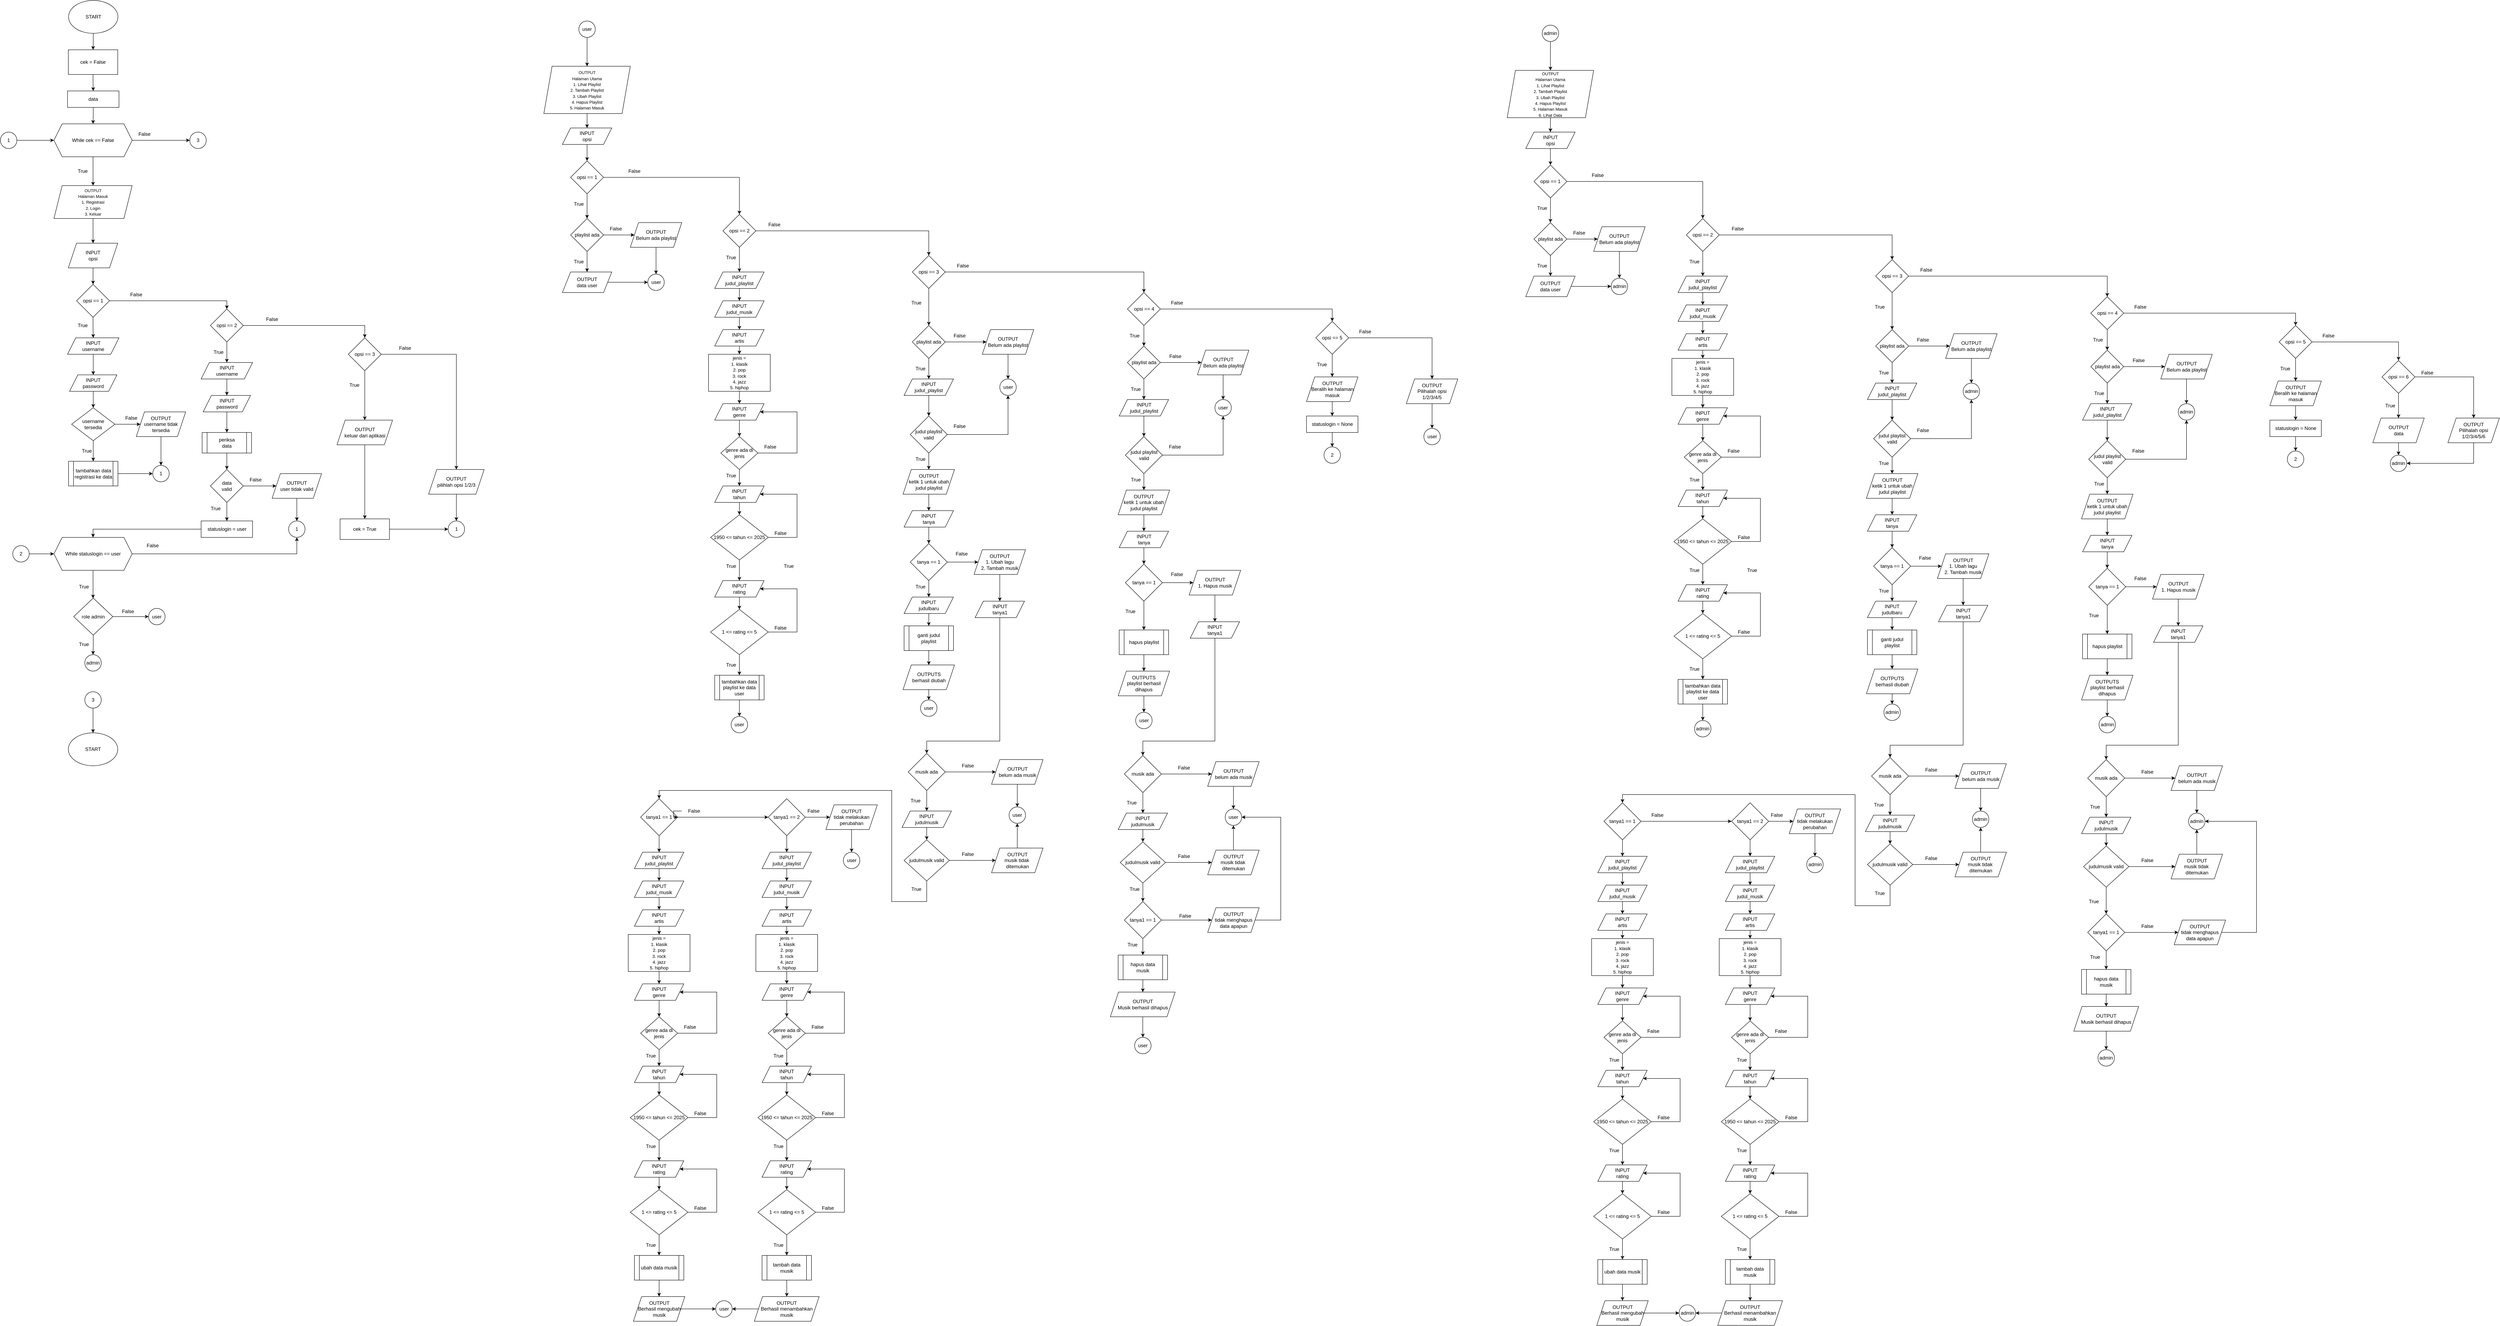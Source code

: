 <mxfile version="28.2.5" pages="2">
  <diagram name="Main Flowchart" id="LnWaDgh0-J4jygy_god-">
    <mxGraphModel dx="7307" dy="5440" grid="1" gridSize="10" guides="1" tooltips="1" connect="1" arrows="1" fold="1" page="1" pageScale="1" pageWidth="850" pageHeight="1100" math="0" shadow="0">
      <root>
        <mxCell id="0" />
        <mxCell id="1" parent="0" />
        <mxCell id="gxY55cH9-Slnke2t-kb1-2" style="edgeStyle=orthogonalEdgeStyle;rounded=0;orthogonalLoop=1;jettySize=auto;html=1;" edge="1" parent="1" source="cf5qVPczCLudGtTev_Ph-1" target="gxY55cH9-Slnke2t-kb1-11">
          <mxGeometry relative="1" as="geometry">
            <mxPoint x="425" y="130" as="targetPoint" />
          </mxGeometry>
        </mxCell>
        <mxCell id="cf5qVPczCLudGtTev_Ph-1" value="START" style="ellipse;whiteSpace=wrap;html=1;" vertex="1" parent="1">
          <mxGeometry x="365.5" width="120" height="80" as="geometry" />
        </mxCell>
        <mxCell id="gxY55cH9-Slnke2t-kb1-58" value="" style="edgeStyle=orthogonalEdgeStyle;rounded=0;orthogonalLoop=1;jettySize=auto;html=1;" edge="1" parent="1" source="gxY55cH9-Slnke2t-kb1-11" target="gxY55cH9-Slnke2t-kb1-57">
          <mxGeometry relative="1" as="geometry" />
        </mxCell>
        <mxCell id="gxY55cH9-Slnke2t-kb1-11" value="cek = False" style="rounded=0;whiteSpace=wrap;html=1;" vertex="1" parent="1">
          <mxGeometry x="365" y="120" width="120" height="60" as="geometry" />
        </mxCell>
        <mxCell id="gxY55cH9-Slnke2t-kb1-20" value="" style="edgeStyle=orthogonalEdgeStyle;rounded=0;orthogonalLoop=1;jettySize=auto;html=1;" edge="1" parent="1" source="gxY55cH9-Slnke2t-kb1-13" target="gxY55cH9-Slnke2t-kb1-19">
          <mxGeometry relative="1" as="geometry" />
        </mxCell>
        <mxCell id="o7y-qzNtDhXTBVVmbrSO-2" style="edgeStyle=orthogonalEdgeStyle;rounded=0;orthogonalLoop=1;jettySize=auto;html=1;" edge="1" parent="1" source="gxY55cH9-Slnke2t-kb1-13" target="o7y-qzNtDhXTBVVmbrSO-1">
          <mxGeometry relative="1" as="geometry" />
        </mxCell>
        <mxCell id="gxY55cH9-Slnke2t-kb1-13" value="While cek == False" style="shape=hexagon;perimeter=hexagonPerimeter2;whiteSpace=wrap;html=1;fixedSize=1;" vertex="1" parent="1">
          <mxGeometry x="330" y="300" width="190" height="80" as="geometry" />
        </mxCell>
        <mxCell id="gxY55cH9-Slnke2t-kb1-28" value="" style="edgeStyle=orthogonalEdgeStyle;rounded=0;orthogonalLoop=1;jettySize=auto;html=1;" edge="1" parent="1" source="gxY55cH9-Slnke2t-kb1-19" target="gxY55cH9-Slnke2t-kb1-27">
          <mxGeometry relative="1" as="geometry" />
        </mxCell>
        <mxCell id="gxY55cH9-Slnke2t-kb1-19" value="&lt;div&gt;&lt;font style=&quot;font-size: 10px;&quot;&gt;OUTPUT&lt;/font&gt;&lt;/div&gt;&lt;div&gt;&lt;font style=&quot;font-size: 10px;&quot;&gt;Halaman Masuk&lt;/font&gt;&lt;/div&gt;&lt;div&gt;&lt;font style=&quot;font-size: 10px;&quot;&gt;1. Registrasi&lt;/font&gt;&lt;/div&gt;&lt;div&gt;&lt;font style=&quot;font-size: 10px;&quot;&gt;2. Login&lt;/font&gt;&lt;/div&gt;&lt;div&gt;&lt;font style=&quot;font-size: 10px;&quot;&gt;3. Keluar&lt;/font&gt;&lt;/div&gt;" style="shape=parallelogram;perimeter=parallelogramPerimeter;whiteSpace=wrap;html=1;fixedSize=1;" vertex="1" parent="1">
          <mxGeometry x="330" y="450" width="190" height="80" as="geometry" />
        </mxCell>
        <mxCell id="gxY55cH9-Slnke2t-kb1-23" value="True" style="text;html=1;align=center;verticalAlign=middle;whiteSpace=wrap;rounded=0;" vertex="1" parent="1">
          <mxGeometry x="370" y="400" width="60" height="30" as="geometry" />
        </mxCell>
        <mxCell id="gxY55cH9-Slnke2t-kb1-29" style="edgeStyle=orthogonalEdgeStyle;rounded=0;orthogonalLoop=1;jettySize=auto;html=1;" edge="1" parent="1" source="gxY55cH9-Slnke2t-kb1-27" target="gxY55cH9-Slnke2t-kb1-30">
          <mxGeometry relative="1" as="geometry">
            <mxPoint x="425" y="730" as="targetPoint" />
          </mxGeometry>
        </mxCell>
        <mxCell id="gxY55cH9-Slnke2t-kb1-27" value="INPUT&lt;div&gt;opsi&lt;/div&gt;" style="shape=parallelogram;perimeter=parallelogramPerimeter;whiteSpace=wrap;html=1;fixedSize=1;" vertex="1" parent="1">
          <mxGeometry x="365" y="590" width="120" height="60" as="geometry" />
        </mxCell>
        <mxCell id="gxY55cH9-Slnke2t-kb1-31" style="edgeStyle=orthogonalEdgeStyle;rounded=0;orthogonalLoop=1;jettySize=auto;html=1;entryX=0.5;entryY=0;entryDx=0;entryDy=0;" edge="1" parent="1" source="gxY55cH9-Slnke2t-kb1-30" target="gxY55cH9-Slnke2t-kb1-32">
          <mxGeometry relative="1" as="geometry">
            <mxPoint x="670" y="730" as="targetPoint" />
          </mxGeometry>
        </mxCell>
        <mxCell id="gxY55cH9-Slnke2t-kb1-33" style="edgeStyle=orthogonalEdgeStyle;rounded=0;orthogonalLoop=1;jettySize=auto;html=1;" edge="1" parent="1" source="gxY55cH9-Slnke2t-kb1-30" target="gxY55cH9-Slnke2t-kb1-34">
          <mxGeometry relative="1" as="geometry">
            <mxPoint x="425" y="800" as="targetPoint" />
          </mxGeometry>
        </mxCell>
        <mxCell id="gxY55cH9-Slnke2t-kb1-30" value="opsi == 1" style="rhombus;whiteSpace=wrap;html=1;" vertex="1" parent="1">
          <mxGeometry x="385" y="690" width="80" height="80" as="geometry" />
        </mxCell>
        <mxCell id="gxY55cH9-Slnke2t-kb1-64" value="" style="edgeStyle=orthogonalEdgeStyle;rounded=0;orthogonalLoop=1;jettySize=auto;html=1;" edge="1" parent="1" source="gxY55cH9-Slnke2t-kb1-32" target="gxY55cH9-Slnke2t-kb1-62">
          <mxGeometry relative="1" as="geometry" />
        </mxCell>
        <mxCell id="gxY55cH9-Slnke2t-kb1-105" style="edgeStyle=orthogonalEdgeStyle;rounded=0;orthogonalLoop=1;jettySize=auto;html=1;entryX=0.5;entryY=0;entryDx=0;entryDy=0;" edge="1" parent="1" source="gxY55cH9-Slnke2t-kb1-32" target="gxY55cH9-Slnke2t-kb1-101">
          <mxGeometry relative="1" as="geometry" />
        </mxCell>
        <mxCell id="gxY55cH9-Slnke2t-kb1-32" value="opsi == 2" style="rhombus;whiteSpace=wrap;html=1;" vertex="1" parent="1">
          <mxGeometry x="710" y="750" width="80" height="80" as="geometry" />
        </mxCell>
        <mxCell id="gxY55cH9-Slnke2t-kb1-36" value="" style="edgeStyle=orthogonalEdgeStyle;rounded=0;orthogonalLoop=1;jettySize=auto;html=1;" edge="1" parent="1" source="gxY55cH9-Slnke2t-kb1-34" target="gxY55cH9-Slnke2t-kb1-35">
          <mxGeometry relative="1" as="geometry" />
        </mxCell>
        <mxCell id="gxY55cH9-Slnke2t-kb1-34" value="INPUT&lt;div&gt;username&lt;/div&gt;" style="shape=parallelogram;perimeter=parallelogramPerimeter;whiteSpace=wrap;html=1;fixedSize=1;" vertex="1" parent="1">
          <mxGeometry x="363" y="820" width="125" height="40" as="geometry" />
        </mxCell>
        <mxCell id="gxY55cH9-Slnke2t-kb1-37" style="edgeStyle=orthogonalEdgeStyle;rounded=0;orthogonalLoop=1;jettySize=auto;html=1;" edge="1" parent="1" source="gxY55cH9-Slnke2t-kb1-35" target="gxY55cH9-Slnke2t-kb1-41">
          <mxGeometry relative="1" as="geometry">
            <mxPoint x="425" y="1020" as="targetPoint" />
          </mxGeometry>
        </mxCell>
        <mxCell id="gxY55cH9-Slnke2t-kb1-35" value="INPUT&lt;div&gt;password&lt;/div&gt;" style="shape=parallelogram;perimeter=parallelogramPerimeter;whiteSpace=wrap;html=1;fixedSize=1;" vertex="1" parent="1">
          <mxGeometry x="368" y="910" width="115" height="40" as="geometry" />
        </mxCell>
        <mxCell id="gxY55cH9-Slnke2t-kb1-38" value="True" style="text;html=1;align=center;verticalAlign=middle;whiteSpace=wrap;rounded=0;" vertex="1" parent="1">
          <mxGeometry x="370" y="775" width="60" height="30" as="geometry" />
        </mxCell>
        <mxCell id="gxY55cH9-Slnke2t-kb1-39" value="False" style="text;html=1;align=center;verticalAlign=middle;whiteSpace=wrap;rounded=0;" vertex="1" parent="1">
          <mxGeometry x="500" y="700" width="60" height="30" as="geometry" />
        </mxCell>
        <mxCell id="gxY55cH9-Slnke2t-kb1-42" style="edgeStyle=orthogonalEdgeStyle;rounded=0;orthogonalLoop=1;jettySize=auto;html=1;" edge="1" parent="1" source="gxY55cH9-Slnke2t-kb1-41" target="gxY55cH9-Slnke2t-kb1-45">
          <mxGeometry relative="1" as="geometry">
            <mxPoint x="570" y="1030" as="targetPoint" />
          </mxGeometry>
        </mxCell>
        <mxCell id="gxY55cH9-Slnke2t-kb1-49" value="" style="edgeStyle=orthogonalEdgeStyle;rounded=0;orthogonalLoop=1;jettySize=auto;html=1;" edge="1" parent="1" source="gxY55cH9-Slnke2t-kb1-41" target="gxY55cH9-Slnke2t-kb1-48">
          <mxGeometry relative="1" as="geometry" />
        </mxCell>
        <mxCell id="gxY55cH9-Slnke2t-kb1-41" value="username&lt;div&gt;tersedia&lt;/div&gt;" style="rhombus;whiteSpace=wrap;html=1;" vertex="1" parent="1">
          <mxGeometry x="373" y="990" width="105" height="80" as="geometry" />
        </mxCell>
        <mxCell id="gxY55cH9-Slnke2t-kb1-43" value="False" style="text;html=1;align=center;verticalAlign=middle;whiteSpace=wrap;rounded=0;" vertex="1" parent="1">
          <mxGeometry x="488" y="1000" width="60" height="30" as="geometry" />
        </mxCell>
        <mxCell id="gxY55cH9-Slnke2t-kb1-55" value="" style="edgeStyle=orthogonalEdgeStyle;rounded=0;orthogonalLoop=1;jettySize=auto;html=1;" edge="1" parent="1" source="gxY55cH9-Slnke2t-kb1-45" target="gxY55cH9-Slnke2t-kb1-54">
          <mxGeometry relative="1" as="geometry" />
        </mxCell>
        <mxCell id="gxY55cH9-Slnke2t-kb1-45" value="OUTPUT&lt;div&gt;username tidak tersedia&lt;/div&gt;" style="shape=parallelogram;perimeter=parallelogramPerimeter;whiteSpace=wrap;html=1;fixedSize=1;" vertex="1" parent="1">
          <mxGeometry x="530" y="1000" width="120" height="60" as="geometry" />
        </mxCell>
        <mxCell id="gxY55cH9-Slnke2t-kb1-56" style="edgeStyle=orthogonalEdgeStyle;rounded=0;orthogonalLoop=1;jettySize=auto;html=1;" edge="1" parent="1" source="gxY55cH9-Slnke2t-kb1-48" target="gxY55cH9-Slnke2t-kb1-54">
          <mxGeometry relative="1" as="geometry" />
        </mxCell>
        <mxCell id="gxY55cH9-Slnke2t-kb1-48" value="tambahkan data registrasi ke data" style="shape=process;whiteSpace=wrap;html=1;backgroundOutline=1;" vertex="1" parent="1">
          <mxGeometry x="365.5" y="1120" width="120" height="60" as="geometry" />
        </mxCell>
        <mxCell id="gxY55cH9-Slnke2t-kb1-50" value="True" style="text;html=1;align=center;verticalAlign=middle;whiteSpace=wrap;rounded=0;" vertex="1" parent="1">
          <mxGeometry x="380" y="1080" width="60" height="30" as="geometry" />
        </mxCell>
        <mxCell id="gxY55cH9-Slnke2t-kb1-53" style="edgeStyle=orthogonalEdgeStyle;rounded=0;orthogonalLoop=1;jettySize=auto;html=1;entryX=0;entryY=0.5;entryDx=0;entryDy=0;" edge="1" parent="1" source="gxY55cH9-Slnke2t-kb1-52" target="gxY55cH9-Slnke2t-kb1-13">
          <mxGeometry relative="1" as="geometry" />
        </mxCell>
        <mxCell id="gxY55cH9-Slnke2t-kb1-52" value="1" style="ellipse;whiteSpace=wrap;html=1;aspect=fixed;" vertex="1" parent="1">
          <mxGeometry x="200" y="320" width="40" height="40" as="geometry" />
        </mxCell>
        <mxCell id="gxY55cH9-Slnke2t-kb1-54" value="1" style="ellipse;whiteSpace=wrap;html=1;aspect=fixed;" vertex="1" parent="1">
          <mxGeometry x="570" y="1130" width="40" height="40" as="geometry" />
        </mxCell>
        <mxCell id="gxY55cH9-Slnke2t-kb1-59" value="" style="edgeStyle=orthogonalEdgeStyle;rounded=0;orthogonalLoop=1;jettySize=auto;html=1;" edge="1" parent="1" source="gxY55cH9-Slnke2t-kb1-57" target="gxY55cH9-Slnke2t-kb1-13">
          <mxGeometry relative="1" as="geometry" />
        </mxCell>
        <mxCell id="gxY55cH9-Slnke2t-kb1-57" value="data" style="rounded=0;whiteSpace=wrap;html=1;" vertex="1" parent="1">
          <mxGeometry x="363" y="220" width="125" height="40" as="geometry" />
        </mxCell>
        <mxCell id="gxY55cH9-Slnke2t-kb1-61" value="" style="edgeStyle=orthogonalEdgeStyle;rounded=0;orthogonalLoop=1;jettySize=auto;html=1;" edge="1" parent="1" source="gxY55cH9-Slnke2t-kb1-62" target="gxY55cH9-Slnke2t-kb1-63">
          <mxGeometry relative="1" as="geometry" />
        </mxCell>
        <mxCell id="gxY55cH9-Slnke2t-kb1-62" value="INPUT&lt;div&gt;username&lt;/div&gt;" style="shape=parallelogram;perimeter=parallelogramPerimeter;whiteSpace=wrap;html=1;fixedSize=1;" vertex="1" parent="1">
          <mxGeometry x="687.5" y="880" width="125" height="40" as="geometry" />
        </mxCell>
        <mxCell id="gxY55cH9-Slnke2t-kb1-72" value="" style="edgeStyle=orthogonalEdgeStyle;rounded=0;orthogonalLoop=1;jettySize=auto;html=1;" edge="1" parent="1" source="gxY55cH9-Slnke2t-kb1-63" target="gxY55cH9-Slnke2t-kb1-71">
          <mxGeometry relative="1" as="geometry" />
        </mxCell>
        <mxCell id="gxY55cH9-Slnke2t-kb1-63" value="INPUT&lt;div&gt;password&lt;/div&gt;" style="shape=parallelogram;perimeter=parallelogramPerimeter;whiteSpace=wrap;html=1;fixedSize=1;" vertex="1" parent="1">
          <mxGeometry x="692.5" y="960" width="115" height="40" as="geometry" />
        </mxCell>
        <mxCell id="gxY55cH9-Slnke2t-kb1-67" value="True" style="text;html=1;align=center;verticalAlign=middle;whiteSpace=wrap;rounded=0;" vertex="1" parent="1">
          <mxGeometry x="700" y="840" width="60" height="30" as="geometry" />
        </mxCell>
        <mxCell id="gxY55cH9-Slnke2t-kb1-73" style="edgeStyle=orthogonalEdgeStyle;rounded=0;orthogonalLoop=1;jettySize=auto;html=1;" edge="1" parent="1" source="gxY55cH9-Slnke2t-kb1-71" target="gxY55cH9-Slnke2t-kb1-74">
          <mxGeometry relative="1" as="geometry">
            <mxPoint x="750" y="1170.0" as="targetPoint" />
          </mxGeometry>
        </mxCell>
        <mxCell id="gxY55cH9-Slnke2t-kb1-71" value="periksa&lt;div&gt;data&lt;/div&gt;" style="shape=process;whiteSpace=wrap;html=1;backgroundOutline=1;" vertex="1" parent="1">
          <mxGeometry x="690" y="1050" width="120" height="50" as="geometry" />
        </mxCell>
        <mxCell id="gxY55cH9-Slnke2t-kb1-82" value="" style="edgeStyle=orthogonalEdgeStyle;rounded=0;orthogonalLoop=1;jettySize=auto;html=1;" edge="1" parent="1" source="gxY55cH9-Slnke2t-kb1-74" target="gxY55cH9-Slnke2t-kb1-81">
          <mxGeometry relative="1" as="geometry" />
        </mxCell>
        <mxCell id="gxY55cH9-Slnke2t-kb1-87" value="" style="edgeStyle=orthogonalEdgeStyle;rounded=0;orthogonalLoop=1;jettySize=auto;html=1;" edge="1" parent="1" source="gxY55cH9-Slnke2t-kb1-74" target="gxY55cH9-Slnke2t-kb1-86">
          <mxGeometry relative="1" as="geometry" />
        </mxCell>
        <mxCell id="gxY55cH9-Slnke2t-kb1-74" value="data&lt;div&gt;valid&lt;/div&gt;" style="rhombus;whiteSpace=wrap;html=1;" vertex="1" parent="1">
          <mxGeometry x="710" y="1140.0" width="80" height="80" as="geometry" />
        </mxCell>
        <mxCell id="gxY55cH9-Slnke2t-kb1-79" value="True" style="text;html=1;align=center;verticalAlign=middle;whiteSpace=wrap;rounded=0;" vertex="1" parent="1">
          <mxGeometry x="692.5" y="1220" width="60" height="30" as="geometry" />
        </mxCell>
        <mxCell id="gxY55cH9-Slnke2t-kb1-80" value="False" style="text;html=1;align=center;verticalAlign=middle;whiteSpace=wrap;rounded=0;" vertex="1" parent="1">
          <mxGeometry x="790" y="1150" width="60" height="30" as="geometry" />
        </mxCell>
        <mxCell id="gxY55cH9-Slnke2t-kb1-84" value="" style="edgeStyle=orthogonalEdgeStyle;rounded=0;orthogonalLoop=1;jettySize=auto;html=1;" edge="1" parent="1" source="gxY55cH9-Slnke2t-kb1-81" target="gxY55cH9-Slnke2t-kb1-83">
          <mxGeometry relative="1" as="geometry" />
        </mxCell>
        <mxCell id="gxY55cH9-Slnke2t-kb1-81" value="OUTPUT&lt;div&gt;user tidak valid&lt;/div&gt;" style="shape=parallelogram;perimeter=parallelogramPerimeter;whiteSpace=wrap;html=1;fixedSize=1;" vertex="1" parent="1">
          <mxGeometry x="860" y="1150" width="120" height="60" as="geometry" />
        </mxCell>
        <mxCell id="gxY55cH9-Slnke2t-kb1-83" value="1" style="ellipse;whiteSpace=wrap;html=1;aspect=fixed;" vertex="1" parent="1">
          <mxGeometry x="900" y="1265" width="40" height="40" as="geometry" />
        </mxCell>
        <mxCell id="gxY55cH9-Slnke2t-kb1-92" style="edgeStyle=orthogonalEdgeStyle;rounded=0;orthogonalLoop=1;jettySize=auto;html=1;entryX=0.5;entryY=0;entryDx=0;entryDy=0;" edge="1" parent="1" source="gxY55cH9-Slnke2t-kb1-86" target="gxY55cH9-Slnke2t-kb1-91">
          <mxGeometry relative="1" as="geometry" />
        </mxCell>
        <mxCell id="gxY55cH9-Slnke2t-kb1-86" value="statuslogin = user" style="rounded=0;whiteSpace=wrap;html=1;" vertex="1" parent="1">
          <mxGeometry x="687.5" y="1265" width="125" height="40" as="geometry" />
        </mxCell>
        <mxCell id="gxY55cH9-Slnke2t-kb1-93" style="edgeStyle=orthogonalEdgeStyle;rounded=0;orthogonalLoop=1;jettySize=auto;html=1;" edge="1" parent="1" source="gxY55cH9-Slnke2t-kb1-91" target="gxY55cH9-Slnke2t-kb1-120">
          <mxGeometry relative="1" as="geometry">
            <mxPoint x="425" y="1455.0" as="targetPoint" />
            <Array as="points">
              <mxPoint x="425" y="1430" />
              <mxPoint x="425" y="1430" />
            </Array>
          </mxGeometry>
        </mxCell>
        <mxCell id="gxY55cH9-Slnke2t-kb1-94" style="edgeStyle=orthogonalEdgeStyle;rounded=0;orthogonalLoop=1;jettySize=auto;html=1;entryX=0.5;entryY=1;entryDx=0;entryDy=0;" edge="1" parent="1" source="gxY55cH9-Slnke2t-kb1-91" target="gxY55cH9-Slnke2t-kb1-83">
          <mxGeometry relative="1" as="geometry" />
        </mxCell>
        <mxCell id="gxY55cH9-Slnke2t-kb1-91" value="While statuslogin == user" style="shape=hexagon;perimeter=hexagonPerimeter2;whiteSpace=wrap;html=1;fixedSize=1;" vertex="1" parent="1">
          <mxGeometry x="330" y="1305" width="190" height="80" as="geometry" />
        </mxCell>
        <mxCell id="gxY55cH9-Slnke2t-kb1-95" value="False" style="text;html=1;align=center;verticalAlign=middle;whiteSpace=wrap;rounded=0;" vertex="1" parent="1">
          <mxGeometry x="540" y="1310" width="60" height="30" as="geometry" />
        </mxCell>
        <mxCell id="gxY55cH9-Slnke2t-kb1-98" value="" style="edgeStyle=orthogonalEdgeStyle;rounded=0;orthogonalLoop=1;jettySize=auto;html=1;" edge="1" parent="1" source="gxY55cH9-Slnke2t-kb1-96" target="gxY55cH9-Slnke2t-kb1-91">
          <mxGeometry relative="1" as="geometry" />
        </mxCell>
        <mxCell id="gxY55cH9-Slnke2t-kb1-96" value="2" style="ellipse;whiteSpace=wrap;html=1;aspect=fixed;" vertex="1" parent="1">
          <mxGeometry x="230" y="1325" width="40" height="40" as="geometry" />
        </mxCell>
        <mxCell id="gxY55cH9-Slnke2t-kb1-109" value="" style="edgeStyle=orthogonalEdgeStyle;rounded=0;orthogonalLoop=1;jettySize=auto;html=1;" edge="1" parent="1" source="gxY55cH9-Slnke2t-kb1-101" target="gxY55cH9-Slnke2t-kb1-108">
          <mxGeometry relative="1" as="geometry" />
        </mxCell>
        <mxCell id="gxY55cH9-Slnke2t-kb1-115" value="" style="edgeStyle=orthogonalEdgeStyle;rounded=0;orthogonalLoop=1;jettySize=auto;html=1;" edge="1" parent="1" source="gxY55cH9-Slnke2t-kb1-101" target="gxY55cH9-Slnke2t-kb1-114">
          <mxGeometry relative="1" as="geometry" />
        </mxCell>
        <mxCell id="gxY55cH9-Slnke2t-kb1-101" value="opsi == 3" style="rhombus;whiteSpace=wrap;html=1;" vertex="1" parent="1">
          <mxGeometry x="1045" y="820" width="80" height="80" as="geometry" />
        </mxCell>
        <mxCell id="gxY55cH9-Slnke2t-kb1-103" value="True" style="text;html=1;align=center;verticalAlign=middle;whiteSpace=wrap;rounded=0;" vertex="1" parent="1">
          <mxGeometry x="1030" y="920" width="60" height="30" as="geometry" />
        </mxCell>
        <mxCell id="gxY55cH9-Slnke2t-kb1-104" value="False" style="text;html=1;align=center;verticalAlign=middle;whiteSpace=wrap;rounded=0;" vertex="1" parent="1">
          <mxGeometry x="1152.5" y="830" width="60" height="30" as="geometry" />
        </mxCell>
        <mxCell id="gxY55cH9-Slnke2t-kb1-106" value="False" style="text;html=1;align=center;verticalAlign=middle;whiteSpace=wrap;rounded=0;" vertex="1" parent="1">
          <mxGeometry x="830" y="760" width="60" height="30" as="geometry" />
        </mxCell>
        <mxCell id="gxY55cH9-Slnke2t-kb1-112" value="" style="edgeStyle=orthogonalEdgeStyle;rounded=0;orthogonalLoop=1;jettySize=auto;html=1;" edge="1" parent="1" source="gxY55cH9-Slnke2t-kb1-108" target="gxY55cH9-Slnke2t-kb1-111">
          <mxGeometry relative="1" as="geometry" />
        </mxCell>
        <mxCell id="gxY55cH9-Slnke2t-kb1-108" value="OUTPUT&lt;div&gt;keluar dari aplikasi&lt;/div&gt;" style="shape=parallelogram;perimeter=parallelogramPerimeter;whiteSpace=wrap;html=1;fixedSize=1;" vertex="1" parent="1">
          <mxGeometry x="1017.5" y="1020" width="135" height="60" as="geometry" />
        </mxCell>
        <mxCell id="gxY55cH9-Slnke2t-kb1-118" style="edgeStyle=orthogonalEdgeStyle;rounded=0;orthogonalLoop=1;jettySize=auto;html=1;entryX=0;entryY=0.5;entryDx=0;entryDy=0;" edge="1" parent="1" source="gxY55cH9-Slnke2t-kb1-111" target="gxY55cH9-Slnke2t-kb1-116">
          <mxGeometry relative="1" as="geometry" />
        </mxCell>
        <mxCell id="gxY55cH9-Slnke2t-kb1-111" value="cek = True" style="rounded=0;whiteSpace=wrap;html=1;" vertex="1" parent="1">
          <mxGeometry x="1025" y="1260" width="120" height="50" as="geometry" />
        </mxCell>
        <mxCell id="gxY55cH9-Slnke2t-kb1-117" value="" style="edgeStyle=orthogonalEdgeStyle;rounded=0;orthogonalLoop=1;jettySize=auto;html=1;" edge="1" parent="1" source="gxY55cH9-Slnke2t-kb1-114" target="gxY55cH9-Slnke2t-kb1-116">
          <mxGeometry relative="1" as="geometry" />
        </mxCell>
        <mxCell id="gxY55cH9-Slnke2t-kb1-114" value="OUTPUT&lt;div&gt;pilihlah opsi 1/2/3&lt;/div&gt;" style="shape=parallelogram;perimeter=parallelogramPerimeter;whiteSpace=wrap;html=1;fixedSize=1;" vertex="1" parent="1">
          <mxGeometry x="1240" y="1140" width="135" height="60" as="geometry" />
        </mxCell>
        <mxCell id="gxY55cH9-Slnke2t-kb1-116" value="1" style="ellipse;whiteSpace=wrap;html=1;aspect=fixed;" vertex="1" parent="1">
          <mxGeometry x="1287.5" y="1265" width="40" height="40" as="geometry" />
        </mxCell>
        <mxCell id="gxY55cH9-Slnke2t-kb1-126" value="" style="edgeStyle=orthogonalEdgeStyle;rounded=0;orthogonalLoop=1;jettySize=auto;html=1;entryX=0;entryY=0.5;entryDx=0;entryDy=0;" edge="1" parent="1" source="gxY55cH9-Slnke2t-kb1-120" target="2kabol2svBosZSNahDO_-3">
          <mxGeometry relative="1" as="geometry">
            <mxPoint x="730" y="1500" as="targetPoint" />
          </mxGeometry>
        </mxCell>
        <mxCell id="2kabol2svBosZSNahDO_-4" value="" style="edgeStyle=orthogonalEdgeStyle;rounded=0;orthogonalLoop=1;jettySize=auto;html=1;" edge="1" parent="1" source="gxY55cH9-Slnke2t-kb1-120" target="2kabol2svBosZSNahDO_-2">
          <mxGeometry relative="1" as="geometry" />
        </mxCell>
        <mxCell id="gxY55cH9-Slnke2t-kb1-120" value="role admin" style="rhombus;whiteSpace=wrap;html=1;" vertex="1" parent="1">
          <mxGeometry x="378" y="1452.5" width="95" height="90" as="geometry" />
        </mxCell>
        <mxCell id="gxY55cH9-Slnke2t-kb1-121" value="True" style="text;html=1;align=center;verticalAlign=middle;whiteSpace=wrap;rounded=0;" vertex="1" parent="1">
          <mxGeometry x="373" y="1410" width="60" height="30" as="geometry" />
        </mxCell>
        <mxCell id="gxY55cH9-Slnke2t-kb1-127" value="False" style="text;html=1;align=center;verticalAlign=middle;whiteSpace=wrap;rounded=0;" vertex="1" parent="1">
          <mxGeometry x="480" y="1470" width="60" height="30" as="geometry" />
        </mxCell>
        <mxCell id="2kabol2svBosZSNahDO_-2" value="admin" style="ellipse;whiteSpace=wrap;html=1;aspect=fixed;" vertex="1" parent="1">
          <mxGeometry x="405" y="1590" width="40" height="40" as="geometry" />
        </mxCell>
        <mxCell id="2kabol2svBosZSNahDO_-3" value="user" style="ellipse;whiteSpace=wrap;html=1;aspect=fixed;" vertex="1" parent="1">
          <mxGeometry x="560" y="1477.5" width="40" height="40" as="geometry" />
        </mxCell>
        <mxCell id="2kabol2svBosZSNahDO_-5" value="True" style="text;html=1;align=center;verticalAlign=middle;whiteSpace=wrap;rounded=0;" vertex="1" parent="1">
          <mxGeometry x="373" y="1550" width="60" height="30" as="geometry" />
        </mxCell>
        <mxCell id="o7y-qzNtDhXTBVVmbrSO-1" value="3" style="ellipse;whiteSpace=wrap;html=1;aspect=fixed;" vertex="1" parent="1">
          <mxGeometry x="660" y="320" width="40" height="40" as="geometry" />
        </mxCell>
        <mxCell id="o7y-qzNtDhXTBVVmbrSO-3" value="False" style="text;html=1;align=center;verticalAlign=middle;whiteSpace=wrap;rounded=0;" vertex="1" parent="1">
          <mxGeometry x="520" y="310" width="60" height="30" as="geometry" />
        </mxCell>
        <mxCell id="o7y-qzNtDhXTBVVmbrSO-4" value="START" style="ellipse;whiteSpace=wrap;html=1;" vertex="1" parent="1">
          <mxGeometry x="365" y="1780" width="120" height="80" as="geometry" />
        </mxCell>
        <mxCell id="o7y-qzNtDhXTBVVmbrSO-6" style="edgeStyle=orthogonalEdgeStyle;rounded=0;orthogonalLoop=1;jettySize=auto;html=1;" edge="1" parent="1" source="o7y-qzNtDhXTBVVmbrSO-5" target="o7y-qzNtDhXTBVVmbrSO-4">
          <mxGeometry relative="1" as="geometry" />
        </mxCell>
        <mxCell id="o7y-qzNtDhXTBVVmbrSO-5" value="3" style="ellipse;whiteSpace=wrap;html=1;aspect=fixed;" vertex="1" parent="1">
          <mxGeometry x="405" y="1680" width="40" height="40" as="geometry" />
        </mxCell>
        <mxCell id="f3a3jTcfQrVgf8zTk8LG-1" value="" style="edgeStyle=orthogonalEdgeStyle;rounded=0;orthogonalLoop=1;jettySize=auto;html=1;" edge="1" parent="1" source="f3a3jTcfQrVgf8zTk8LG-2" target="f3a3jTcfQrVgf8zTk8LG-4">
          <mxGeometry relative="1" as="geometry" />
        </mxCell>
        <mxCell id="f3a3jTcfQrVgf8zTk8LG-2" value="user" style="ellipse;whiteSpace=wrap;html=1;aspect=fixed;" vertex="1" parent="1">
          <mxGeometry x="1605" y="50" width="40" height="40" as="geometry" />
        </mxCell>
        <mxCell id="f3a3jTcfQrVgf8zTk8LG-3" value="" style="edgeStyle=orthogonalEdgeStyle;rounded=0;orthogonalLoop=1;jettySize=auto;html=1;" edge="1" parent="1" source="f3a3jTcfQrVgf8zTk8LG-4" target="f3a3jTcfQrVgf8zTk8LG-6">
          <mxGeometry relative="1" as="geometry" />
        </mxCell>
        <mxCell id="f3a3jTcfQrVgf8zTk8LG-4" value="&lt;div&gt;&lt;font style=&quot;font-size: 10px;&quot;&gt;OUTPUT&lt;/font&gt;&lt;/div&gt;&lt;div&gt;&lt;font style=&quot;font-size: 10px;&quot;&gt;Halaman Utama&lt;/font&gt;&lt;/div&gt;&lt;div&gt;&lt;font style=&quot;font-size: 10px;&quot;&gt;1. Lihat Playlist&lt;/font&gt;&lt;/div&gt;&lt;div&gt;&lt;font style=&quot;font-size: 10px;&quot;&gt;2. Tambah Playlist&lt;/font&gt;&lt;/div&gt;&lt;div&gt;&lt;font style=&quot;font-size: 10px;&quot;&gt;3. Ubah Playlist&lt;/font&gt;&lt;/div&gt;&lt;div&gt;&lt;font style=&quot;font-size: 10px;&quot;&gt;4. Hapus Playlist&lt;/font&gt;&lt;/div&gt;&lt;div&gt;&lt;font style=&quot;font-size: 10px;&quot;&gt;5. Halaman Masuk&lt;/font&gt;&lt;/div&gt;" style="shape=parallelogram;perimeter=parallelogramPerimeter;whiteSpace=wrap;html=1;fixedSize=1;" vertex="1" parent="1">
          <mxGeometry x="1520" y="160" width="210" height="115" as="geometry" />
        </mxCell>
        <mxCell id="f3a3jTcfQrVgf8zTk8LG-5" value="" style="edgeStyle=orthogonalEdgeStyle;rounded=0;orthogonalLoop=1;jettySize=auto;html=1;" edge="1" parent="1" source="f3a3jTcfQrVgf8zTk8LG-6" target="f3a3jTcfQrVgf8zTk8LG-9">
          <mxGeometry relative="1" as="geometry" />
        </mxCell>
        <mxCell id="f3a3jTcfQrVgf8zTk8LG-6" value="INPUT&lt;div&gt;opsi&lt;/div&gt;" style="shape=parallelogram;perimeter=parallelogramPerimeter;whiteSpace=wrap;html=1;fixedSize=1;" vertex="1" parent="1">
          <mxGeometry x="1565" y="310" width="120" height="40" as="geometry" />
        </mxCell>
        <mxCell id="f3a3jTcfQrVgf8zTk8LG-7" value="" style="edgeStyle=orthogonalEdgeStyle;rounded=0;orthogonalLoop=1;jettySize=auto;html=1;" edge="1" parent="1" source="f3a3jTcfQrVgf8zTk8LG-9" target="f3a3jTcfQrVgf8zTk8LG-12">
          <mxGeometry relative="1" as="geometry" />
        </mxCell>
        <mxCell id="f3a3jTcfQrVgf8zTk8LG-8" style="edgeStyle=orthogonalEdgeStyle;rounded=0;orthogonalLoop=1;jettySize=auto;html=1;entryX=0.5;entryY=0;entryDx=0;entryDy=0;" edge="1" parent="1" source="f3a3jTcfQrVgf8zTk8LG-9" target="f3a3jTcfQrVgf8zTk8LG-16">
          <mxGeometry relative="1" as="geometry" />
        </mxCell>
        <mxCell id="f3a3jTcfQrVgf8zTk8LG-9" value="opsi == 1" style="rhombus;whiteSpace=wrap;html=1;" vertex="1" parent="1">
          <mxGeometry x="1585" y="390" width="80" height="80" as="geometry" />
        </mxCell>
        <mxCell id="f3a3jTcfQrVgf8zTk8LG-10" value="" style="edgeStyle=orthogonalEdgeStyle;rounded=0;orthogonalLoop=1;jettySize=auto;html=1;" edge="1" parent="1" source="f3a3jTcfQrVgf8zTk8LG-12" target="f3a3jTcfQrVgf8zTk8LG-26">
          <mxGeometry relative="1" as="geometry" />
        </mxCell>
        <mxCell id="f3a3jTcfQrVgf8zTk8LG-11" value="" style="edgeStyle=orthogonalEdgeStyle;rounded=0;orthogonalLoop=1;jettySize=auto;html=1;" edge="1" parent="1" source="f3a3jTcfQrVgf8zTk8LG-12" target="f3a3jTcfQrVgf8zTk8LG-28">
          <mxGeometry relative="1" as="geometry" />
        </mxCell>
        <mxCell id="f3a3jTcfQrVgf8zTk8LG-12" value="opsi == 2" style="rhombus;whiteSpace=wrap;html=1;" vertex="1" parent="1">
          <mxGeometry x="1955" y="520" width="80" height="80" as="geometry" />
        </mxCell>
        <mxCell id="f3a3jTcfQrVgf8zTk8LG-13" value="False" style="text;html=1;align=center;verticalAlign=middle;whiteSpace=wrap;rounded=0;" vertex="1" parent="1">
          <mxGeometry x="1710" y="400" width="60" height="30" as="geometry" />
        </mxCell>
        <mxCell id="f3a3jTcfQrVgf8zTk8LG-14" value="" style="edgeStyle=orthogonalEdgeStyle;rounded=0;orthogonalLoop=1;jettySize=auto;html=1;" edge="1" parent="1" source="f3a3jTcfQrVgf8zTk8LG-16" target="f3a3jTcfQrVgf8zTk8LG-18">
          <mxGeometry relative="1" as="geometry" />
        </mxCell>
        <mxCell id="f3a3jTcfQrVgf8zTk8LG-15" style="edgeStyle=orthogonalEdgeStyle;rounded=0;orthogonalLoop=1;jettySize=auto;html=1;" edge="1" parent="1" source="f3a3jTcfQrVgf8zTk8LG-16" target="f3a3jTcfQrVgf8zTk8LG-22">
          <mxGeometry relative="1" as="geometry">
            <mxPoint x="1625" y="680" as="targetPoint" />
          </mxGeometry>
        </mxCell>
        <mxCell id="f3a3jTcfQrVgf8zTk8LG-16" value="playlist ada" style="rhombus;whiteSpace=wrap;html=1;" vertex="1" parent="1">
          <mxGeometry x="1585" y="530" width="80" height="80" as="geometry" />
        </mxCell>
        <mxCell id="f3a3jTcfQrVgf8zTk8LG-17" value="" style="edgeStyle=orthogonalEdgeStyle;rounded=0;orthogonalLoop=1;jettySize=auto;html=1;" edge="1" parent="1" source="f3a3jTcfQrVgf8zTk8LG-18" target="f3a3jTcfQrVgf8zTk8LG-23">
          <mxGeometry relative="1" as="geometry" />
        </mxCell>
        <mxCell id="f3a3jTcfQrVgf8zTk8LG-18" value="OUTPUT&lt;div&gt;Belum ada playlist&lt;/div&gt;" style="shape=parallelogram;perimeter=parallelogramPerimeter;whiteSpace=wrap;html=1;fixedSize=1;" vertex="1" parent="1">
          <mxGeometry x="1730" y="540" width="125" height="60" as="geometry" />
        </mxCell>
        <mxCell id="f3a3jTcfQrVgf8zTk8LG-19" value="False" style="text;html=1;align=center;verticalAlign=middle;whiteSpace=wrap;rounded=0;" vertex="1" parent="1">
          <mxGeometry x="1665" y="540" width="60" height="30" as="geometry" />
        </mxCell>
        <mxCell id="f3a3jTcfQrVgf8zTk8LG-20" value="True" style="text;html=1;align=center;verticalAlign=middle;whiteSpace=wrap;rounded=0;" vertex="1" parent="1">
          <mxGeometry x="1575" y="480" width="60" height="30" as="geometry" />
        </mxCell>
        <mxCell id="f3a3jTcfQrVgf8zTk8LG-21" value="" style="edgeStyle=orthogonalEdgeStyle;rounded=0;orthogonalLoop=1;jettySize=auto;html=1;" edge="1" parent="1" source="f3a3jTcfQrVgf8zTk8LG-22" target="f3a3jTcfQrVgf8zTk8LG-23">
          <mxGeometry relative="1" as="geometry" />
        </mxCell>
        <mxCell id="f3a3jTcfQrVgf8zTk8LG-22" value="OUTPUT&lt;div&gt;data user&lt;/div&gt;" style="shape=parallelogram;perimeter=parallelogramPerimeter;whiteSpace=wrap;html=1;fixedSize=1;" vertex="1" parent="1">
          <mxGeometry x="1565" y="660" width="120" height="50" as="geometry" />
        </mxCell>
        <mxCell id="f3a3jTcfQrVgf8zTk8LG-23" value="user" style="ellipse;whiteSpace=wrap;html=1;aspect=fixed;" vertex="1" parent="1">
          <mxGeometry x="1772.5" y="665" width="40" height="40" as="geometry" />
        </mxCell>
        <mxCell id="f3a3jTcfQrVgf8zTk8LG-24" value="" style="edgeStyle=orthogonalEdgeStyle;rounded=0;orthogonalLoop=1;jettySize=auto;html=1;" edge="1" parent="1" source="f3a3jTcfQrVgf8zTk8LG-26" target="f3a3jTcfQrVgf8zTk8LG-63">
          <mxGeometry relative="1" as="geometry" />
        </mxCell>
        <mxCell id="f3a3jTcfQrVgf8zTk8LG-25" style="edgeStyle=orthogonalEdgeStyle;rounded=0;orthogonalLoop=1;jettySize=auto;html=1;entryX=0.5;entryY=0;entryDx=0;entryDy=0;" edge="1" parent="1" source="f3a3jTcfQrVgf8zTk8LG-26" target="f3a3jTcfQrVgf8zTk8LG-179">
          <mxGeometry relative="1" as="geometry" />
        </mxCell>
        <mxCell id="f3a3jTcfQrVgf8zTk8LG-26" value="opsi == 3" style="rhombus;whiteSpace=wrap;html=1;" vertex="1" parent="1">
          <mxGeometry x="2415" y="620" width="80" height="80" as="geometry" />
        </mxCell>
        <mxCell id="f3a3jTcfQrVgf8zTk8LG-27" value="" style="edgeStyle=orthogonalEdgeStyle;rounded=0;orthogonalLoop=1;jettySize=auto;html=1;" edge="1" parent="1" source="f3a3jTcfQrVgf8zTk8LG-28" target="f3a3jTcfQrVgf8zTk8LG-30">
          <mxGeometry relative="1" as="geometry" />
        </mxCell>
        <mxCell id="f3a3jTcfQrVgf8zTk8LG-28" value="INPUT&lt;div&gt;judul_playlist&lt;/div&gt;" style="shape=parallelogram;perimeter=parallelogramPerimeter;whiteSpace=wrap;html=1;fixedSize=1;" vertex="1" parent="1">
          <mxGeometry x="1935" y="660" width="120" height="40" as="geometry" />
        </mxCell>
        <mxCell id="f3a3jTcfQrVgf8zTk8LG-29" value="" style="edgeStyle=orthogonalEdgeStyle;rounded=0;orthogonalLoop=1;jettySize=auto;html=1;" edge="1" parent="1" source="f3a3jTcfQrVgf8zTk8LG-30" target="f3a3jTcfQrVgf8zTk8LG-32">
          <mxGeometry relative="1" as="geometry" />
        </mxCell>
        <mxCell id="f3a3jTcfQrVgf8zTk8LG-30" value="INPUT&lt;div&gt;judul_musik&lt;/div&gt;" style="shape=parallelogram;perimeter=parallelogramPerimeter;whiteSpace=wrap;html=1;fixedSize=1;" vertex="1" parent="1">
          <mxGeometry x="1935" y="730" width="120" height="40" as="geometry" />
        </mxCell>
        <mxCell id="f3a3jTcfQrVgf8zTk8LG-31" value="" style="edgeStyle=orthogonalEdgeStyle;rounded=0;orthogonalLoop=1;jettySize=auto;html=1;" edge="1" parent="1" source="f3a3jTcfQrVgf8zTk8LG-32" target="f3a3jTcfQrVgf8zTk8LG-37">
          <mxGeometry relative="1" as="geometry" />
        </mxCell>
        <mxCell id="f3a3jTcfQrVgf8zTk8LG-32" value="INPUT&lt;div&gt;artis&lt;/div&gt;" style="shape=parallelogram;perimeter=parallelogramPerimeter;whiteSpace=wrap;html=1;fixedSize=1;" vertex="1" parent="1">
          <mxGeometry x="1935" y="800" width="120" height="40" as="geometry" />
        </mxCell>
        <mxCell id="f3a3jTcfQrVgf8zTk8LG-33" value="True" style="text;html=1;align=center;verticalAlign=middle;whiteSpace=wrap;rounded=0;" vertex="1" parent="1">
          <mxGeometry x="1945" y="610" width="60" height="30" as="geometry" />
        </mxCell>
        <mxCell id="f3a3jTcfQrVgf8zTk8LG-34" value="" style="edgeStyle=orthogonalEdgeStyle;rounded=0;orthogonalLoop=1;jettySize=auto;html=1;" edge="1" parent="1" source="f3a3jTcfQrVgf8zTk8LG-35" target="f3a3jTcfQrVgf8zTk8LG-40">
          <mxGeometry relative="1" as="geometry" />
        </mxCell>
        <mxCell id="f3a3jTcfQrVgf8zTk8LG-35" value="INPUT&lt;div&gt;genre&lt;/div&gt;" style="shape=parallelogram;perimeter=parallelogramPerimeter;whiteSpace=wrap;html=1;fixedSize=1;" vertex="1" parent="1">
          <mxGeometry x="1935" y="980" width="120" height="40" as="geometry" />
        </mxCell>
        <mxCell id="f3a3jTcfQrVgf8zTk8LG-36" value="" style="edgeStyle=orthogonalEdgeStyle;rounded=0;orthogonalLoop=1;jettySize=auto;html=1;" edge="1" parent="1" source="f3a3jTcfQrVgf8zTk8LG-37" target="f3a3jTcfQrVgf8zTk8LG-35">
          <mxGeometry relative="1" as="geometry" />
        </mxCell>
        <mxCell id="f3a3jTcfQrVgf8zTk8LG-37" value="&lt;font style=&quot;font-size: 11px;&quot;&gt;jenis =&lt;/font&gt;&lt;div&gt;&lt;font style=&quot;font-size: 11px;&quot;&gt;1. klasik&lt;/font&gt;&lt;/div&gt;&lt;div&gt;&lt;font style=&quot;font-size: 11px;&quot;&gt;2. pop&lt;/font&gt;&lt;/div&gt;&lt;div&gt;&lt;font style=&quot;font-size: 11px;&quot;&gt;3. rock&lt;/font&gt;&lt;/div&gt;&lt;div&gt;&lt;font style=&quot;font-size: 11px;&quot;&gt;4. jazz&lt;/font&gt;&lt;/div&gt;&lt;div&gt;&lt;font style=&quot;font-size: 11px;&quot;&gt;5. hiphop&lt;/font&gt;&lt;/div&gt;" style="rounded=0;whiteSpace=wrap;html=1;" vertex="1" parent="1">
          <mxGeometry x="1920" y="860" width="150" height="90" as="geometry" />
        </mxCell>
        <mxCell id="f3a3jTcfQrVgf8zTk8LG-38" style="edgeStyle=orthogonalEdgeStyle;rounded=0;orthogonalLoop=1;jettySize=auto;html=1;entryX=1;entryY=0.5;entryDx=0;entryDy=0;" edge="1" parent="1" source="f3a3jTcfQrVgf8zTk8LG-40" target="f3a3jTcfQrVgf8zTk8LG-35">
          <mxGeometry relative="1" as="geometry">
            <mxPoint x="2105" y="1000" as="targetPoint" />
            <Array as="points">
              <mxPoint x="2135" y="1100" />
              <mxPoint x="2135" y="1000" />
            </Array>
          </mxGeometry>
        </mxCell>
        <mxCell id="f3a3jTcfQrVgf8zTk8LG-39" value="" style="edgeStyle=orthogonalEdgeStyle;rounded=0;orthogonalLoop=1;jettySize=auto;html=1;" edge="1" parent="1" source="f3a3jTcfQrVgf8zTk8LG-40" target="f3a3jTcfQrVgf8zTk8LG-44">
          <mxGeometry relative="1" as="geometry" />
        </mxCell>
        <mxCell id="f3a3jTcfQrVgf8zTk8LG-40" value="genre ada di jenis" style="rhombus;whiteSpace=wrap;html=1;" vertex="1" parent="1">
          <mxGeometry x="1950" y="1060" width="90" height="80" as="geometry" />
        </mxCell>
        <mxCell id="f3a3jTcfQrVgf8zTk8LG-41" value="False" style="text;html=1;align=center;verticalAlign=middle;whiteSpace=wrap;rounded=0;" vertex="1" parent="1">
          <mxGeometry x="2040" y="1070" width="60" height="30" as="geometry" />
        </mxCell>
        <mxCell id="f3a3jTcfQrVgf8zTk8LG-42" value="True" style="text;html=1;align=center;verticalAlign=middle;whiteSpace=wrap;rounded=0;" vertex="1" parent="1">
          <mxGeometry x="1945" y="1140" width="60" height="30" as="geometry" />
        </mxCell>
        <mxCell id="f3a3jTcfQrVgf8zTk8LG-43" value="" style="edgeStyle=orthogonalEdgeStyle;rounded=0;orthogonalLoop=1;jettySize=auto;html=1;" edge="1" parent="1" source="f3a3jTcfQrVgf8zTk8LG-44" target="f3a3jTcfQrVgf8zTk8LG-47">
          <mxGeometry relative="1" as="geometry" />
        </mxCell>
        <mxCell id="f3a3jTcfQrVgf8zTk8LG-44" value="INPUT&lt;div&gt;tahun&lt;/div&gt;" style="shape=parallelogram;perimeter=parallelogramPerimeter;whiteSpace=wrap;html=1;fixedSize=1;" vertex="1" parent="1">
          <mxGeometry x="1935" y="1180" width="120" height="40" as="geometry" />
        </mxCell>
        <mxCell id="f3a3jTcfQrVgf8zTk8LG-45" style="edgeStyle=orthogonalEdgeStyle;rounded=0;orthogonalLoop=1;jettySize=auto;html=1;" edge="1" parent="1" source="f3a3jTcfQrVgf8zTk8LG-47" target="f3a3jTcfQrVgf8zTk8LG-44">
          <mxGeometry relative="1" as="geometry">
            <mxPoint x="2095" y="1200" as="targetPoint" />
            <Array as="points">
              <mxPoint x="2135" y="1305" />
              <mxPoint x="2135" y="1200" />
            </Array>
          </mxGeometry>
        </mxCell>
        <mxCell id="f3a3jTcfQrVgf8zTk8LG-46" value="" style="edgeStyle=orthogonalEdgeStyle;rounded=0;orthogonalLoop=1;jettySize=auto;html=1;" edge="1" parent="1" source="f3a3jTcfQrVgf8zTk8LG-47" target="f3a3jTcfQrVgf8zTk8LG-50">
          <mxGeometry relative="1" as="geometry" />
        </mxCell>
        <mxCell id="f3a3jTcfQrVgf8zTk8LG-47" value="1950 &amp;lt;= tahun &amp;lt;= 2025" style="rhombus;whiteSpace=wrap;html=1;" vertex="1" parent="1">
          <mxGeometry x="1925" y="1250" width="140" height="110" as="geometry" />
        </mxCell>
        <mxCell id="f3a3jTcfQrVgf8zTk8LG-48" value="False" style="text;html=1;align=center;verticalAlign=middle;whiteSpace=wrap;rounded=0;" vertex="1" parent="1">
          <mxGeometry x="2065" y="1280" width="60" height="30" as="geometry" />
        </mxCell>
        <mxCell id="f3a3jTcfQrVgf8zTk8LG-49" value="" style="edgeStyle=orthogonalEdgeStyle;rounded=0;orthogonalLoop=1;jettySize=auto;html=1;" edge="1" parent="1" source="f3a3jTcfQrVgf8zTk8LG-50" target="f3a3jTcfQrVgf8zTk8LG-53">
          <mxGeometry relative="1" as="geometry" />
        </mxCell>
        <mxCell id="f3a3jTcfQrVgf8zTk8LG-50" value="INPUT&lt;div&gt;rating&lt;/div&gt;" style="shape=parallelogram;perimeter=parallelogramPerimeter;whiteSpace=wrap;html=1;fixedSize=1;" vertex="1" parent="1">
          <mxGeometry x="1935" y="1410" width="120" height="40" as="geometry" />
        </mxCell>
        <mxCell id="f3a3jTcfQrVgf8zTk8LG-51" style="edgeStyle=orthogonalEdgeStyle;rounded=0;orthogonalLoop=1;jettySize=auto;html=1;" edge="1" parent="1" source="f3a3jTcfQrVgf8zTk8LG-53" target="f3a3jTcfQrVgf8zTk8LG-50">
          <mxGeometry relative="1" as="geometry">
            <mxPoint x="2095" y="1430" as="targetPoint" />
            <Array as="points">
              <mxPoint x="2135" y="1535" />
              <mxPoint x="2135" y="1430" />
            </Array>
          </mxGeometry>
        </mxCell>
        <mxCell id="f3a3jTcfQrVgf8zTk8LG-52" value="" style="edgeStyle=orthogonalEdgeStyle;rounded=0;orthogonalLoop=1;jettySize=auto;html=1;" edge="1" parent="1" source="f3a3jTcfQrVgf8zTk8LG-53" target="f3a3jTcfQrVgf8zTk8LG-58">
          <mxGeometry relative="1" as="geometry" />
        </mxCell>
        <mxCell id="f3a3jTcfQrVgf8zTk8LG-53" value="1 &amp;lt;= rating &amp;lt;= 5" style="rhombus;whiteSpace=wrap;html=1;" vertex="1" parent="1">
          <mxGeometry x="1925" y="1480" width="140" height="110" as="geometry" />
        </mxCell>
        <mxCell id="f3a3jTcfQrVgf8zTk8LG-54" value="False" style="text;html=1;align=center;verticalAlign=middle;whiteSpace=wrap;rounded=0;" vertex="1" parent="1">
          <mxGeometry x="2065" y="1510" width="60" height="30" as="geometry" />
        </mxCell>
        <mxCell id="f3a3jTcfQrVgf8zTk8LG-55" value="True" style="text;html=1;align=center;verticalAlign=middle;whiteSpace=wrap;rounded=0;" vertex="1" parent="1">
          <mxGeometry x="1945" y="1360" width="60" height="30" as="geometry" />
        </mxCell>
        <mxCell id="f3a3jTcfQrVgf8zTk8LG-56" value="True" style="text;html=1;align=center;verticalAlign=middle;whiteSpace=wrap;rounded=0;" vertex="1" parent="1">
          <mxGeometry x="2085" y="1360" width="60" height="30" as="geometry" />
        </mxCell>
        <mxCell id="f3a3jTcfQrVgf8zTk8LG-57" value="" style="edgeStyle=orthogonalEdgeStyle;rounded=0;orthogonalLoop=1;jettySize=auto;html=1;" edge="1" parent="1" source="f3a3jTcfQrVgf8zTk8LG-58" target="f3a3jTcfQrVgf8zTk8LG-60">
          <mxGeometry relative="1" as="geometry" />
        </mxCell>
        <mxCell id="f3a3jTcfQrVgf8zTk8LG-58" value="tambahkan data playlist ke data user" style="shape=process;whiteSpace=wrap;html=1;backgroundOutline=1;" vertex="1" parent="1">
          <mxGeometry x="1935" y="1640" width="120" height="60" as="geometry" />
        </mxCell>
        <mxCell id="f3a3jTcfQrVgf8zTk8LG-59" value="True" style="text;html=1;align=center;verticalAlign=middle;whiteSpace=wrap;rounded=0;" vertex="1" parent="1">
          <mxGeometry x="1945" y="1600" width="60" height="30" as="geometry" />
        </mxCell>
        <mxCell id="f3a3jTcfQrVgf8zTk8LG-60" value="user" style="ellipse;whiteSpace=wrap;html=1;aspect=fixed;" vertex="1" parent="1">
          <mxGeometry x="1975" y="1740" width="40" height="40" as="geometry" />
        </mxCell>
        <mxCell id="f3a3jTcfQrVgf8zTk8LG-61" value="" style="edgeStyle=orthogonalEdgeStyle;rounded=0;orthogonalLoop=1;jettySize=auto;html=1;" edge="1" parent="1" source="f3a3jTcfQrVgf8zTk8LG-63" target="f3a3jTcfQrVgf8zTk8LG-66">
          <mxGeometry relative="1" as="geometry" />
        </mxCell>
        <mxCell id="f3a3jTcfQrVgf8zTk8LG-62" value="" style="edgeStyle=orthogonalEdgeStyle;rounded=0;orthogonalLoop=1;jettySize=auto;html=1;" edge="1" parent="1" source="f3a3jTcfQrVgf8zTk8LG-63" target="f3a3jTcfQrVgf8zTk8LG-72">
          <mxGeometry relative="1" as="geometry" />
        </mxCell>
        <mxCell id="f3a3jTcfQrVgf8zTk8LG-63" value="playlist ada" style="rhombus;whiteSpace=wrap;html=1;" vertex="1" parent="1">
          <mxGeometry x="2415" y="790" width="80" height="80" as="geometry" />
        </mxCell>
        <mxCell id="f3a3jTcfQrVgf8zTk8LG-64" value="True" style="text;html=1;align=center;verticalAlign=middle;whiteSpace=wrap;rounded=0;" vertex="1" parent="1">
          <mxGeometry x="1575" y="620" width="60" height="30" as="geometry" />
        </mxCell>
        <mxCell id="f3a3jTcfQrVgf8zTk8LG-65" value="" style="edgeStyle=orthogonalEdgeStyle;rounded=0;orthogonalLoop=1;jettySize=auto;html=1;" edge="1" parent="1" source="f3a3jTcfQrVgf8zTk8LG-66" target="f3a3jTcfQrVgf8zTk8LG-69">
          <mxGeometry relative="1" as="geometry" />
        </mxCell>
        <mxCell id="f3a3jTcfQrVgf8zTk8LG-66" value="INPUT&lt;div&gt;judul_playlist&lt;/div&gt;" style="shape=parallelogram;perimeter=parallelogramPerimeter;whiteSpace=wrap;html=1;fixedSize=1;" vertex="1" parent="1">
          <mxGeometry x="2395" y="920" width="120" height="40" as="geometry" />
        </mxCell>
        <mxCell id="f3a3jTcfQrVgf8zTk8LG-67" style="edgeStyle=orthogonalEdgeStyle;rounded=0;orthogonalLoop=1;jettySize=auto;html=1;entryX=0.5;entryY=1;entryDx=0;entryDy=0;" edge="1" parent="1" source="f3a3jTcfQrVgf8zTk8LG-69" target="f3a3jTcfQrVgf8zTk8LG-73">
          <mxGeometry relative="1" as="geometry">
            <mxPoint x="2625" y="1055" as="targetPoint" />
          </mxGeometry>
        </mxCell>
        <mxCell id="f3a3jTcfQrVgf8zTk8LG-68" value="" style="edgeStyle=orthogonalEdgeStyle;rounded=0;orthogonalLoop=1;jettySize=auto;html=1;" edge="1" parent="1" source="f3a3jTcfQrVgf8zTk8LG-69" target="f3a3jTcfQrVgf8zTk8LG-80">
          <mxGeometry relative="1" as="geometry" />
        </mxCell>
        <mxCell id="f3a3jTcfQrVgf8zTk8LG-69" value="judul playlist&lt;div&gt;valid&lt;/div&gt;" style="rhombus;whiteSpace=wrap;html=1;" vertex="1" parent="1">
          <mxGeometry x="2410" y="1010" width="90" height="90" as="geometry" />
        </mxCell>
        <mxCell id="f3a3jTcfQrVgf8zTk8LG-70" value="True" style="text;html=1;align=center;verticalAlign=middle;whiteSpace=wrap;rounded=0;" vertex="1" parent="1">
          <mxGeometry x="2395" y="720" width="60" height="30" as="geometry" />
        </mxCell>
        <mxCell id="f3a3jTcfQrVgf8zTk8LG-71" value="" style="edgeStyle=orthogonalEdgeStyle;rounded=0;orthogonalLoop=1;jettySize=auto;html=1;" edge="1" parent="1" source="f3a3jTcfQrVgf8zTk8LG-72" target="f3a3jTcfQrVgf8zTk8LG-73">
          <mxGeometry relative="1" as="geometry" />
        </mxCell>
        <mxCell id="f3a3jTcfQrVgf8zTk8LG-72" value="OUTPUT&lt;div&gt;Belum ada playlist&lt;/div&gt;" style="shape=parallelogram;perimeter=parallelogramPerimeter;whiteSpace=wrap;html=1;fixedSize=1;" vertex="1" parent="1">
          <mxGeometry x="2585" y="800" width="125" height="60" as="geometry" />
        </mxCell>
        <mxCell id="f3a3jTcfQrVgf8zTk8LG-73" value="user" style="ellipse;whiteSpace=wrap;html=1;aspect=fixed;" vertex="1" parent="1">
          <mxGeometry x="2627.5" y="920" width="40" height="40" as="geometry" />
        </mxCell>
        <mxCell id="f3a3jTcfQrVgf8zTk8LG-74" value="True" style="text;html=1;align=center;verticalAlign=middle;whiteSpace=wrap;rounded=0;" vertex="1" parent="1">
          <mxGeometry x="2405" y="880" width="60" height="30" as="geometry" />
        </mxCell>
        <mxCell id="f3a3jTcfQrVgf8zTk8LG-75" value="False" style="text;html=1;align=center;verticalAlign=middle;whiteSpace=wrap;rounded=0;" vertex="1" parent="1">
          <mxGeometry x="2500" y="800" width="60" height="30" as="geometry" />
        </mxCell>
        <mxCell id="f3a3jTcfQrVgf8zTk8LG-76" value="False" style="text;html=1;align=center;verticalAlign=middle;whiteSpace=wrap;rounded=0;" vertex="1" parent="1">
          <mxGeometry x="2500" y="1020" width="60" height="30" as="geometry" />
        </mxCell>
        <mxCell id="f3a3jTcfQrVgf8zTk8LG-77" value="" style="edgeStyle=orthogonalEdgeStyle;rounded=0;orthogonalLoop=1;jettySize=auto;html=1;" edge="1" parent="1" source="f3a3jTcfQrVgf8zTk8LG-78" target="f3a3jTcfQrVgf8zTk8LG-84">
          <mxGeometry relative="1" as="geometry" />
        </mxCell>
        <mxCell id="f3a3jTcfQrVgf8zTk8LG-78" value="INPUT&lt;div&gt;tanya&lt;/div&gt;" style="shape=parallelogram;perimeter=parallelogramPerimeter;whiteSpace=wrap;html=1;fixedSize=1;" vertex="1" parent="1">
          <mxGeometry x="2395" y="1240" width="120" height="40" as="geometry" />
        </mxCell>
        <mxCell id="f3a3jTcfQrVgf8zTk8LG-79" value="" style="edgeStyle=orthogonalEdgeStyle;rounded=0;orthogonalLoop=1;jettySize=auto;html=1;" edge="1" parent="1" source="f3a3jTcfQrVgf8zTk8LG-80" target="f3a3jTcfQrVgf8zTk8LG-78">
          <mxGeometry relative="1" as="geometry" />
        </mxCell>
        <mxCell id="f3a3jTcfQrVgf8zTk8LG-80" value="OUTPUT&lt;div&gt;ketik 1 untuk ubah judul playlist&lt;/div&gt;" style="shape=parallelogram;perimeter=parallelogramPerimeter;whiteSpace=wrap;html=1;fixedSize=1;" vertex="1" parent="1">
          <mxGeometry x="2392.5" y="1140" width="125" height="60" as="geometry" />
        </mxCell>
        <mxCell id="f3a3jTcfQrVgf8zTk8LG-81" value="True" style="text;html=1;align=center;verticalAlign=middle;whiteSpace=wrap;rounded=0;" vertex="1" parent="1">
          <mxGeometry x="2405" y="1100" width="60" height="30" as="geometry" />
        </mxCell>
        <mxCell id="f3a3jTcfQrVgf8zTk8LG-82" value="" style="edgeStyle=orthogonalEdgeStyle;rounded=0;orthogonalLoop=1;jettySize=auto;html=1;" edge="1" parent="1" source="f3a3jTcfQrVgf8zTk8LG-84" target="f3a3jTcfQrVgf8zTk8LG-87">
          <mxGeometry relative="1" as="geometry" />
        </mxCell>
        <mxCell id="f3a3jTcfQrVgf8zTk8LG-83" style="edgeStyle=orthogonalEdgeStyle;rounded=0;orthogonalLoop=1;jettySize=auto;html=1;" edge="1" parent="1" source="f3a3jTcfQrVgf8zTk8LG-84" target="f3a3jTcfQrVgf8zTk8LG-92">
          <mxGeometry relative="1" as="geometry">
            <mxPoint x="2705" y="1365" as="targetPoint" />
          </mxGeometry>
        </mxCell>
        <mxCell id="f3a3jTcfQrVgf8zTk8LG-84" value="tanya == 1" style="rhombus;whiteSpace=wrap;html=1;" vertex="1" parent="1">
          <mxGeometry x="2410" y="1320" width="90" height="90" as="geometry" />
        </mxCell>
        <mxCell id="f3a3jTcfQrVgf8zTk8LG-85" value="False" style="text;html=1;align=center;verticalAlign=middle;whiteSpace=wrap;rounded=0;" vertex="1" parent="1">
          <mxGeometry x="2505" y="1330" width="60" height="30" as="geometry" />
        </mxCell>
        <mxCell id="f3a3jTcfQrVgf8zTk8LG-86" value="" style="edgeStyle=orthogonalEdgeStyle;rounded=0;orthogonalLoop=1;jettySize=auto;html=1;" edge="1" parent="1" source="f3a3jTcfQrVgf8zTk8LG-87" target="f3a3jTcfQrVgf8zTk8LG-89">
          <mxGeometry relative="1" as="geometry" />
        </mxCell>
        <mxCell id="f3a3jTcfQrVgf8zTk8LG-87" value="INPUT&lt;div&gt;judulbaru&lt;/div&gt;" style="shape=parallelogram;perimeter=parallelogramPerimeter;whiteSpace=wrap;html=1;fixedSize=1;" vertex="1" parent="1">
          <mxGeometry x="2395" y="1450" width="120" height="40" as="geometry" />
        </mxCell>
        <mxCell id="f3a3jTcfQrVgf8zTk8LG-88" value="" style="edgeStyle=orthogonalEdgeStyle;rounded=0;orthogonalLoop=1;jettySize=auto;html=1;" edge="1" parent="1" source="f3a3jTcfQrVgf8zTk8LG-89" target="f3a3jTcfQrVgf8zTk8LG-99">
          <mxGeometry relative="1" as="geometry" />
        </mxCell>
        <mxCell id="f3a3jTcfQrVgf8zTk8LG-89" value="ganti judul playlist" style="shape=process;whiteSpace=wrap;html=1;backgroundOutline=1;" vertex="1" parent="1">
          <mxGeometry x="2395" y="1520" width="120" height="60" as="geometry" />
        </mxCell>
        <mxCell id="f3a3jTcfQrVgf8zTk8LG-90" value="True" style="text;html=1;align=center;verticalAlign=middle;whiteSpace=wrap;rounded=0;" vertex="1" parent="1">
          <mxGeometry x="2405" y="1410" width="60" height="30" as="geometry" />
        </mxCell>
        <mxCell id="f3a3jTcfQrVgf8zTk8LG-91" value="" style="edgeStyle=orthogonalEdgeStyle;rounded=0;orthogonalLoop=1;jettySize=auto;html=1;" edge="1" parent="1" source="f3a3jTcfQrVgf8zTk8LG-92" target="f3a3jTcfQrVgf8zTk8LG-94">
          <mxGeometry relative="1" as="geometry" />
        </mxCell>
        <mxCell id="f3a3jTcfQrVgf8zTk8LG-92" value="OUTPUT&lt;div&gt;1. Ubah lagu&lt;/div&gt;&lt;div&gt;2. Tambah musik&lt;/div&gt;" style="shape=parallelogram;perimeter=parallelogramPerimeter;whiteSpace=wrap;html=1;fixedSize=1;" vertex="1" parent="1">
          <mxGeometry x="2565" y="1335" width="125" height="60" as="geometry" />
        </mxCell>
        <mxCell id="f3a3jTcfQrVgf8zTk8LG-93" style="edgeStyle=orthogonalEdgeStyle;rounded=0;orthogonalLoop=1;jettySize=auto;html=1;" edge="1" parent="1" source="f3a3jTcfQrVgf8zTk8LG-94" target="f3a3jTcfQrVgf8zTk8LG-97">
          <mxGeometry relative="1" as="geometry">
            <Array as="points">
              <mxPoint x="2628" y="1800" />
              <mxPoint x="2450" y="1800" />
            </Array>
          </mxGeometry>
        </mxCell>
        <mxCell id="f3a3jTcfQrVgf8zTk8LG-94" value="INPUT&lt;div&gt;tanya1&lt;/div&gt;" style="shape=parallelogram;perimeter=parallelogramPerimeter;whiteSpace=wrap;html=1;fixedSize=1;" vertex="1" parent="1">
          <mxGeometry x="2567.5" y="1460" width="120" height="40" as="geometry" />
        </mxCell>
        <mxCell id="f3a3jTcfQrVgf8zTk8LG-95" value="" style="edgeStyle=orthogonalEdgeStyle;rounded=0;orthogonalLoop=1;jettySize=auto;html=1;" edge="1" parent="1" source="f3a3jTcfQrVgf8zTk8LG-97" target="f3a3jTcfQrVgf8zTk8LG-215">
          <mxGeometry relative="1" as="geometry" />
        </mxCell>
        <mxCell id="f3a3jTcfQrVgf8zTk8LG-96" value="" style="edgeStyle=orthogonalEdgeStyle;rounded=0;orthogonalLoop=1;jettySize=auto;html=1;" edge="1" parent="1" source="f3a3jTcfQrVgf8zTk8LG-97" target="f3a3jTcfQrVgf8zTk8LG-221">
          <mxGeometry relative="1" as="geometry" />
        </mxCell>
        <mxCell id="f3a3jTcfQrVgf8zTk8LG-97" value="musik ada" style="rhombus;whiteSpace=wrap;html=1;" vertex="1" parent="1">
          <mxGeometry x="2405" y="1830" width="90" height="90" as="geometry" />
        </mxCell>
        <mxCell id="f3a3jTcfQrVgf8zTk8LG-98" value="" style="edgeStyle=orthogonalEdgeStyle;rounded=0;orthogonalLoop=1;jettySize=auto;html=1;" edge="1" parent="1" source="f3a3jTcfQrVgf8zTk8LG-99" target="f3a3jTcfQrVgf8zTk8LG-100">
          <mxGeometry relative="1" as="geometry" />
        </mxCell>
        <mxCell id="f3a3jTcfQrVgf8zTk8LG-99" value="OUTPUTS&lt;div&gt;berhasil diubah&lt;/div&gt;" style="shape=parallelogram;perimeter=parallelogramPerimeter;whiteSpace=wrap;html=1;fixedSize=1;" vertex="1" parent="1">
          <mxGeometry x="2392.5" y="1615" width="125" height="60" as="geometry" />
        </mxCell>
        <mxCell id="f3a3jTcfQrVgf8zTk8LG-100" value="user" style="ellipse;whiteSpace=wrap;html=1;aspect=fixed;" vertex="1" parent="1">
          <mxGeometry x="2435" y="1700" width="40" height="40" as="geometry" />
        </mxCell>
        <mxCell id="f3a3jTcfQrVgf8zTk8LG-101" value="False" style="text;html=1;align=center;verticalAlign=middle;whiteSpace=wrap;rounded=0;" vertex="1" parent="1">
          <mxGeometry x="2520" y="1845" width="60" height="30" as="geometry" />
        </mxCell>
        <mxCell id="f3a3jTcfQrVgf8zTk8LG-102" value="" style="edgeStyle=orthogonalEdgeStyle;rounded=0;orthogonalLoop=1;jettySize=auto;html=1;" edge="1" parent="1" source="f3a3jTcfQrVgf8zTk8LG-104" target="f3a3jTcfQrVgf8zTk8LG-107">
          <mxGeometry relative="1" as="geometry" />
        </mxCell>
        <mxCell id="f3a3jTcfQrVgf8zTk8LG-103" value="" style="edgeStyle=orthogonalEdgeStyle;rounded=0;orthogonalLoop=1;jettySize=auto;html=1;" edge="1" parent="1" source="f3a3jTcfQrVgf8zTk8LG-104" target="f3a3jTcfQrVgf8zTk8LG-110">
          <mxGeometry relative="1" as="geometry" />
        </mxCell>
        <mxCell id="f3a3jTcfQrVgf8zTk8LG-104" value="tanya1 == 1" style="rhombus;whiteSpace=wrap;html=1;" vertex="1" parent="1">
          <mxGeometry x="1755" y="1940" width="90" height="90" as="geometry" />
        </mxCell>
        <mxCell id="f3a3jTcfQrVgf8zTk8LG-105" value="" style="edgeStyle=orthogonalEdgeStyle;rounded=0;orthogonalLoop=1;jettySize=auto;html=1;" edge="1" parent="1" source="f3a3jTcfQrVgf8zTk8LG-107" target="f3a3jTcfQrVgf8zTk8LG-141">
          <mxGeometry relative="1" as="geometry" />
        </mxCell>
        <mxCell id="f3a3jTcfQrVgf8zTk8LG-106" value="" style="edgeStyle=orthogonalEdgeStyle;rounded=0;orthogonalLoop=1;jettySize=auto;html=1;" edge="1" parent="1" source="f3a3jTcfQrVgf8zTk8LG-107" target="f3a3jTcfQrVgf8zTk8LG-224">
          <mxGeometry relative="1" as="geometry" />
        </mxCell>
        <mxCell id="f3a3jTcfQrVgf8zTk8LG-107" value="tanya1 == 2" style="rhombus;whiteSpace=wrap;html=1;" vertex="1" parent="1">
          <mxGeometry x="2065" y="1940" width="90" height="90" as="geometry" />
        </mxCell>
        <mxCell id="CC11IUtD6FeXtgp3gmk9-1" value="" style="edgeStyle=orthogonalEdgeStyle;rounded=0;orthogonalLoop=1;jettySize=auto;html=1;" edge="1" parent="1" source="f3a3jTcfQrVgf8zTk8LG-108" target="f3a3jTcfQrVgf8zTk8LG-104">
          <mxGeometry relative="1" as="geometry" />
        </mxCell>
        <mxCell id="f3a3jTcfQrVgf8zTk8LG-108" value="False" style="text;html=1;align=center;verticalAlign=middle;whiteSpace=wrap;rounded=0;" vertex="1" parent="1">
          <mxGeometry x="1855" y="1955" width="60" height="30" as="geometry" />
        </mxCell>
        <mxCell id="f3a3jTcfQrVgf8zTk8LG-109" value="" style="edgeStyle=orthogonalEdgeStyle;rounded=0;orthogonalLoop=1;jettySize=auto;html=1;" edge="1" parent="1" source="f3a3jTcfQrVgf8zTk8LG-110" target="f3a3jTcfQrVgf8zTk8LG-112">
          <mxGeometry relative="1" as="geometry" />
        </mxCell>
        <mxCell id="f3a3jTcfQrVgf8zTk8LG-110" value="INPUT&lt;div&gt;judul_playlist&lt;/div&gt;" style="shape=parallelogram;perimeter=parallelogramPerimeter;whiteSpace=wrap;html=1;fixedSize=1;" vertex="1" parent="1">
          <mxGeometry x="1740" y="2070" width="120" height="40" as="geometry" />
        </mxCell>
        <mxCell id="f3a3jTcfQrVgf8zTk8LG-111" value="" style="edgeStyle=orthogonalEdgeStyle;rounded=0;orthogonalLoop=1;jettySize=auto;html=1;" edge="1" parent="1" source="f3a3jTcfQrVgf8zTk8LG-112" target="f3a3jTcfQrVgf8zTk8LG-114">
          <mxGeometry relative="1" as="geometry" />
        </mxCell>
        <mxCell id="f3a3jTcfQrVgf8zTk8LG-112" value="INPUT&lt;div&gt;judul_musik&lt;/div&gt;" style="shape=parallelogram;perimeter=parallelogramPerimeter;whiteSpace=wrap;html=1;fixedSize=1;" vertex="1" parent="1">
          <mxGeometry x="1740" y="2140" width="120" height="40" as="geometry" />
        </mxCell>
        <mxCell id="f3a3jTcfQrVgf8zTk8LG-113" value="" style="edgeStyle=orthogonalEdgeStyle;rounded=0;orthogonalLoop=1;jettySize=auto;html=1;" edge="1" parent="1" source="f3a3jTcfQrVgf8zTk8LG-114" target="f3a3jTcfQrVgf8zTk8LG-118">
          <mxGeometry relative="1" as="geometry" />
        </mxCell>
        <mxCell id="f3a3jTcfQrVgf8zTk8LG-114" value="INPUT&lt;div&gt;artis&lt;/div&gt;" style="shape=parallelogram;perimeter=parallelogramPerimeter;whiteSpace=wrap;html=1;fixedSize=1;" vertex="1" parent="1">
          <mxGeometry x="1740" y="2210" width="120" height="40" as="geometry" />
        </mxCell>
        <mxCell id="f3a3jTcfQrVgf8zTk8LG-115" value="" style="edgeStyle=orthogonalEdgeStyle;rounded=0;orthogonalLoop=1;jettySize=auto;html=1;" edge="1" parent="1" source="f3a3jTcfQrVgf8zTk8LG-116" target="f3a3jTcfQrVgf8zTk8LG-121">
          <mxGeometry relative="1" as="geometry" />
        </mxCell>
        <mxCell id="f3a3jTcfQrVgf8zTk8LG-116" value="INPUT&lt;div&gt;genre&lt;/div&gt;" style="shape=parallelogram;perimeter=parallelogramPerimeter;whiteSpace=wrap;html=1;fixedSize=1;" vertex="1" parent="1">
          <mxGeometry x="1740" y="2390" width="120" height="40" as="geometry" />
        </mxCell>
        <mxCell id="f3a3jTcfQrVgf8zTk8LG-117" value="" style="edgeStyle=orthogonalEdgeStyle;rounded=0;orthogonalLoop=1;jettySize=auto;html=1;" edge="1" parent="1" source="f3a3jTcfQrVgf8zTk8LG-118" target="f3a3jTcfQrVgf8zTk8LG-116">
          <mxGeometry relative="1" as="geometry" />
        </mxCell>
        <mxCell id="f3a3jTcfQrVgf8zTk8LG-118" value="&lt;font style=&quot;font-size: 11px;&quot;&gt;jenis =&lt;/font&gt;&lt;div&gt;&lt;font style=&quot;font-size: 11px;&quot;&gt;1. klasik&lt;/font&gt;&lt;/div&gt;&lt;div&gt;&lt;font style=&quot;font-size: 11px;&quot;&gt;2. pop&lt;/font&gt;&lt;/div&gt;&lt;div&gt;&lt;font style=&quot;font-size: 11px;&quot;&gt;3. rock&lt;/font&gt;&lt;/div&gt;&lt;div&gt;&lt;font style=&quot;font-size: 11px;&quot;&gt;4. jazz&lt;/font&gt;&lt;/div&gt;&lt;div&gt;&lt;font style=&quot;font-size: 11px;&quot;&gt;5. hiphop&lt;/font&gt;&lt;/div&gt;" style="rounded=0;whiteSpace=wrap;html=1;" vertex="1" parent="1">
          <mxGeometry x="1725" y="2270" width="150" height="90" as="geometry" />
        </mxCell>
        <mxCell id="f3a3jTcfQrVgf8zTk8LG-119" style="edgeStyle=orthogonalEdgeStyle;rounded=0;orthogonalLoop=1;jettySize=auto;html=1;entryX=1;entryY=0.5;entryDx=0;entryDy=0;" edge="1" parent="1" source="f3a3jTcfQrVgf8zTk8LG-121" target="f3a3jTcfQrVgf8zTk8LG-116">
          <mxGeometry relative="1" as="geometry">
            <mxPoint x="1910" y="2410" as="targetPoint" />
            <Array as="points">
              <mxPoint x="1940" y="2510" />
              <mxPoint x="1940" y="2410" />
            </Array>
          </mxGeometry>
        </mxCell>
        <mxCell id="f3a3jTcfQrVgf8zTk8LG-120" value="" style="edgeStyle=orthogonalEdgeStyle;rounded=0;orthogonalLoop=1;jettySize=auto;html=1;" edge="1" parent="1" source="f3a3jTcfQrVgf8zTk8LG-121" target="f3a3jTcfQrVgf8zTk8LG-125">
          <mxGeometry relative="1" as="geometry" />
        </mxCell>
        <mxCell id="f3a3jTcfQrVgf8zTk8LG-121" value="genre ada di jenis" style="rhombus;whiteSpace=wrap;html=1;" vertex="1" parent="1">
          <mxGeometry x="1755" y="2470" width="90" height="80" as="geometry" />
        </mxCell>
        <mxCell id="f3a3jTcfQrVgf8zTk8LG-122" value="False" style="text;html=1;align=center;verticalAlign=middle;whiteSpace=wrap;rounded=0;" vertex="1" parent="1">
          <mxGeometry x="1845" y="2480" width="60" height="30" as="geometry" />
        </mxCell>
        <mxCell id="f3a3jTcfQrVgf8zTk8LG-123" value="True" style="text;html=1;align=center;verticalAlign=middle;whiteSpace=wrap;rounded=0;" vertex="1" parent="1">
          <mxGeometry x="1750" y="2550" width="60" height="30" as="geometry" />
        </mxCell>
        <mxCell id="f3a3jTcfQrVgf8zTk8LG-124" value="" style="edgeStyle=orthogonalEdgeStyle;rounded=0;orthogonalLoop=1;jettySize=auto;html=1;" edge="1" parent="1" source="f3a3jTcfQrVgf8zTk8LG-125" target="f3a3jTcfQrVgf8zTk8LG-128">
          <mxGeometry relative="1" as="geometry" />
        </mxCell>
        <mxCell id="f3a3jTcfQrVgf8zTk8LG-125" value="INPUT&lt;div&gt;tahun&lt;/div&gt;" style="shape=parallelogram;perimeter=parallelogramPerimeter;whiteSpace=wrap;html=1;fixedSize=1;" vertex="1" parent="1">
          <mxGeometry x="1740" y="2590" width="120" height="40" as="geometry" />
        </mxCell>
        <mxCell id="f3a3jTcfQrVgf8zTk8LG-126" style="edgeStyle=orthogonalEdgeStyle;rounded=0;orthogonalLoop=1;jettySize=auto;html=1;" edge="1" parent="1" source="f3a3jTcfQrVgf8zTk8LG-128" target="f3a3jTcfQrVgf8zTk8LG-125">
          <mxGeometry relative="1" as="geometry">
            <mxPoint x="1900" y="2610" as="targetPoint" />
            <Array as="points">
              <mxPoint x="1940" y="2715" />
              <mxPoint x="1940" y="2610" />
            </Array>
          </mxGeometry>
        </mxCell>
        <mxCell id="f3a3jTcfQrVgf8zTk8LG-127" value="" style="edgeStyle=orthogonalEdgeStyle;rounded=0;orthogonalLoop=1;jettySize=auto;html=1;" edge="1" parent="1" source="f3a3jTcfQrVgf8zTk8LG-128" target="f3a3jTcfQrVgf8zTk8LG-131">
          <mxGeometry relative="1" as="geometry" />
        </mxCell>
        <mxCell id="f3a3jTcfQrVgf8zTk8LG-128" value="1950 &amp;lt;= tahun &amp;lt;= 2025" style="rhombus;whiteSpace=wrap;html=1;" vertex="1" parent="1">
          <mxGeometry x="1730" y="2660" width="140" height="110" as="geometry" />
        </mxCell>
        <mxCell id="f3a3jTcfQrVgf8zTk8LG-129" value="False" style="text;html=1;align=center;verticalAlign=middle;whiteSpace=wrap;rounded=0;" vertex="1" parent="1">
          <mxGeometry x="1870" y="2690" width="60" height="30" as="geometry" />
        </mxCell>
        <mxCell id="f3a3jTcfQrVgf8zTk8LG-130" value="" style="edgeStyle=orthogonalEdgeStyle;rounded=0;orthogonalLoop=1;jettySize=auto;html=1;" edge="1" parent="1" source="f3a3jTcfQrVgf8zTk8LG-131" target="f3a3jTcfQrVgf8zTk8LG-134">
          <mxGeometry relative="1" as="geometry" />
        </mxCell>
        <mxCell id="f3a3jTcfQrVgf8zTk8LG-131" value="INPUT&lt;div&gt;rating&lt;/div&gt;" style="shape=parallelogram;perimeter=parallelogramPerimeter;whiteSpace=wrap;html=1;fixedSize=1;" vertex="1" parent="1">
          <mxGeometry x="1740" y="2820" width="120" height="40" as="geometry" />
        </mxCell>
        <mxCell id="f3a3jTcfQrVgf8zTk8LG-132" style="edgeStyle=orthogonalEdgeStyle;rounded=0;orthogonalLoop=1;jettySize=auto;html=1;" edge="1" parent="1" source="f3a3jTcfQrVgf8zTk8LG-134" target="f3a3jTcfQrVgf8zTk8LG-131">
          <mxGeometry relative="1" as="geometry">
            <mxPoint x="1900" y="2840" as="targetPoint" />
            <Array as="points">
              <mxPoint x="1940" y="2945" />
              <mxPoint x="1940" y="2840" />
            </Array>
          </mxGeometry>
        </mxCell>
        <mxCell id="f3a3jTcfQrVgf8zTk8LG-133" value="" style="edgeStyle=orthogonalEdgeStyle;rounded=0;orthogonalLoop=1;jettySize=auto;html=1;" edge="1" parent="1" source="f3a3jTcfQrVgf8zTk8LG-134" target="f3a3jTcfQrVgf8zTk8LG-138">
          <mxGeometry relative="1" as="geometry" />
        </mxCell>
        <mxCell id="f3a3jTcfQrVgf8zTk8LG-134" value="1 &amp;lt;= rating &amp;lt;= 5" style="rhombus;whiteSpace=wrap;html=1;" vertex="1" parent="1">
          <mxGeometry x="1730" y="2890" width="140" height="110" as="geometry" />
        </mxCell>
        <mxCell id="f3a3jTcfQrVgf8zTk8LG-135" value="False" style="text;html=1;align=center;verticalAlign=middle;whiteSpace=wrap;rounded=0;" vertex="1" parent="1">
          <mxGeometry x="1870" y="2920" width="60" height="30" as="geometry" />
        </mxCell>
        <mxCell id="f3a3jTcfQrVgf8zTk8LG-136" value="True" style="text;html=1;align=center;verticalAlign=middle;whiteSpace=wrap;rounded=0;" vertex="1" parent="1">
          <mxGeometry x="1750" y="2770" width="60" height="30" as="geometry" />
        </mxCell>
        <mxCell id="f3a3jTcfQrVgf8zTk8LG-137" value="" style="edgeStyle=orthogonalEdgeStyle;rounded=0;orthogonalLoop=1;jettySize=auto;html=1;" edge="1" parent="1" source="f3a3jTcfQrVgf8zTk8LG-138" target="f3a3jTcfQrVgf8zTk8LG-173">
          <mxGeometry relative="1" as="geometry" />
        </mxCell>
        <mxCell id="f3a3jTcfQrVgf8zTk8LG-138" value="ubah data musik" style="shape=process;whiteSpace=wrap;html=1;backgroundOutline=1;" vertex="1" parent="1">
          <mxGeometry x="1740" y="3050" width="120" height="60" as="geometry" />
        </mxCell>
        <mxCell id="f3a3jTcfQrVgf8zTk8LG-139" value="True" style="text;html=1;align=center;verticalAlign=middle;whiteSpace=wrap;rounded=0;" vertex="1" parent="1">
          <mxGeometry x="1750" y="3010" width="60" height="30" as="geometry" />
        </mxCell>
        <mxCell id="f3a3jTcfQrVgf8zTk8LG-140" value="" style="edgeStyle=orthogonalEdgeStyle;rounded=0;orthogonalLoop=1;jettySize=auto;html=1;" edge="1" parent="1" source="f3a3jTcfQrVgf8zTk8LG-141" target="f3a3jTcfQrVgf8zTk8LG-143">
          <mxGeometry relative="1" as="geometry" />
        </mxCell>
        <mxCell id="f3a3jTcfQrVgf8zTk8LG-141" value="INPUT&lt;div&gt;judul_playlist&lt;/div&gt;" style="shape=parallelogram;perimeter=parallelogramPerimeter;whiteSpace=wrap;html=1;fixedSize=1;" vertex="1" parent="1">
          <mxGeometry x="2050" y="2070" width="120" height="40" as="geometry" />
        </mxCell>
        <mxCell id="f3a3jTcfQrVgf8zTk8LG-142" value="" style="edgeStyle=orthogonalEdgeStyle;rounded=0;orthogonalLoop=1;jettySize=auto;html=1;" edge="1" parent="1" source="f3a3jTcfQrVgf8zTk8LG-143" target="f3a3jTcfQrVgf8zTk8LG-145">
          <mxGeometry relative="1" as="geometry" />
        </mxCell>
        <mxCell id="f3a3jTcfQrVgf8zTk8LG-143" value="INPUT&lt;div&gt;judul_musik&lt;/div&gt;" style="shape=parallelogram;perimeter=parallelogramPerimeter;whiteSpace=wrap;html=1;fixedSize=1;" vertex="1" parent="1">
          <mxGeometry x="2050" y="2140" width="120" height="40" as="geometry" />
        </mxCell>
        <mxCell id="f3a3jTcfQrVgf8zTk8LG-144" value="" style="edgeStyle=orthogonalEdgeStyle;rounded=0;orthogonalLoop=1;jettySize=auto;html=1;" edge="1" parent="1" source="f3a3jTcfQrVgf8zTk8LG-145" target="f3a3jTcfQrVgf8zTk8LG-149">
          <mxGeometry relative="1" as="geometry" />
        </mxCell>
        <mxCell id="f3a3jTcfQrVgf8zTk8LG-145" value="INPUT&lt;div&gt;artis&lt;/div&gt;" style="shape=parallelogram;perimeter=parallelogramPerimeter;whiteSpace=wrap;html=1;fixedSize=1;" vertex="1" parent="1">
          <mxGeometry x="2050" y="2210" width="120" height="40" as="geometry" />
        </mxCell>
        <mxCell id="f3a3jTcfQrVgf8zTk8LG-146" value="" style="edgeStyle=orthogonalEdgeStyle;rounded=0;orthogonalLoop=1;jettySize=auto;html=1;" edge="1" parent="1" source="f3a3jTcfQrVgf8zTk8LG-147" target="f3a3jTcfQrVgf8zTk8LG-152">
          <mxGeometry relative="1" as="geometry" />
        </mxCell>
        <mxCell id="f3a3jTcfQrVgf8zTk8LG-147" value="INPUT&lt;div&gt;genre&lt;/div&gt;" style="shape=parallelogram;perimeter=parallelogramPerimeter;whiteSpace=wrap;html=1;fixedSize=1;" vertex="1" parent="1">
          <mxGeometry x="2050" y="2390" width="120" height="40" as="geometry" />
        </mxCell>
        <mxCell id="f3a3jTcfQrVgf8zTk8LG-148" value="" style="edgeStyle=orthogonalEdgeStyle;rounded=0;orthogonalLoop=1;jettySize=auto;html=1;" edge="1" parent="1" source="f3a3jTcfQrVgf8zTk8LG-149" target="f3a3jTcfQrVgf8zTk8LG-147">
          <mxGeometry relative="1" as="geometry" />
        </mxCell>
        <mxCell id="f3a3jTcfQrVgf8zTk8LG-149" value="&lt;font style=&quot;font-size: 11px;&quot;&gt;jenis =&lt;/font&gt;&lt;div&gt;&lt;font style=&quot;font-size: 11px;&quot;&gt;1. klasik&lt;/font&gt;&lt;/div&gt;&lt;div&gt;&lt;font style=&quot;font-size: 11px;&quot;&gt;2. pop&lt;/font&gt;&lt;/div&gt;&lt;div&gt;&lt;font style=&quot;font-size: 11px;&quot;&gt;3. rock&lt;/font&gt;&lt;/div&gt;&lt;div&gt;&lt;font style=&quot;font-size: 11px;&quot;&gt;4. jazz&lt;/font&gt;&lt;/div&gt;&lt;div&gt;&lt;font style=&quot;font-size: 11px;&quot;&gt;5. hiphop&lt;/font&gt;&lt;/div&gt;" style="rounded=0;whiteSpace=wrap;html=1;" vertex="1" parent="1">
          <mxGeometry x="2035" y="2270" width="150" height="90" as="geometry" />
        </mxCell>
        <mxCell id="f3a3jTcfQrVgf8zTk8LG-150" style="edgeStyle=orthogonalEdgeStyle;rounded=0;orthogonalLoop=1;jettySize=auto;html=1;entryX=1;entryY=0.5;entryDx=0;entryDy=0;" edge="1" parent="1" source="f3a3jTcfQrVgf8zTk8LG-152" target="f3a3jTcfQrVgf8zTk8LG-147">
          <mxGeometry relative="1" as="geometry">
            <mxPoint x="2220" y="2410" as="targetPoint" />
            <Array as="points">
              <mxPoint x="2250" y="2510" />
              <mxPoint x="2250" y="2410" />
            </Array>
          </mxGeometry>
        </mxCell>
        <mxCell id="f3a3jTcfQrVgf8zTk8LG-151" value="" style="edgeStyle=orthogonalEdgeStyle;rounded=0;orthogonalLoop=1;jettySize=auto;html=1;" edge="1" parent="1" source="f3a3jTcfQrVgf8zTk8LG-152" target="f3a3jTcfQrVgf8zTk8LG-156">
          <mxGeometry relative="1" as="geometry" />
        </mxCell>
        <mxCell id="f3a3jTcfQrVgf8zTk8LG-152" value="genre ada di jenis" style="rhombus;whiteSpace=wrap;html=1;" vertex="1" parent="1">
          <mxGeometry x="2065" y="2470" width="90" height="80" as="geometry" />
        </mxCell>
        <mxCell id="f3a3jTcfQrVgf8zTk8LG-153" value="False" style="text;html=1;align=center;verticalAlign=middle;whiteSpace=wrap;rounded=0;" vertex="1" parent="1">
          <mxGeometry x="2155" y="2480" width="60" height="30" as="geometry" />
        </mxCell>
        <mxCell id="f3a3jTcfQrVgf8zTk8LG-154" value="True" style="text;html=1;align=center;verticalAlign=middle;whiteSpace=wrap;rounded=0;" vertex="1" parent="1">
          <mxGeometry x="2060" y="2550" width="60" height="30" as="geometry" />
        </mxCell>
        <mxCell id="f3a3jTcfQrVgf8zTk8LG-155" value="" style="edgeStyle=orthogonalEdgeStyle;rounded=0;orthogonalLoop=1;jettySize=auto;html=1;" edge="1" parent="1" source="f3a3jTcfQrVgf8zTk8LG-156" target="f3a3jTcfQrVgf8zTk8LG-159">
          <mxGeometry relative="1" as="geometry" />
        </mxCell>
        <mxCell id="f3a3jTcfQrVgf8zTk8LG-156" value="INPUT&lt;div&gt;tahun&lt;/div&gt;" style="shape=parallelogram;perimeter=parallelogramPerimeter;whiteSpace=wrap;html=1;fixedSize=1;" vertex="1" parent="1">
          <mxGeometry x="2050" y="2590" width="120" height="40" as="geometry" />
        </mxCell>
        <mxCell id="f3a3jTcfQrVgf8zTk8LG-157" style="edgeStyle=orthogonalEdgeStyle;rounded=0;orthogonalLoop=1;jettySize=auto;html=1;" edge="1" parent="1" source="f3a3jTcfQrVgf8zTk8LG-159" target="f3a3jTcfQrVgf8zTk8LG-156">
          <mxGeometry relative="1" as="geometry">
            <mxPoint x="2210" y="2610" as="targetPoint" />
            <Array as="points">
              <mxPoint x="2250" y="2715" />
              <mxPoint x="2250" y="2610" />
            </Array>
          </mxGeometry>
        </mxCell>
        <mxCell id="f3a3jTcfQrVgf8zTk8LG-158" value="" style="edgeStyle=orthogonalEdgeStyle;rounded=0;orthogonalLoop=1;jettySize=auto;html=1;" edge="1" parent="1" source="f3a3jTcfQrVgf8zTk8LG-159" target="f3a3jTcfQrVgf8zTk8LG-162">
          <mxGeometry relative="1" as="geometry" />
        </mxCell>
        <mxCell id="f3a3jTcfQrVgf8zTk8LG-159" value="1950 &amp;lt;= tahun &amp;lt;= 2025" style="rhombus;whiteSpace=wrap;html=1;" vertex="1" parent="1">
          <mxGeometry x="2040" y="2660" width="140" height="110" as="geometry" />
        </mxCell>
        <mxCell id="f3a3jTcfQrVgf8zTk8LG-160" value="False" style="text;html=1;align=center;verticalAlign=middle;whiteSpace=wrap;rounded=0;" vertex="1" parent="1">
          <mxGeometry x="2180" y="2690" width="60" height="30" as="geometry" />
        </mxCell>
        <mxCell id="f3a3jTcfQrVgf8zTk8LG-161" value="" style="edgeStyle=orthogonalEdgeStyle;rounded=0;orthogonalLoop=1;jettySize=auto;html=1;" edge="1" parent="1" source="f3a3jTcfQrVgf8zTk8LG-162" target="f3a3jTcfQrVgf8zTk8LG-165">
          <mxGeometry relative="1" as="geometry" />
        </mxCell>
        <mxCell id="f3a3jTcfQrVgf8zTk8LG-162" value="INPUT&lt;div&gt;rating&lt;/div&gt;" style="shape=parallelogram;perimeter=parallelogramPerimeter;whiteSpace=wrap;html=1;fixedSize=1;" vertex="1" parent="1">
          <mxGeometry x="2050" y="2820" width="120" height="40" as="geometry" />
        </mxCell>
        <mxCell id="f3a3jTcfQrVgf8zTk8LG-163" style="edgeStyle=orthogonalEdgeStyle;rounded=0;orthogonalLoop=1;jettySize=auto;html=1;" edge="1" parent="1" source="f3a3jTcfQrVgf8zTk8LG-165" target="f3a3jTcfQrVgf8zTk8LG-162">
          <mxGeometry relative="1" as="geometry">
            <mxPoint x="2210" y="2840" as="targetPoint" />
            <Array as="points">
              <mxPoint x="2250" y="2945" />
              <mxPoint x="2250" y="2840" />
            </Array>
          </mxGeometry>
        </mxCell>
        <mxCell id="f3a3jTcfQrVgf8zTk8LG-164" value="" style="edgeStyle=orthogonalEdgeStyle;rounded=0;orthogonalLoop=1;jettySize=auto;html=1;" edge="1" parent="1" source="f3a3jTcfQrVgf8zTk8LG-165" target="f3a3jTcfQrVgf8zTk8LG-169">
          <mxGeometry relative="1" as="geometry" />
        </mxCell>
        <mxCell id="f3a3jTcfQrVgf8zTk8LG-165" value="1 &amp;lt;= rating &amp;lt;= 5" style="rhombus;whiteSpace=wrap;html=1;" vertex="1" parent="1">
          <mxGeometry x="2040" y="2890" width="140" height="110" as="geometry" />
        </mxCell>
        <mxCell id="f3a3jTcfQrVgf8zTk8LG-166" value="False" style="text;html=1;align=center;verticalAlign=middle;whiteSpace=wrap;rounded=0;" vertex="1" parent="1">
          <mxGeometry x="2180" y="2920" width="60" height="30" as="geometry" />
        </mxCell>
        <mxCell id="f3a3jTcfQrVgf8zTk8LG-167" value="True" style="text;html=1;align=center;verticalAlign=middle;whiteSpace=wrap;rounded=0;" vertex="1" parent="1">
          <mxGeometry x="2060" y="2770" width="60" height="30" as="geometry" />
        </mxCell>
        <mxCell id="f3a3jTcfQrVgf8zTk8LG-168" value="" style="edgeStyle=orthogonalEdgeStyle;rounded=0;orthogonalLoop=1;jettySize=auto;html=1;" edge="1" parent="1" source="f3a3jTcfQrVgf8zTk8LG-169" target="f3a3jTcfQrVgf8zTk8LG-175">
          <mxGeometry relative="1" as="geometry" />
        </mxCell>
        <mxCell id="f3a3jTcfQrVgf8zTk8LG-169" value="tambah data musik" style="shape=process;whiteSpace=wrap;html=1;backgroundOutline=1;" vertex="1" parent="1">
          <mxGeometry x="2050" y="3050" width="120" height="60" as="geometry" />
        </mxCell>
        <mxCell id="f3a3jTcfQrVgf8zTk8LG-170" value="True" style="text;html=1;align=center;verticalAlign=middle;whiteSpace=wrap;rounded=0;" vertex="1" parent="1">
          <mxGeometry x="2060" y="3010" width="60" height="30" as="geometry" />
        </mxCell>
        <mxCell id="f3a3jTcfQrVgf8zTk8LG-171" value="user" style="ellipse;whiteSpace=wrap;html=1;aspect=fixed;" vertex="1" parent="1">
          <mxGeometry x="2650" y="1960" width="40" height="40" as="geometry" />
        </mxCell>
        <mxCell id="f3a3jTcfQrVgf8zTk8LG-172" value="" style="edgeStyle=orthogonalEdgeStyle;rounded=0;orthogonalLoop=1;jettySize=auto;html=1;" edge="1" parent="1" source="f3a3jTcfQrVgf8zTk8LG-173" target="f3a3jTcfQrVgf8zTk8LG-176">
          <mxGeometry relative="1" as="geometry" />
        </mxCell>
        <mxCell id="f3a3jTcfQrVgf8zTk8LG-173" value="OUTPUT&lt;div&gt;Berhasil mengubah musik&lt;/div&gt;" style="shape=parallelogram;perimeter=parallelogramPerimeter;whiteSpace=wrap;html=1;fixedSize=1;" vertex="1" parent="1">
          <mxGeometry x="1737.5" y="3150" width="125" height="60" as="geometry" />
        </mxCell>
        <mxCell id="f3a3jTcfQrVgf8zTk8LG-174" value="" style="edgeStyle=orthogonalEdgeStyle;rounded=0;orthogonalLoop=1;jettySize=auto;html=1;" edge="1" parent="1" source="f3a3jTcfQrVgf8zTk8LG-175" target="f3a3jTcfQrVgf8zTk8LG-176">
          <mxGeometry relative="1" as="geometry" />
        </mxCell>
        <mxCell id="f3a3jTcfQrVgf8zTk8LG-175" value="OUTPUT&lt;div&gt;Berhasil menambahkan musik&lt;/div&gt;" style="shape=parallelogram;perimeter=parallelogramPerimeter;whiteSpace=wrap;html=1;fixedSize=1;" vertex="1" parent="1">
          <mxGeometry x="2031.25" y="3150" width="157.5" height="60" as="geometry" />
        </mxCell>
        <mxCell id="f3a3jTcfQrVgf8zTk8LG-176" value="user" style="ellipse;whiteSpace=wrap;html=1;aspect=fixed;" vertex="1" parent="1">
          <mxGeometry x="1937.5" y="3160" width="40" height="40" as="geometry" />
        </mxCell>
        <mxCell id="f3a3jTcfQrVgf8zTk8LG-177" value="" style="edgeStyle=orthogonalEdgeStyle;rounded=0;orthogonalLoop=1;jettySize=auto;html=1;" edge="1" parent="1" source="f3a3jTcfQrVgf8zTk8LG-179" target="f3a3jTcfQrVgf8zTk8LG-182">
          <mxGeometry relative="1" as="geometry" />
        </mxCell>
        <mxCell id="f3a3jTcfQrVgf8zTk8LG-178" style="edgeStyle=orthogonalEdgeStyle;rounded=0;orthogonalLoop=1;jettySize=auto;html=1;entryX=0.5;entryY=0;entryDx=0;entryDy=0;" edge="1" parent="1" source="f3a3jTcfQrVgf8zTk8LG-179" target="f3a3jTcfQrVgf8zTk8LG-254">
          <mxGeometry relative="1" as="geometry" />
        </mxCell>
        <mxCell id="f3a3jTcfQrVgf8zTk8LG-179" value="opsi == 4" style="rhombus;whiteSpace=wrap;html=1;" vertex="1" parent="1">
          <mxGeometry x="2937.5" y="710" width="80" height="80" as="geometry" />
        </mxCell>
        <mxCell id="f3a3jTcfQrVgf8zTk8LG-180" value="" style="edgeStyle=orthogonalEdgeStyle;rounded=0;orthogonalLoop=1;jettySize=auto;html=1;" edge="1" parent="1" source="f3a3jTcfQrVgf8zTk8LG-182" target="f3a3jTcfQrVgf8zTk8LG-184">
          <mxGeometry relative="1" as="geometry" />
        </mxCell>
        <mxCell id="f3a3jTcfQrVgf8zTk8LG-181" value="" style="edgeStyle=orthogonalEdgeStyle;rounded=0;orthogonalLoop=1;jettySize=auto;html=1;" edge="1" parent="1" source="f3a3jTcfQrVgf8zTk8LG-182" target="f3a3jTcfQrVgf8zTk8LG-189">
          <mxGeometry relative="1" as="geometry" />
        </mxCell>
        <mxCell id="f3a3jTcfQrVgf8zTk8LG-182" value="playlist ada" style="rhombus;whiteSpace=wrap;html=1;" vertex="1" parent="1">
          <mxGeometry x="2937.5" y="840" width="80" height="80" as="geometry" />
        </mxCell>
        <mxCell id="f3a3jTcfQrVgf8zTk8LG-183" value="" style="edgeStyle=orthogonalEdgeStyle;rounded=0;orthogonalLoop=1;jettySize=auto;html=1;" edge="1" parent="1" source="f3a3jTcfQrVgf8zTk8LG-184" target="f3a3jTcfQrVgf8zTk8LG-187">
          <mxGeometry relative="1" as="geometry" />
        </mxCell>
        <mxCell id="f3a3jTcfQrVgf8zTk8LG-184" value="INPUT&lt;div&gt;judul_playlist&lt;/div&gt;" style="shape=parallelogram;perimeter=parallelogramPerimeter;whiteSpace=wrap;html=1;fixedSize=1;" vertex="1" parent="1">
          <mxGeometry x="2917.5" y="970" width="120" height="40" as="geometry" />
        </mxCell>
        <mxCell id="f3a3jTcfQrVgf8zTk8LG-185" style="edgeStyle=orthogonalEdgeStyle;rounded=0;orthogonalLoop=1;jettySize=auto;html=1;entryX=0.5;entryY=1;entryDx=0;entryDy=0;" edge="1" parent="1" source="f3a3jTcfQrVgf8zTk8LG-187" target="f3a3jTcfQrVgf8zTk8LG-190">
          <mxGeometry relative="1" as="geometry">
            <mxPoint x="3147.5" y="1105" as="targetPoint" />
          </mxGeometry>
        </mxCell>
        <mxCell id="f3a3jTcfQrVgf8zTk8LG-186" value="" style="edgeStyle=orthogonalEdgeStyle;rounded=0;orthogonalLoop=1;jettySize=auto;html=1;" edge="1" parent="1" source="f3a3jTcfQrVgf8zTk8LG-187" target="f3a3jTcfQrVgf8zTk8LG-197">
          <mxGeometry relative="1" as="geometry" />
        </mxCell>
        <mxCell id="f3a3jTcfQrVgf8zTk8LG-187" value="judul playlist&lt;div&gt;valid&lt;/div&gt;" style="rhombus;whiteSpace=wrap;html=1;" vertex="1" parent="1">
          <mxGeometry x="2932.5" y="1060" width="90" height="90" as="geometry" />
        </mxCell>
        <mxCell id="f3a3jTcfQrVgf8zTk8LG-188" value="" style="edgeStyle=orthogonalEdgeStyle;rounded=0;orthogonalLoop=1;jettySize=auto;html=1;" edge="1" parent="1" source="f3a3jTcfQrVgf8zTk8LG-189" target="f3a3jTcfQrVgf8zTk8LG-190">
          <mxGeometry relative="1" as="geometry" />
        </mxCell>
        <mxCell id="f3a3jTcfQrVgf8zTk8LG-189" value="OUTPUT&lt;div&gt;Belum ada playlist&lt;/div&gt;" style="shape=parallelogram;perimeter=parallelogramPerimeter;whiteSpace=wrap;html=1;fixedSize=1;" vertex="1" parent="1">
          <mxGeometry x="3107.5" y="850" width="125" height="60" as="geometry" />
        </mxCell>
        <mxCell id="f3a3jTcfQrVgf8zTk8LG-190" value="user" style="ellipse;whiteSpace=wrap;html=1;aspect=fixed;" vertex="1" parent="1">
          <mxGeometry x="3150" y="970" width="40" height="40" as="geometry" />
        </mxCell>
        <mxCell id="f3a3jTcfQrVgf8zTk8LG-191" value="True" style="text;html=1;align=center;verticalAlign=middle;whiteSpace=wrap;rounded=0;" vertex="1" parent="1">
          <mxGeometry x="2927.5" y="930" width="60" height="30" as="geometry" />
        </mxCell>
        <mxCell id="f3a3jTcfQrVgf8zTk8LG-192" value="False" style="text;html=1;align=center;verticalAlign=middle;whiteSpace=wrap;rounded=0;" vertex="1" parent="1">
          <mxGeometry x="3025" y="850" width="57.5" height="30" as="geometry" />
        </mxCell>
        <mxCell id="f3a3jTcfQrVgf8zTk8LG-193" value="False" style="text;html=1;align=center;verticalAlign=middle;whiteSpace=wrap;rounded=0;" vertex="1" parent="1">
          <mxGeometry x="3022.5" y="1070" width="60" height="30" as="geometry" />
        </mxCell>
        <mxCell id="f3a3jTcfQrVgf8zTk8LG-194" value="" style="edgeStyle=orthogonalEdgeStyle;rounded=0;orthogonalLoop=1;jettySize=auto;html=1;" edge="1" parent="1" source="f3a3jTcfQrVgf8zTk8LG-195" target="f3a3jTcfQrVgf8zTk8LG-201">
          <mxGeometry relative="1" as="geometry" />
        </mxCell>
        <mxCell id="f3a3jTcfQrVgf8zTk8LG-195" value="INPUT&lt;div&gt;tanya&lt;/div&gt;" style="shape=parallelogram;perimeter=parallelogramPerimeter;whiteSpace=wrap;html=1;fixedSize=1;" vertex="1" parent="1">
          <mxGeometry x="2917.5" y="1290" width="120" height="40" as="geometry" />
        </mxCell>
        <mxCell id="f3a3jTcfQrVgf8zTk8LG-196" value="" style="edgeStyle=orthogonalEdgeStyle;rounded=0;orthogonalLoop=1;jettySize=auto;html=1;" edge="1" parent="1" source="f3a3jTcfQrVgf8zTk8LG-197" target="f3a3jTcfQrVgf8zTk8LG-195">
          <mxGeometry relative="1" as="geometry" />
        </mxCell>
        <mxCell id="f3a3jTcfQrVgf8zTk8LG-197" value="OUTPUT&lt;div&gt;ketik 1 untuk ubah judul playlist&lt;/div&gt;" style="shape=parallelogram;perimeter=parallelogramPerimeter;whiteSpace=wrap;html=1;fixedSize=1;" vertex="1" parent="1">
          <mxGeometry x="2915" y="1190" width="125" height="60" as="geometry" />
        </mxCell>
        <mxCell id="f3a3jTcfQrVgf8zTk8LG-198" value="True" style="text;html=1;align=center;verticalAlign=middle;whiteSpace=wrap;rounded=0;" vertex="1" parent="1">
          <mxGeometry x="2927.5" y="1150" width="60" height="30" as="geometry" />
        </mxCell>
        <mxCell id="f3a3jTcfQrVgf8zTk8LG-199" style="edgeStyle=orthogonalEdgeStyle;rounded=0;orthogonalLoop=1;jettySize=auto;html=1;" edge="1" parent="1" source="f3a3jTcfQrVgf8zTk8LG-201" target="f3a3jTcfQrVgf8zTk8LG-207">
          <mxGeometry relative="1" as="geometry">
            <mxPoint x="3227.5" y="1415" as="targetPoint" />
          </mxGeometry>
        </mxCell>
        <mxCell id="f3a3jTcfQrVgf8zTk8LG-200" value="" style="edgeStyle=orthogonalEdgeStyle;rounded=0;orthogonalLoop=1;jettySize=auto;html=1;" edge="1" parent="1" source="f3a3jTcfQrVgf8zTk8LG-201" target="f3a3jTcfQrVgf8zTk8LG-204">
          <mxGeometry relative="1" as="geometry" />
        </mxCell>
        <mxCell id="f3a3jTcfQrVgf8zTk8LG-201" value="tanya == 1" style="rhombus;whiteSpace=wrap;html=1;" vertex="1" parent="1">
          <mxGeometry x="2932.5" y="1370" width="90" height="90" as="geometry" />
        </mxCell>
        <mxCell id="f3a3jTcfQrVgf8zTk8LG-202" value="False" style="text;html=1;align=center;verticalAlign=middle;whiteSpace=wrap;rounded=0;" vertex="1" parent="1">
          <mxGeometry x="3027.5" y="1380" width="60" height="30" as="geometry" />
        </mxCell>
        <mxCell id="f3a3jTcfQrVgf8zTk8LG-203" value="" style="edgeStyle=orthogonalEdgeStyle;rounded=0;orthogonalLoop=1;jettySize=auto;html=1;" edge="1" parent="1" source="f3a3jTcfQrVgf8zTk8LG-204" target="f3a3jTcfQrVgf8zTk8LG-211">
          <mxGeometry relative="1" as="geometry" />
        </mxCell>
        <mxCell id="f3a3jTcfQrVgf8zTk8LG-204" value="hapus playlist" style="shape=process;whiteSpace=wrap;html=1;backgroundOutline=1;" vertex="1" parent="1">
          <mxGeometry x="2917.5" y="1530" width="120" height="60" as="geometry" />
        </mxCell>
        <mxCell id="f3a3jTcfQrVgf8zTk8LG-205" value="True" style="text;html=1;align=center;verticalAlign=middle;whiteSpace=wrap;rounded=0;" vertex="1" parent="1">
          <mxGeometry x="2915" y="1470" width="60" height="30" as="geometry" />
        </mxCell>
        <mxCell id="f3a3jTcfQrVgf8zTk8LG-206" value="" style="edgeStyle=orthogonalEdgeStyle;rounded=0;orthogonalLoop=1;jettySize=auto;html=1;" edge="1" parent="1" source="f3a3jTcfQrVgf8zTk8LG-207" target="f3a3jTcfQrVgf8zTk8LG-209">
          <mxGeometry relative="1" as="geometry" />
        </mxCell>
        <mxCell id="f3a3jTcfQrVgf8zTk8LG-207" value="OUTPUT&lt;div&gt;1. Hapus musik&lt;/div&gt;" style="shape=parallelogram;perimeter=parallelogramPerimeter;whiteSpace=wrap;html=1;fixedSize=1;" vertex="1" parent="1">
          <mxGeometry x="3087.5" y="1385" width="125" height="60" as="geometry" />
        </mxCell>
        <mxCell id="f3a3jTcfQrVgf8zTk8LG-208" style="edgeStyle=orthogonalEdgeStyle;rounded=0;orthogonalLoop=1;jettySize=auto;html=1;entryX=0.5;entryY=0;entryDx=0;entryDy=0;" edge="1" parent="1" source="f3a3jTcfQrVgf8zTk8LG-209" target="f3a3jTcfQrVgf8zTk8LG-230">
          <mxGeometry relative="1" as="geometry">
            <Array as="points">
              <mxPoint x="3150" y="1800" />
              <mxPoint x="2975" y="1800" />
            </Array>
          </mxGeometry>
        </mxCell>
        <mxCell id="f3a3jTcfQrVgf8zTk8LG-209" value="INPUT&lt;div&gt;tanya1&lt;/div&gt;" style="shape=parallelogram;perimeter=parallelogramPerimeter;whiteSpace=wrap;html=1;fixedSize=1;" vertex="1" parent="1">
          <mxGeometry x="3090" y="1510" width="120" height="40" as="geometry" />
        </mxCell>
        <mxCell id="f3a3jTcfQrVgf8zTk8LG-210" value="" style="edgeStyle=orthogonalEdgeStyle;rounded=0;orthogonalLoop=1;jettySize=auto;html=1;" edge="1" parent="1" source="f3a3jTcfQrVgf8zTk8LG-211" target="f3a3jTcfQrVgf8zTk8LG-212">
          <mxGeometry relative="1" as="geometry" />
        </mxCell>
        <mxCell id="f3a3jTcfQrVgf8zTk8LG-211" value="OUTPUTS&lt;div&gt;playlist berhasil dihapus&lt;/div&gt;" style="shape=parallelogram;perimeter=parallelogramPerimeter;whiteSpace=wrap;html=1;fixedSize=1;" vertex="1" parent="1">
          <mxGeometry x="2915" y="1630" width="125" height="60" as="geometry" />
        </mxCell>
        <mxCell id="f3a3jTcfQrVgf8zTk8LG-212" value="user" style="ellipse;whiteSpace=wrap;html=1;aspect=fixed;" vertex="1" parent="1">
          <mxGeometry x="2957.5" y="1730" width="40" height="40" as="geometry" />
        </mxCell>
        <mxCell id="f3a3jTcfQrVgf8zTk8LG-213" value="True" style="text;html=1;align=center;verticalAlign=middle;whiteSpace=wrap;rounded=0;" vertex="1" parent="1">
          <mxGeometry x="2925" y="800" width="60" height="30" as="geometry" />
        </mxCell>
        <mxCell id="f3a3jTcfQrVgf8zTk8LG-214" value="" style="edgeStyle=orthogonalEdgeStyle;rounded=0;orthogonalLoop=1;jettySize=auto;html=1;" edge="1" parent="1" source="f3a3jTcfQrVgf8zTk8LG-215" target="f3a3jTcfQrVgf8zTk8LG-171">
          <mxGeometry relative="1" as="geometry" />
        </mxCell>
        <mxCell id="f3a3jTcfQrVgf8zTk8LG-215" value="OUTPUT&lt;div&gt;belum ada musik&lt;/div&gt;" style="shape=parallelogram;perimeter=parallelogramPerimeter;whiteSpace=wrap;html=1;fixedSize=1;" vertex="1" parent="1">
          <mxGeometry x="2607.5" y="1845" width="125" height="60" as="geometry" />
        </mxCell>
        <mxCell id="f3a3jTcfQrVgf8zTk8LG-216" value="True" style="text;html=1;align=center;verticalAlign=middle;whiteSpace=wrap;rounded=0;" vertex="1" parent="1">
          <mxGeometry x="2392.5" y="1930" width="60" height="30" as="geometry" />
        </mxCell>
        <mxCell id="f3a3jTcfQrVgf8zTk8LG-217" style="edgeStyle=orthogonalEdgeStyle;rounded=0;orthogonalLoop=1;jettySize=auto;html=1;entryX=0.5;entryY=0;entryDx=0;entryDy=0;" edge="1" parent="1" source="f3a3jTcfQrVgf8zTk8LG-219" target="f3a3jTcfQrVgf8zTk8LG-104">
          <mxGeometry relative="1" as="geometry">
            <Array as="points">
              <mxPoint x="2450" y="2190" />
              <mxPoint x="2365" y="2190" />
              <mxPoint x="2365" y="1920" />
              <mxPoint x="1800" y="1920" />
            </Array>
          </mxGeometry>
        </mxCell>
        <mxCell id="f3a3jTcfQrVgf8zTk8LG-218" style="edgeStyle=orthogonalEdgeStyle;rounded=0;orthogonalLoop=1;jettySize=auto;html=1;entryX=0;entryY=0.5;entryDx=0;entryDy=0;" edge="1" parent="1" source="f3a3jTcfQrVgf8zTk8LG-219" target="f3a3jTcfQrVgf8zTk8LG-243">
          <mxGeometry relative="1" as="geometry" />
        </mxCell>
        <mxCell id="f3a3jTcfQrVgf8zTk8LG-219" value="judulmusik valid" style="rhombus;whiteSpace=wrap;html=1;" vertex="1" parent="1">
          <mxGeometry x="2395" y="2040" width="110" height="100" as="geometry" />
        </mxCell>
        <mxCell id="f3a3jTcfQrVgf8zTk8LG-220" value="" style="edgeStyle=orthogonalEdgeStyle;rounded=0;orthogonalLoop=1;jettySize=auto;html=1;" edge="1" parent="1" source="f3a3jTcfQrVgf8zTk8LG-221" target="f3a3jTcfQrVgf8zTk8LG-219">
          <mxGeometry relative="1" as="geometry" />
        </mxCell>
        <mxCell id="f3a3jTcfQrVgf8zTk8LG-221" value="INPUT&lt;div&gt;judulmusik&lt;/div&gt;" style="shape=parallelogram;perimeter=parallelogramPerimeter;whiteSpace=wrap;html=1;fixedSize=1;" vertex="1" parent="1">
          <mxGeometry x="2390" y="1970" width="120" height="40" as="geometry" />
        </mxCell>
        <mxCell id="f3a3jTcfQrVgf8zTk8LG-222" value="user" style="ellipse;whiteSpace=wrap;html=1;aspect=fixed;" vertex="1" parent="1">
          <mxGeometry x="2247.5" y="2070" width="40" height="40" as="geometry" />
        </mxCell>
        <mxCell id="f3a3jTcfQrVgf8zTk8LG-223" value="" style="edgeStyle=orthogonalEdgeStyle;rounded=0;orthogonalLoop=1;jettySize=auto;html=1;" edge="1" parent="1" source="f3a3jTcfQrVgf8zTk8LG-224" target="f3a3jTcfQrVgf8zTk8LG-222">
          <mxGeometry relative="1" as="geometry" />
        </mxCell>
        <mxCell id="f3a3jTcfQrVgf8zTk8LG-224" value="OUTPUT&lt;div&gt;tidak melakukan perubahan&lt;/div&gt;" style="shape=parallelogram;perimeter=parallelogramPerimeter;whiteSpace=wrap;html=1;fixedSize=1;" vertex="1" parent="1">
          <mxGeometry x="2205" y="1955" width="125" height="60" as="geometry" />
        </mxCell>
        <mxCell id="f3a3jTcfQrVgf8zTk8LG-225" value="False" style="text;html=1;align=center;verticalAlign=middle;whiteSpace=wrap;rounded=0;" vertex="1" parent="1">
          <mxGeometry x="2145" y="1955" width="60" height="30" as="geometry" />
        </mxCell>
        <mxCell id="f3a3jTcfQrVgf8zTk8LG-226" value="True" style="text;html=1;align=center;verticalAlign=middle;whiteSpace=wrap;rounded=0;" vertex="1" parent="1">
          <mxGeometry x="2395" y="2145" width="60" height="30" as="geometry" />
        </mxCell>
        <mxCell id="f3a3jTcfQrVgf8zTk8LG-227" value="False" style="text;html=1;align=center;verticalAlign=middle;whiteSpace=wrap;rounded=0;" vertex="1" parent="1">
          <mxGeometry x="2520" y="2060" width="60" height="30" as="geometry" />
        </mxCell>
        <mxCell id="f3a3jTcfQrVgf8zTk8LG-228" value="" style="edgeStyle=orthogonalEdgeStyle;rounded=0;orthogonalLoop=1;jettySize=auto;html=1;" edge="1" parent="1" source="f3a3jTcfQrVgf8zTk8LG-230" target="f3a3jTcfQrVgf8zTk8LG-234">
          <mxGeometry relative="1" as="geometry" />
        </mxCell>
        <mxCell id="f3a3jTcfQrVgf8zTk8LG-229" value="" style="edgeStyle=orthogonalEdgeStyle;rounded=0;orthogonalLoop=1;jettySize=auto;html=1;" edge="1" parent="1" source="f3a3jTcfQrVgf8zTk8LG-230" target="f3a3jTcfQrVgf8zTk8LG-240">
          <mxGeometry relative="1" as="geometry" />
        </mxCell>
        <mxCell id="f3a3jTcfQrVgf8zTk8LG-230" value="musik ada" style="rhombus;whiteSpace=wrap;html=1;" vertex="1" parent="1">
          <mxGeometry x="2930" y="1835" width="90" height="90" as="geometry" />
        </mxCell>
        <mxCell id="f3a3jTcfQrVgf8zTk8LG-231" value="False" style="text;html=1;align=center;verticalAlign=middle;whiteSpace=wrap;rounded=0;" vertex="1" parent="1">
          <mxGeometry x="3045" y="1850" width="60" height="30" as="geometry" />
        </mxCell>
        <mxCell id="f3a3jTcfQrVgf8zTk8LG-232" value="user" style="ellipse;whiteSpace=wrap;html=1;aspect=fixed;" vertex="1" parent="1">
          <mxGeometry x="3175" y="1965" width="40" height="40" as="geometry" />
        </mxCell>
        <mxCell id="f3a3jTcfQrVgf8zTk8LG-233" value="" style="edgeStyle=orthogonalEdgeStyle;rounded=0;orthogonalLoop=1;jettySize=auto;html=1;" edge="1" parent="1" source="f3a3jTcfQrVgf8zTk8LG-234" target="f3a3jTcfQrVgf8zTk8LG-232">
          <mxGeometry relative="1" as="geometry" />
        </mxCell>
        <mxCell id="f3a3jTcfQrVgf8zTk8LG-234" value="OUTPUT&lt;div&gt;belum ada musik&lt;/div&gt;" style="shape=parallelogram;perimeter=parallelogramPerimeter;whiteSpace=wrap;html=1;fixedSize=1;" vertex="1" parent="1">
          <mxGeometry x="3132.5" y="1850" width="125" height="60" as="geometry" />
        </mxCell>
        <mxCell id="f3a3jTcfQrVgf8zTk8LG-235" value="True" style="text;html=1;align=center;verticalAlign=middle;whiteSpace=wrap;rounded=0;" vertex="1" parent="1">
          <mxGeometry x="2917.5" y="1935" width="60" height="30" as="geometry" />
        </mxCell>
        <mxCell id="f3a3jTcfQrVgf8zTk8LG-236" style="edgeStyle=orthogonalEdgeStyle;rounded=0;orthogonalLoop=1;jettySize=auto;html=1;entryX=0;entryY=0.5;entryDx=0;entryDy=0;" edge="1" parent="1" source="f3a3jTcfQrVgf8zTk8LG-238" target="f3a3jTcfQrVgf8zTk8LG-245">
          <mxGeometry relative="1" as="geometry" />
        </mxCell>
        <mxCell id="CC11IUtD6FeXtgp3gmk9-5" value="" style="edgeStyle=orthogonalEdgeStyle;rounded=0;orthogonalLoop=1;jettySize=auto;html=1;" edge="1" parent="1" source="f3a3jTcfQrVgf8zTk8LG-238" target="CC11IUtD6FeXtgp3gmk9-3">
          <mxGeometry relative="1" as="geometry" />
        </mxCell>
        <mxCell id="f3a3jTcfQrVgf8zTk8LG-238" value="judulmusik valid" style="rhombus;whiteSpace=wrap;html=1;" vertex="1" parent="1">
          <mxGeometry x="2920" y="2045" width="110" height="100" as="geometry" />
        </mxCell>
        <mxCell id="f3a3jTcfQrVgf8zTk8LG-239" value="" style="edgeStyle=orthogonalEdgeStyle;rounded=0;orthogonalLoop=1;jettySize=auto;html=1;" edge="1" parent="1" source="f3a3jTcfQrVgf8zTk8LG-240" target="f3a3jTcfQrVgf8zTk8LG-238">
          <mxGeometry relative="1" as="geometry" />
        </mxCell>
        <mxCell id="f3a3jTcfQrVgf8zTk8LG-240" value="INPUT&lt;div&gt;judulmusik&lt;/div&gt;" style="shape=parallelogram;perimeter=parallelogramPerimeter;whiteSpace=wrap;html=1;fixedSize=1;" vertex="1" parent="1">
          <mxGeometry x="2915" y="1975" width="120" height="40" as="geometry" />
        </mxCell>
        <mxCell id="f3a3jTcfQrVgf8zTk8LG-241" value="False" style="text;html=1;align=center;verticalAlign=middle;whiteSpace=wrap;rounded=0;" vertex="1" parent="1">
          <mxGeometry x="3045" y="2065" width="60" height="30" as="geometry" />
        </mxCell>
        <mxCell id="f3a3jTcfQrVgf8zTk8LG-242" value="" style="edgeStyle=orthogonalEdgeStyle;rounded=0;orthogonalLoop=1;jettySize=auto;html=1;" edge="1" parent="1" source="f3a3jTcfQrVgf8zTk8LG-243" target="f3a3jTcfQrVgf8zTk8LG-171">
          <mxGeometry relative="1" as="geometry" />
        </mxCell>
        <mxCell id="f3a3jTcfQrVgf8zTk8LG-243" value="OUTPUT&lt;div&gt;musik tidak&amp;nbsp;&lt;/div&gt;&lt;div&gt;ditemukan&lt;/div&gt;" style="shape=parallelogram;perimeter=parallelogramPerimeter;whiteSpace=wrap;html=1;fixedSize=1;" vertex="1" parent="1">
          <mxGeometry x="2607.5" y="2060" width="125" height="60" as="geometry" />
        </mxCell>
        <mxCell id="f3a3jTcfQrVgf8zTk8LG-244" value="" style="edgeStyle=orthogonalEdgeStyle;rounded=0;orthogonalLoop=1;jettySize=auto;html=1;" edge="1" parent="1" source="f3a3jTcfQrVgf8zTk8LG-245" target="f3a3jTcfQrVgf8zTk8LG-232">
          <mxGeometry relative="1" as="geometry" />
        </mxCell>
        <mxCell id="f3a3jTcfQrVgf8zTk8LG-245" value="OUTPUT&lt;div&gt;musik tidak&amp;nbsp;&lt;/div&gt;&lt;div&gt;ditemukan&lt;/div&gt;" style="shape=parallelogram;perimeter=parallelogramPerimeter;whiteSpace=wrap;html=1;fixedSize=1;" vertex="1" parent="1">
          <mxGeometry x="3132.5" y="2065" width="125" height="60" as="geometry" />
        </mxCell>
        <mxCell id="f3a3jTcfQrVgf8zTk8LG-246" value="" style="edgeStyle=orthogonalEdgeStyle;rounded=0;orthogonalLoop=1;jettySize=auto;html=1;" edge="1" parent="1" source="f3a3jTcfQrVgf8zTk8LG-247" target="f3a3jTcfQrVgf8zTk8LG-250">
          <mxGeometry relative="1" as="geometry" />
        </mxCell>
        <mxCell id="f3a3jTcfQrVgf8zTk8LG-247" value="hapus data musik" style="shape=process;whiteSpace=wrap;html=1;backgroundOutline=1;" vertex="1" parent="1">
          <mxGeometry x="2915" y="2320" width="120" height="60" as="geometry" />
        </mxCell>
        <mxCell id="f3a3jTcfQrVgf8zTk8LG-248" value="True" style="text;html=1;align=center;verticalAlign=middle;whiteSpace=wrap;rounded=0;" vertex="1" parent="1">
          <mxGeometry x="2925" y="2145" width="60" height="30" as="geometry" />
        </mxCell>
        <mxCell id="CC11IUtD6FeXtgp3gmk9-12" value="" style="edgeStyle=orthogonalEdgeStyle;rounded=0;orthogonalLoop=1;jettySize=auto;html=1;" edge="1" parent="1" source="f3a3jTcfQrVgf8zTk8LG-250" target="f3a3jTcfQrVgf8zTk8LG-251">
          <mxGeometry relative="1" as="geometry" />
        </mxCell>
        <mxCell id="f3a3jTcfQrVgf8zTk8LG-250" value="OUTPUT&lt;div&gt;Musik berhasil dihapus&lt;/div&gt;" style="shape=parallelogram;perimeter=parallelogramPerimeter;whiteSpace=wrap;html=1;fixedSize=1;" vertex="1" parent="1">
          <mxGeometry x="2896" y="2410" width="157.5" height="60" as="geometry" />
        </mxCell>
        <mxCell id="f3a3jTcfQrVgf8zTk8LG-251" value="user" style="ellipse;whiteSpace=wrap;html=1;aspect=fixed;" vertex="1" parent="1">
          <mxGeometry x="2955" y="2520" width="40" height="40" as="geometry" />
        </mxCell>
        <mxCell id="f3a3jTcfQrVgf8zTk8LG-252" value="" style="edgeStyle=orthogonalEdgeStyle;rounded=0;orthogonalLoop=1;jettySize=auto;html=1;" edge="1" parent="1" source="f3a3jTcfQrVgf8zTk8LG-254" target="f3a3jTcfQrVgf8zTk8LG-257">
          <mxGeometry relative="1" as="geometry" />
        </mxCell>
        <mxCell id="f3a3jTcfQrVgf8zTk8LG-253" style="edgeStyle=orthogonalEdgeStyle;rounded=0;orthogonalLoop=1;jettySize=auto;html=1;" edge="1" parent="1" source="f3a3jTcfQrVgf8zTk8LG-254" target="f3a3jTcfQrVgf8zTk8LG-263">
          <mxGeometry relative="1" as="geometry" />
        </mxCell>
        <mxCell id="f3a3jTcfQrVgf8zTk8LG-254" value="opsi == 5" style="rhombus;whiteSpace=wrap;html=1;" vertex="1" parent="1">
          <mxGeometry x="3395" y="780" width="80" height="80" as="geometry" />
        </mxCell>
        <mxCell id="f3a3jTcfQrVgf8zTk8LG-255" value="False" style="text;html=1;align=center;verticalAlign=middle;whiteSpace=wrap;rounded=0;" vertex="1" parent="1">
          <mxGeometry x="3027.5" y="720" width="60" height="30" as="geometry" />
        </mxCell>
        <mxCell id="f3a3jTcfQrVgf8zTk8LG-256" value="" style="edgeStyle=orthogonalEdgeStyle;rounded=0;orthogonalLoop=1;jettySize=auto;html=1;" edge="1" parent="1" source="f3a3jTcfQrVgf8zTk8LG-257" target="f3a3jTcfQrVgf8zTk8LG-260">
          <mxGeometry relative="1" as="geometry" />
        </mxCell>
        <mxCell id="f3a3jTcfQrVgf8zTk8LG-257" value="OUTPUT&lt;div&gt;Beralih ke halaman masuk&lt;/div&gt;" style="shape=parallelogram;perimeter=parallelogramPerimeter;whiteSpace=wrap;html=1;fixedSize=1;" vertex="1" parent="1">
          <mxGeometry x="3372.5" y="915" width="125" height="60" as="geometry" />
        </mxCell>
        <mxCell id="f3a3jTcfQrVgf8zTk8LG-258" value="True" style="text;html=1;align=center;verticalAlign=middle;whiteSpace=wrap;rounded=0;" vertex="1" parent="1">
          <mxGeometry x="3380" y="870" width="60" height="30" as="geometry" />
        </mxCell>
        <mxCell id="f3a3jTcfQrVgf8zTk8LG-259" value="" style="edgeStyle=orthogonalEdgeStyle;rounded=0;orthogonalLoop=1;jettySize=auto;html=1;" edge="1" parent="1" source="f3a3jTcfQrVgf8zTk8LG-260" target="f3a3jTcfQrVgf8zTk8LG-261">
          <mxGeometry relative="1" as="geometry" />
        </mxCell>
        <mxCell id="f3a3jTcfQrVgf8zTk8LG-260" value="statuslogin = None" style="rounded=0;whiteSpace=wrap;html=1;" vertex="1" parent="1">
          <mxGeometry x="3372.5" y="1010" width="125" height="40" as="geometry" />
        </mxCell>
        <mxCell id="f3a3jTcfQrVgf8zTk8LG-261" value="2" style="ellipse;whiteSpace=wrap;html=1;aspect=fixed;" vertex="1" parent="1">
          <mxGeometry x="3415" y="1085" width="40" height="40" as="geometry" />
        </mxCell>
        <mxCell id="f3a3jTcfQrVgf8zTk8LG-262" value="" style="edgeStyle=orthogonalEdgeStyle;rounded=0;orthogonalLoop=1;jettySize=auto;html=1;" edge="1" parent="1" source="f3a3jTcfQrVgf8zTk8LG-263" target="f3a3jTcfQrVgf8zTk8LG-267">
          <mxGeometry relative="1" as="geometry" />
        </mxCell>
        <mxCell id="f3a3jTcfQrVgf8zTk8LG-263" value="OUTPUT&lt;div&gt;Pilihalah opsi&lt;/div&gt;&lt;div&gt;1/2/3/4/5&lt;/div&gt;" style="shape=parallelogram;perimeter=parallelogramPerimeter;whiteSpace=wrap;html=1;fixedSize=1;" vertex="1" parent="1">
          <mxGeometry x="3615" y="920" width="125" height="60" as="geometry" />
        </mxCell>
        <mxCell id="f3a3jTcfQrVgf8zTk8LG-264" value="False" style="text;html=1;align=center;verticalAlign=middle;whiteSpace=wrap;rounded=0;" vertex="1" parent="1">
          <mxGeometry x="3485" y="790" width="60" height="30" as="geometry" />
        </mxCell>
        <mxCell id="f3a3jTcfQrVgf8zTk8LG-265" value="False" style="text;html=1;align=center;verticalAlign=middle;whiteSpace=wrap;rounded=0;" vertex="1" parent="1">
          <mxGeometry x="2507.5" y="630" width="60" height="30" as="geometry" />
        </mxCell>
        <mxCell id="f3a3jTcfQrVgf8zTk8LG-266" value="False" style="text;html=1;align=center;verticalAlign=middle;whiteSpace=wrap;rounded=0;" vertex="1" parent="1">
          <mxGeometry x="2050" y="530" width="60" height="30" as="geometry" />
        </mxCell>
        <mxCell id="f3a3jTcfQrVgf8zTk8LG-267" value="user" style="ellipse;whiteSpace=wrap;html=1;aspect=fixed;" vertex="1" parent="1">
          <mxGeometry x="3657.5" y="1040" width="40" height="40" as="geometry" />
        </mxCell>
        <mxCell id="CC11IUtD6FeXtgp3gmk9-7" style="edgeStyle=orthogonalEdgeStyle;rounded=0;orthogonalLoop=1;jettySize=auto;html=1;entryX=0.5;entryY=0;entryDx=0;entryDy=0;" edge="1" parent="1" source="CC11IUtD6FeXtgp3gmk9-3" target="f3a3jTcfQrVgf8zTk8LG-247">
          <mxGeometry relative="1" as="geometry" />
        </mxCell>
        <mxCell id="sfn63q3eTRPb9FR83e_G-286" value="" style="edgeStyle=orthogonalEdgeStyle;rounded=0;orthogonalLoop=1;jettySize=auto;html=1;" edge="1" parent="1" source="CC11IUtD6FeXtgp3gmk9-3" target="sfn63q3eTRPb9FR83e_G-285">
          <mxGeometry relative="1" as="geometry" />
        </mxCell>
        <mxCell id="CC11IUtD6FeXtgp3gmk9-3" value="tanya1 == 1" style="rhombus;whiteSpace=wrap;html=1;" vertex="1" parent="1">
          <mxGeometry x="2930" y="2190" width="90" height="90" as="geometry" />
        </mxCell>
        <mxCell id="CC11IUtD6FeXtgp3gmk9-10" value="False" style="text;html=1;align=center;verticalAlign=middle;whiteSpace=wrap;rounded=0;" vertex="1" parent="1">
          <mxGeometry x="3047.5" y="2210" width="60" height="30" as="geometry" />
        </mxCell>
        <mxCell id="CC11IUtD6FeXtgp3gmk9-15" value="True" style="text;html=1;align=center;verticalAlign=middle;whiteSpace=wrap;rounded=0;" vertex="1" parent="1">
          <mxGeometry x="2920" y="2280" width="60" height="30" as="geometry" />
        </mxCell>
        <mxCell id="sfn63q3eTRPb9FR83e_G-1" value="" style="edgeStyle=orthogonalEdgeStyle;rounded=0;orthogonalLoop=1;jettySize=auto;html=1;" edge="1" parent="1" source="sfn63q3eTRPb9FR83e_G-2" target="sfn63q3eTRPb9FR83e_G-4">
          <mxGeometry relative="1" as="geometry" />
        </mxCell>
        <mxCell id="sfn63q3eTRPb9FR83e_G-2" value="admin" style="ellipse;whiteSpace=wrap;html=1;aspect=fixed;" vertex="1" parent="1">
          <mxGeometry x="3945" y="60" width="40" height="40" as="geometry" />
        </mxCell>
        <mxCell id="sfn63q3eTRPb9FR83e_G-3" value="" style="edgeStyle=orthogonalEdgeStyle;rounded=0;orthogonalLoop=1;jettySize=auto;html=1;" edge="1" parent="1" source="sfn63q3eTRPb9FR83e_G-4" target="sfn63q3eTRPb9FR83e_G-6">
          <mxGeometry relative="1" as="geometry" />
        </mxCell>
        <mxCell id="sfn63q3eTRPb9FR83e_G-4" value="&lt;div&gt;&lt;font style=&quot;font-size: 10px;&quot;&gt;OUTPUT&lt;/font&gt;&lt;/div&gt;&lt;div&gt;&lt;font style=&quot;font-size: 10px;&quot;&gt;Halaman Utama&lt;/font&gt;&lt;/div&gt;&lt;div&gt;&lt;font style=&quot;font-size: 10px;&quot;&gt;1. Lihat Playlist&lt;/font&gt;&lt;/div&gt;&lt;div&gt;&lt;font style=&quot;font-size: 10px;&quot;&gt;2. Tambah Playlist&lt;/font&gt;&lt;/div&gt;&lt;div&gt;&lt;font style=&quot;font-size: 10px;&quot;&gt;3. Ubah Playlist&lt;/font&gt;&lt;/div&gt;&lt;div&gt;&lt;font style=&quot;font-size: 10px;&quot;&gt;4. Hapus Playlist&lt;/font&gt;&lt;/div&gt;&lt;div&gt;&lt;font style=&quot;font-size: 10px;&quot;&gt;5. Halaman Masuk&lt;/font&gt;&lt;/div&gt;&lt;div&gt;&lt;font style=&quot;font-size: 10px;&quot;&gt;6. Lihat Data&lt;/font&gt;&lt;/div&gt;" style="shape=parallelogram;perimeter=parallelogramPerimeter;whiteSpace=wrap;html=1;fixedSize=1;" vertex="1" parent="1">
          <mxGeometry x="3860" y="170" width="210" height="115" as="geometry" />
        </mxCell>
        <mxCell id="sfn63q3eTRPb9FR83e_G-5" value="" style="edgeStyle=orthogonalEdgeStyle;rounded=0;orthogonalLoop=1;jettySize=auto;html=1;" edge="1" parent="1" source="sfn63q3eTRPb9FR83e_G-6" target="sfn63q3eTRPb9FR83e_G-9">
          <mxGeometry relative="1" as="geometry" />
        </mxCell>
        <mxCell id="sfn63q3eTRPb9FR83e_G-6" value="INPUT&lt;div&gt;opsi&lt;/div&gt;" style="shape=parallelogram;perimeter=parallelogramPerimeter;whiteSpace=wrap;html=1;fixedSize=1;" vertex="1" parent="1">
          <mxGeometry x="3905" y="320" width="120" height="40" as="geometry" />
        </mxCell>
        <mxCell id="sfn63q3eTRPb9FR83e_G-7" value="" style="edgeStyle=orthogonalEdgeStyle;rounded=0;orthogonalLoop=1;jettySize=auto;html=1;" edge="1" parent="1" source="sfn63q3eTRPb9FR83e_G-9" target="sfn63q3eTRPb9FR83e_G-12">
          <mxGeometry relative="1" as="geometry" />
        </mxCell>
        <mxCell id="sfn63q3eTRPb9FR83e_G-8" style="edgeStyle=orthogonalEdgeStyle;rounded=0;orthogonalLoop=1;jettySize=auto;html=1;entryX=0.5;entryY=0;entryDx=0;entryDy=0;" edge="1" parent="1" source="sfn63q3eTRPb9FR83e_G-9" target="sfn63q3eTRPb9FR83e_G-16">
          <mxGeometry relative="1" as="geometry" />
        </mxCell>
        <mxCell id="sfn63q3eTRPb9FR83e_G-9" value="opsi == 1" style="rhombus;whiteSpace=wrap;html=1;" vertex="1" parent="1">
          <mxGeometry x="3925" y="400" width="80" height="80" as="geometry" />
        </mxCell>
        <mxCell id="sfn63q3eTRPb9FR83e_G-10" value="" style="edgeStyle=orthogonalEdgeStyle;rounded=0;orthogonalLoop=1;jettySize=auto;html=1;" edge="1" parent="1" source="sfn63q3eTRPb9FR83e_G-12" target="sfn63q3eTRPb9FR83e_G-26">
          <mxGeometry relative="1" as="geometry" />
        </mxCell>
        <mxCell id="sfn63q3eTRPb9FR83e_G-11" value="" style="edgeStyle=orthogonalEdgeStyle;rounded=0;orthogonalLoop=1;jettySize=auto;html=1;" edge="1" parent="1" source="sfn63q3eTRPb9FR83e_G-12" target="sfn63q3eTRPb9FR83e_G-28">
          <mxGeometry relative="1" as="geometry" />
        </mxCell>
        <mxCell id="sfn63q3eTRPb9FR83e_G-12" value="opsi == 2" style="rhombus;whiteSpace=wrap;html=1;" vertex="1" parent="1">
          <mxGeometry x="4295" y="530" width="80" height="80" as="geometry" />
        </mxCell>
        <mxCell id="sfn63q3eTRPb9FR83e_G-13" value="False" style="text;html=1;align=center;verticalAlign=middle;whiteSpace=wrap;rounded=0;" vertex="1" parent="1">
          <mxGeometry x="4050" y="410" width="60" height="30" as="geometry" />
        </mxCell>
        <mxCell id="sfn63q3eTRPb9FR83e_G-14" value="" style="edgeStyle=orthogonalEdgeStyle;rounded=0;orthogonalLoop=1;jettySize=auto;html=1;" edge="1" parent="1" source="sfn63q3eTRPb9FR83e_G-16" target="sfn63q3eTRPb9FR83e_G-18">
          <mxGeometry relative="1" as="geometry" />
        </mxCell>
        <mxCell id="sfn63q3eTRPb9FR83e_G-15" style="edgeStyle=orthogonalEdgeStyle;rounded=0;orthogonalLoop=1;jettySize=auto;html=1;" edge="1" parent="1" source="sfn63q3eTRPb9FR83e_G-16" target="sfn63q3eTRPb9FR83e_G-22">
          <mxGeometry relative="1" as="geometry">
            <mxPoint x="3965" y="690" as="targetPoint" />
          </mxGeometry>
        </mxCell>
        <mxCell id="sfn63q3eTRPb9FR83e_G-16" value="playlist ada" style="rhombus;whiteSpace=wrap;html=1;" vertex="1" parent="1">
          <mxGeometry x="3925" y="540" width="80" height="80" as="geometry" />
        </mxCell>
        <mxCell id="sfn63q3eTRPb9FR83e_G-17" value="" style="edgeStyle=orthogonalEdgeStyle;rounded=0;orthogonalLoop=1;jettySize=auto;html=1;" edge="1" parent="1" source="sfn63q3eTRPb9FR83e_G-18" target="sfn63q3eTRPb9FR83e_G-23">
          <mxGeometry relative="1" as="geometry" />
        </mxCell>
        <mxCell id="sfn63q3eTRPb9FR83e_G-18" value="OUTPUT&lt;div&gt;Belum ada playlist&lt;/div&gt;" style="shape=parallelogram;perimeter=parallelogramPerimeter;whiteSpace=wrap;html=1;fixedSize=1;" vertex="1" parent="1">
          <mxGeometry x="4070" y="550" width="125" height="60" as="geometry" />
        </mxCell>
        <mxCell id="sfn63q3eTRPb9FR83e_G-19" value="False" style="text;html=1;align=center;verticalAlign=middle;whiteSpace=wrap;rounded=0;" vertex="1" parent="1">
          <mxGeometry x="4005" y="550" width="60" height="30" as="geometry" />
        </mxCell>
        <mxCell id="sfn63q3eTRPb9FR83e_G-20" value="True" style="text;html=1;align=center;verticalAlign=middle;whiteSpace=wrap;rounded=0;" vertex="1" parent="1">
          <mxGeometry x="3915" y="490" width="60" height="30" as="geometry" />
        </mxCell>
        <mxCell id="sfn63q3eTRPb9FR83e_G-21" value="" style="edgeStyle=orthogonalEdgeStyle;rounded=0;orthogonalLoop=1;jettySize=auto;html=1;" edge="1" parent="1" source="sfn63q3eTRPb9FR83e_G-22" target="sfn63q3eTRPb9FR83e_G-23">
          <mxGeometry relative="1" as="geometry" />
        </mxCell>
        <mxCell id="sfn63q3eTRPb9FR83e_G-22" value="OUTPUT&lt;div&gt;data user&lt;/div&gt;" style="shape=parallelogram;perimeter=parallelogramPerimeter;whiteSpace=wrap;html=1;fixedSize=1;" vertex="1" parent="1">
          <mxGeometry x="3905" y="670" width="120" height="50" as="geometry" />
        </mxCell>
        <mxCell id="sfn63q3eTRPb9FR83e_G-23" value="admin" style="ellipse;whiteSpace=wrap;html=1;aspect=fixed;" vertex="1" parent="1">
          <mxGeometry x="4112.5" y="675" width="40" height="40" as="geometry" />
        </mxCell>
        <mxCell id="sfn63q3eTRPb9FR83e_G-24" value="" style="edgeStyle=orthogonalEdgeStyle;rounded=0;orthogonalLoop=1;jettySize=auto;html=1;" edge="1" parent="1" source="sfn63q3eTRPb9FR83e_G-26" target="sfn63q3eTRPb9FR83e_G-63">
          <mxGeometry relative="1" as="geometry" />
        </mxCell>
        <mxCell id="sfn63q3eTRPb9FR83e_G-25" style="edgeStyle=orthogonalEdgeStyle;rounded=0;orthogonalLoop=1;jettySize=auto;html=1;entryX=0.5;entryY=0;entryDx=0;entryDy=0;" edge="1" parent="1" source="sfn63q3eTRPb9FR83e_G-26" target="sfn63q3eTRPb9FR83e_G-179">
          <mxGeometry relative="1" as="geometry" />
        </mxCell>
        <mxCell id="sfn63q3eTRPb9FR83e_G-26" value="opsi == 3" style="rhombus;whiteSpace=wrap;html=1;" vertex="1" parent="1">
          <mxGeometry x="4755" y="630" width="80" height="80" as="geometry" />
        </mxCell>
        <mxCell id="sfn63q3eTRPb9FR83e_G-27" value="" style="edgeStyle=orthogonalEdgeStyle;rounded=0;orthogonalLoop=1;jettySize=auto;html=1;" edge="1" parent="1" source="sfn63q3eTRPb9FR83e_G-28" target="sfn63q3eTRPb9FR83e_G-30">
          <mxGeometry relative="1" as="geometry" />
        </mxCell>
        <mxCell id="sfn63q3eTRPb9FR83e_G-28" value="INPUT&lt;div&gt;judul_playlist&lt;/div&gt;" style="shape=parallelogram;perimeter=parallelogramPerimeter;whiteSpace=wrap;html=1;fixedSize=1;" vertex="1" parent="1">
          <mxGeometry x="4275" y="670" width="120" height="40" as="geometry" />
        </mxCell>
        <mxCell id="sfn63q3eTRPb9FR83e_G-29" value="" style="edgeStyle=orthogonalEdgeStyle;rounded=0;orthogonalLoop=1;jettySize=auto;html=1;" edge="1" parent="1" source="sfn63q3eTRPb9FR83e_G-30" target="sfn63q3eTRPb9FR83e_G-32">
          <mxGeometry relative="1" as="geometry" />
        </mxCell>
        <mxCell id="sfn63q3eTRPb9FR83e_G-30" value="INPUT&lt;div&gt;judul_musik&lt;/div&gt;" style="shape=parallelogram;perimeter=parallelogramPerimeter;whiteSpace=wrap;html=1;fixedSize=1;" vertex="1" parent="1">
          <mxGeometry x="4275" y="740" width="120" height="40" as="geometry" />
        </mxCell>
        <mxCell id="sfn63q3eTRPb9FR83e_G-31" value="" style="edgeStyle=orthogonalEdgeStyle;rounded=0;orthogonalLoop=1;jettySize=auto;html=1;" edge="1" parent="1" source="sfn63q3eTRPb9FR83e_G-32" target="sfn63q3eTRPb9FR83e_G-37">
          <mxGeometry relative="1" as="geometry" />
        </mxCell>
        <mxCell id="sfn63q3eTRPb9FR83e_G-32" value="INPUT&lt;div&gt;artis&lt;/div&gt;" style="shape=parallelogram;perimeter=parallelogramPerimeter;whiteSpace=wrap;html=1;fixedSize=1;" vertex="1" parent="1">
          <mxGeometry x="4275" y="810" width="120" height="40" as="geometry" />
        </mxCell>
        <mxCell id="sfn63q3eTRPb9FR83e_G-33" value="True" style="text;html=1;align=center;verticalAlign=middle;whiteSpace=wrap;rounded=0;" vertex="1" parent="1">
          <mxGeometry x="4285" y="620" width="60" height="30" as="geometry" />
        </mxCell>
        <mxCell id="sfn63q3eTRPb9FR83e_G-34" value="" style="edgeStyle=orthogonalEdgeStyle;rounded=0;orthogonalLoop=1;jettySize=auto;html=1;" edge="1" parent="1" source="sfn63q3eTRPb9FR83e_G-35" target="sfn63q3eTRPb9FR83e_G-40">
          <mxGeometry relative="1" as="geometry" />
        </mxCell>
        <mxCell id="sfn63q3eTRPb9FR83e_G-35" value="INPUT&lt;div&gt;genre&lt;/div&gt;" style="shape=parallelogram;perimeter=parallelogramPerimeter;whiteSpace=wrap;html=1;fixedSize=1;" vertex="1" parent="1">
          <mxGeometry x="4275" y="990" width="120" height="40" as="geometry" />
        </mxCell>
        <mxCell id="sfn63q3eTRPb9FR83e_G-36" value="" style="edgeStyle=orthogonalEdgeStyle;rounded=0;orthogonalLoop=1;jettySize=auto;html=1;" edge="1" parent="1" source="sfn63q3eTRPb9FR83e_G-37" target="sfn63q3eTRPb9FR83e_G-35">
          <mxGeometry relative="1" as="geometry" />
        </mxCell>
        <mxCell id="sfn63q3eTRPb9FR83e_G-37" value="&lt;font style=&quot;font-size: 11px;&quot;&gt;jenis =&lt;/font&gt;&lt;div&gt;&lt;font style=&quot;font-size: 11px;&quot;&gt;1. klasik&lt;/font&gt;&lt;/div&gt;&lt;div&gt;&lt;font style=&quot;font-size: 11px;&quot;&gt;2. pop&lt;/font&gt;&lt;/div&gt;&lt;div&gt;&lt;font style=&quot;font-size: 11px;&quot;&gt;3. rock&lt;/font&gt;&lt;/div&gt;&lt;div&gt;&lt;font style=&quot;font-size: 11px;&quot;&gt;4. jazz&lt;/font&gt;&lt;/div&gt;&lt;div&gt;&lt;font style=&quot;font-size: 11px;&quot;&gt;5. hiphop&lt;/font&gt;&lt;/div&gt;" style="rounded=0;whiteSpace=wrap;html=1;" vertex="1" parent="1">
          <mxGeometry x="4260" y="870" width="150" height="90" as="geometry" />
        </mxCell>
        <mxCell id="sfn63q3eTRPb9FR83e_G-38" style="edgeStyle=orthogonalEdgeStyle;rounded=0;orthogonalLoop=1;jettySize=auto;html=1;entryX=1;entryY=0.5;entryDx=0;entryDy=0;" edge="1" parent="1" source="sfn63q3eTRPb9FR83e_G-40" target="sfn63q3eTRPb9FR83e_G-35">
          <mxGeometry relative="1" as="geometry">
            <mxPoint x="4445" y="1010" as="targetPoint" />
            <Array as="points">
              <mxPoint x="4475" y="1110" />
              <mxPoint x="4475" y="1010" />
            </Array>
          </mxGeometry>
        </mxCell>
        <mxCell id="sfn63q3eTRPb9FR83e_G-39" value="" style="edgeStyle=orthogonalEdgeStyle;rounded=0;orthogonalLoop=1;jettySize=auto;html=1;" edge="1" parent="1" source="sfn63q3eTRPb9FR83e_G-40" target="sfn63q3eTRPb9FR83e_G-44">
          <mxGeometry relative="1" as="geometry" />
        </mxCell>
        <mxCell id="sfn63q3eTRPb9FR83e_G-40" value="genre ada di jenis" style="rhombus;whiteSpace=wrap;html=1;" vertex="1" parent="1">
          <mxGeometry x="4290" y="1070" width="90" height="80" as="geometry" />
        </mxCell>
        <mxCell id="sfn63q3eTRPb9FR83e_G-41" value="False" style="text;html=1;align=center;verticalAlign=middle;whiteSpace=wrap;rounded=0;" vertex="1" parent="1">
          <mxGeometry x="4380" y="1080" width="60" height="30" as="geometry" />
        </mxCell>
        <mxCell id="sfn63q3eTRPb9FR83e_G-42" value="True" style="text;html=1;align=center;verticalAlign=middle;whiteSpace=wrap;rounded=0;" vertex="1" parent="1">
          <mxGeometry x="4285" y="1150" width="60" height="30" as="geometry" />
        </mxCell>
        <mxCell id="sfn63q3eTRPb9FR83e_G-43" value="" style="edgeStyle=orthogonalEdgeStyle;rounded=0;orthogonalLoop=1;jettySize=auto;html=1;" edge="1" parent="1" source="sfn63q3eTRPb9FR83e_G-44" target="sfn63q3eTRPb9FR83e_G-47">
          <mxGeometry relative="1" as="geometry" />
        </mxCell>
        <mxCell id="sfn63q3eTRPb9FR83e_G-44" value="INPUT&lt;div&gt;tahun&lt;/div&gt;" style="shape=parallelogram;perimeter=parallelogramPerimeter;whiteSpace=wrap;html=1;fixedSize=1;" vertex="1" parent="1">
          <mxGeometry x="4275" y="1190" width="120" height="40" as="geometry" />
        </mxCell>
        <mxCell id="sfn63q3eTRPb9FR83e_G-45" style="edgeStyle=orthogonalEdgeStyle;rounded=0;orthogonalLoop=1;jettySize=auto;html=1;" edge="1" parent="1" source="sfn63q3eTRPb9FR83e_G-47" target="sfn63q3eTRPb9FR83e_G-44">
          <mxGeometry relative="1" as="geometry">
            <mxPoint x="4435" y="1210" as="targetPoint" />
            <Array as="points">
              <mxPoint x="4475" y="1315" />
              <mxPoint x="4475" y="1210" />
            </Array>
          </mxGeometry>
        </mxCell>
        <mxCell id="sfn63q3eTRPb9FR83e_G-46" value="" style="edgeStyle=orthogonalEdgeStyle;rounded=0;orthogonalLoop=1;jettySize=auto;html=1;" edge="1" parent="1" source="sfn63q3eTRPb9FR83e_G-47" target="sfn63q3eTRPb9FR83e_G-50">
          <mxGeometry relative="1" as="geometry" />
        </mxCell>
        <mxCell id="sfn63q3eTRPb9FR83e_G-47" value="1950 &amp;lt;= tahun &amp;lt;= 2025" style="rhombus;whiteSpace=wrap;html=1;" vertex="1" parent="1">
          <mxGeometry x="4265" y="1260" width="140" height="110" as="geometry" />
        </mxCell>
        <mxCell id="sfn63q3eTRPb9FR83e_G-48" value="False" style="text;html=1;align=center;verticalAlign=middle;whiteSpace=wrap;rounded=0;" vertex="1" parent="1">
          <mxGeometry x="4405" y="1290" width="60" height="30" as="geometry" />
        </mxCell>
        <mxCell id="sfn63q3eTRPb9FR83e_G-49" value="" style="edgeStyle=orthogonalEdgeStyle;rounded=0;orthogonalLoop=1;jettySize=auto;html=1;" edge="1" parent="1" source="sfn63q3eTRPb9FR83e_G-50" target="sfn63q3eTRPb9FR83e_G-53">
          <mxGeometry relative="1" as="geometry" />
        </mxCell>
        <mxCell id="sfn63q3eTRPb9FR83e_G-50" value="INPUT&lt;div&gt;rating&lt;/div&gt;" style="shape=parallelogram;perimeter=parallelogramPerimeter;whiteSpace=wrap;html=1;fixedSize=1;" vertex="1" parent="1">
          <mxGeometry x="4275" y="1420" width="120" height="40" as="geometry" />
        </mxCell>
        <mxCell id="sfn63q3eTRPb9FR83e_G-51" style="edgeStyle=orthogonalEdgeStyle;rounded=0;orthogonalLoop=1;jettySize=auto;html=1;" edge="1" parent="1" source="sfn63q3eTRPb9FR83e_G-53" target="sfn63q3eTRPb9FR83e_G-50">
          <mxGeometry relative="1" as="geometry">
            <mxPoint x="4435" y="1440" as="targetPoint" />
            <Array as="points">
              <mxPoint x="4475" y="1545" />
              <mxPoint x="4475" y="1440" />
            </Array>
          </mxGeometry>
        </mxCell>
        <mxCell id="sfn63q3eTRPb9FR83e_G-52" value="" style="edgeStyle=orthogonalEdgeStyle;rounded=0;orthogonalLoop=1;jettySize=auto;html=1;" edge="1" parent="1" source="sfn63q3eTRPb9FR83e_G-53" target="sfn63q3eTRPb9FR83e_G-58">
          <mxGeometry relative="1" as="geometry" />
        </mxCell>
        <mxCell id="sfn63q3eTRPb9FR83e_G-53" value="1 &amp;lt;= rating &amp;lt;= 5" style="rhombus;whiteSpace=wrap;html=1;" vertex="1" parent="1">
          <mxGeometry x="4265" y="1490" width="140" height="110" as="geometry" />
        </mxCell>
        <mxCell id="sfn63q3eTRPb9FR83e_G-54" value="False" style="text;html=1;align=center;verticalAlign=middle;whiteSpace=wrap;rounded=0;" vertex="1" parent="1">
          <mxGeometry x="4405" y="1520" width="60" height="30" as="geometry" />
        </mxCell>
        <mxCell id="sfn63q3eTRPb9FR83e_G-55" value="True" style="text;html=1;align=center;verticalAlign=middle;whiteSpace=wrap;rounded=0;" vertex="1" parent="1">
          <mxGeometry x="4285" y="1370" width="60" height="30" as="geometry" />
        </mxCell>
        <mxCell id="sfn63q3eTRPb9FR83e_G-56" value="True" style="text;html=1;align=center;verticalAlign=middle;whiteSpace=wrap;rounded=0;" vertex="1" parent="1">
          <mxGeometry x="4425" y="1370" width="60" height="30" as="geometry" />
        </mxCell>
        <mxCell id="sfn63q3eTRPb9FR83e_G-57" value="" style="edgeStyle=orthogonalEdgeStyle;rounded=0;orthogonalLoop=1;jettySize=auto;html=1;" edge="1" parent="1" source="sfn63q3eTRPb9FR83e_G-58" target="sfn63q3eTRPb9FR83e_G-60">
          <mxGeometry relative="1" as="geometry" />
        </mxCell>
        <mxCell id="sfn63q3eTRPb9FR83e_G-58" value="tambahkan data playlist ke data user" style="shape=process;whiteSpace=wrap;html=1;backgroundOutline=1;" vertex="1" parent="1">
          <mxGeometry x="4275" y="1650" width="120" height="60" as="geometry" />
        </mxCell>
        <mxCell id="sfn63q3eTRPb9FR83e_G-59" value="True" style="text;html=1;align=center;verticalAlign=middle;whiteSpace=wrap;rounded=0;" vertex="1" parent="1">
          <mxGeometry x="4285" y="1610" width="60" height="30" as="geometry" />
        </mxCell>
        <mxCell id="sfn63q3eTRPb9FR83e_G-60" value="admin" style="ellipse;whiteSpace=wrap;html=1;aspect=fixed;" vertex="1" parent="1">
          <mxGeometry x="4315" y="1750" width="40" height="40" as="geometry" />
        </mxCell>
        <mxCell id="sfn63q3eTRPb9FR83e_G-61" value="" style="edgeStyle=orthogonalEdgeStyle;rounded=0;orthogonalLoop=1;jettySize=auto;html=1;" edge="1" parent="1" source="sfn63q3eTRPb9FR83e_G-63" target="sfn63q3eTRPb9FR83e_G-66">
          <mxGeometry relative="1" as="geometry" />
        </mxCell>
        <mxCell id="sfn63q3eTRPb9FR83e_G-62" value="" style="edgeStyle=orthogonalEdgeStyle;rounded=0;orthogonalLoop=1;jettySize=auto;html=1;" edge="1" parent="1" source="sfn63q3eTRPb9FR83e_G-63" target="sfn63q3eTRPb9FR83e_G-72">
          <mxGeometry relative="1" as="geometry" />
        </mxCell>
        <mxCell id="sfn63q3eTRPb9FR83e_G-63" value="playlist ada" style="rhombus;whiteSpace=wrap;html=1;" vertex="1" parent="1">
          <mxGeometry x="4755" y="800" width="80" height="80" as="geometry" />
        </mxCell>
        <mxCell id="sfn63q3eTRPb9FR83e_G-64" value="True" style="text;html=1;align=center;verticalAlign=middle;whiteSpace=wrap;rounded=0;" vertex="1" parent="1">
          <mxGeometry x="3915" y="630" width="60" height="30" as="geometry" />
        </mxCell>
        <mxCell id="sfn63q3eTRPb9FR83e_G-65" value="" style="edgeStyle=orthogonalEdgeStyle;rounded=0;orthogonalLoop=1;jettySize=auto;html=1;" edge="1" parent="1" source="sfn63q3eTRPb9FR83e_G-66" target="sfn63q3eTRPb9FR83e_G-69">
          <mxGeometry relative="1" as="geometry" />
        </mxCell>
        <mxCell id="sfn63q3eTRPb9FR83e_G-66" value="INPUT&lt;div&gt;judul_playlist&lt;/div&gt;" style="shape=parallelogram;perimeter=parallelogramPerimeter;whiteSpace=wrap;html=1;fixedSize=1;" vertex="1" parent="1">
          <mxGeometry x="4735" y="930" width="120" height="40" as="geometry" />
        </mxCell>
        <mxCell id="sfn63q3eTRPb9FR83e_G-67" style="edgeStyle=orthogonalEdgeStyle;rounded=0;orthogonalLoop=1;jettySize=auto;html=1;entryX=0.5;entryY=1;entryDx=0;entryDy=0;" edge="1" parent="1" source="sfn63q3eTRPb9FR83e_G-69" target="sfn63q3eTRPb9FR83e_G-73">
          <mxGeometry relative="1" as="geometry">
            <mxPoint x="4965" y="1065" as="targetPoint" />
          </mxGeometry>
        </mxCell>
        <mxCell id="sfn63q3eTRPb9FR83e_G-68" value="" style="edgeStyle=orthogonalEdgeStyle;rounded=0;orthogonalLoop=1;jettySize=auto;html=1;" edge="1" parent="1" source="sfn63q3eTRPb9FR83e_G-69" target="sfn63q3eTRPb9FR83e_G-80">
          <mxGeometry relative="1" as="geometry" />
        </mxCell>
        <mxCell id="sfn63q3eTRPb9FR83e_G-69" value="judul playlist&lt;div&gt;valid&lt;/div&gt;" style="rhombus;whiteSpace=wrap;html=1;" vertex="1" parent="1">
          <mxGeometry x="4750" y="1020" width="90" height="90" as="geometry" />
        </mxCell>
        <mxCell id="sfn63q3eTRPb9FR83e_G-70" value="True" style="text;html=1;align=center;verticalAlign=middle;whiteSpace=wrap;rounded=0;" vertex="1" parent="1">
          <mxGeometry x="4735" y="730" width="60" height="30" as="geometry" />
        </mxCell>
        <mxCell id="sfn63q3eTRPb9FR83e_G-71" value="" style="edgeStyle=orthogonalEdgeStyle;rounded=0;orthogonalLoop=1;jettySize=auto;html=1;" edge="1" parent="1" source="sfn63q3eTRPb9FR83e_G-72" target="sfn63q3eTRPb9FR83e_G-73">
          <mxGeometry relative="1" as="geometry" />
        </mxCell>
        <mxCell id="sfn63q3eTRPb9FR83e_G-72" value="OUTPUT&lt;div&gt;Belum ada playlist&lt;/div&gt;" style="shape=parallelogram;perimeter=parallelogramPerimeter;whiteSpace=wrap;html=1;fixedSize=1;" vertex="1" parent="1">
          <mxGeometry x="4925" y="810" width="125" height="60" as="geometry" />
        </mxCell>
        <mxCell id="sfn63q3eTRPb9FR83e_G-73" value="admin" style="ellipse;whiteSpace=wrap;html=1;aspect=fixed;" vertex="1" parent="1">
          <mxGeometry x="4967.5" y="930" width="40" height="40" as="geometry" />
        </mxCell>
        <mxCell id="sfn63q3eTRPb9FR83e_G-74" value="True" style="text;html=1;align=center;verticalAlign=middle;whiteSpace=wrap;rounded=0;" vertex="1" parent="1">
          <mxGeometry x="4745" y="890" width="60" height="30" as="geometry" />
        </mxCell>
        <mxCell id="sfn63q3eTRPb9FR83e_G-75" value="False" style="text;html=1;align=center;verticalAlign=middle;whiteSpace=wrap;rounded=0;" vertex="1" parent="1">
          <mxGeometry x="4840" y="810" width="60" height="30" as="geometry" />
        </mxCell>
        <mxCell id="sfn63q3eTRPb9FR83e_G-76" value="False" style="text;html=1;align=center;verticalAlign=middle;whiteSpace=wrap;rounded=0;" vertex="1" parent="1">
          <mxGeometry x="4840" y="1030" width="60" height="30" as="geometry" />
        </mxCell>
        <mxCell id="sfn63q3eTRPb9FR83e_G-77" value="" style="edgeStyle=orthogonalEdgeStyle;rounded=0;orthogonalLoop=1;jettySize=auto;html=1;" edge="1" parent="1" source="sfn63q3eTRPb9FR83e_G-78" target="sfn63q3eTRPb9FR83e_G-84">
          <mxGeometry relative="1" as="geometry" />
        </mxCell>
        <mxCell id="sfn63q3eTRPb9FR83e_G-78" value="INPUT&lt;div&gt;tanya&lt;/div&gt;" style="shape=parallelogram;perimeter=parallelogramPerimeter;whiteSpace=wrap;html=1;fixedSize=1;" vertex="1" parent="1">
          <mxGeometry x="4735" y="1250" width="120" height="40" as="geometry" />
        </mxCell>
        <mxCell id="sfn63q3eTRPb9FR83e_G-79" value="" style="edgeStyle=orthogonalEdgeStyle;rounded=0;orthogonalLoop=1;jettySize=auto;html=1;" edge="1" parent="1" source="sfn63q3eTRPb9FR83e_G-80" target="sfn63q3eTRPb9FR83e_G-78">
          <mxGeometry relative="1" as="geometry" />
        </mxCell>
        <mxCell id="sfn63q3eTRPb9FR83e_G-80" value="OUTPUT&lt;div&gt;ketik 1 untuk ubah judul playlist&lt;/div&gt;" style="shape=parallelogram;perimeter=parallelogramPerimeter;whiteSpace=wrap;html=1;fixedSize=1;" vertex="1" parent="1">
          <mxGeometry x="4732.5" y="1150" width="125" height="60" as="geometry" />
        </mxCell>
        <mxCell id="sfn63q3eTRPb9FR83e_G-81" value="True" style="text;html=1;align=center;verticalAlign=middle;whiteSpace=wrap;rounded=0;" vertex="1" parent="1">
          <mxGeometry x="4745" y="1110" width="60" height="30" as="geometry" />
        </mxCell>
        <mxCell id="sfn63q3eTRPb9FR83e_G-82" value="" style="edgeStyle=orthogonalEdgeStyle;rounded=0;orthogonalLoop=1;jettySize=auto;html=1;" edge="1" parent="1" source="sfn63q3eTRPb9FR83e_G-84" target="sfn63q3eTRPb9FR83e_G-87">
          <mxGeometry relative="1" as="geometry" />
        </mxCell>
        <mxCell id="sfn63q3eTRPb9FR83e_G-83" style="edgeStyle=orthogonalEdgeStyle;rounded=0;orthogonalLoop=1;jettySize=auto;html=1;" edge="1" parent="1" source="sfn63q3eTRPb9FR83e_G-84" target="sfn63q3eTRPb9FR83e_G-92">
          <mxGeometry relative="1" as="geometry">
            <mxPoint x="5045" y="1375" as="targetPoint" />
          </mxGeometry>
        </mxCell>
        <mxCell id="sfn63q3eTRPb9FR83e_G-84" value="tanya == 1" style="rhombus;whiteSpace=wrap;html=1;" vertex="1" parent="1">
          <mxGeometry x="4750" y="1330" width="90" height="90" as="geometry" />
        </mxCell>
        <mxCell id="sfn63q3eTRPb9FR83e_G-85" value="False" style="text;html=1;align=center;verticalAlign=middle;whiteSpace=wrap;rounded=0;" vertex="1" parent="1">
          <mxGeometry x="4845" y="1340" width="60" height="30" as="geometry" />
        </mxCell>
        <mxCell id="sfn63q3eTRPb9FR83e_G-86" value="" style="edgeStyle=orthogonalEdgeStyle;rounded=0;orthogonalLoop=1;jettySize=auto;html=1;" edge="1" parent="1" source="sfn63q3eTRPb9FR83e_G-87" target="sfn63q3eTRPb9FR83e_G-89">
          <mxGeometry relative="1" as="geometry" />
        </mxCell>
        <mxCell id="sfn63q3eTRPb9FR83e_G-87" value="INPUT&lt;div&gt;judulbaru&lt;/div&gt;" style="shape=parallelogram;perimeter=parallelogramPerimeter;whiteSpace=wrap;html=1;fixedSize=1;" vertex="1" parent="1">
          <mxGeometry x="4735" y="1460" width="120" height="40" as="geometry" />
        </mxCell>
        <mxCell id="sfn63q3eTRPb9FR83e_G-88" value="" style="edgeStyle=orthogonalEdgeStyle;rounded=0;orthogonalLoop=1;jettySize=auto;html=1;" edge="1" parent="1" source="sfn63q3eTRPb9FR83e_G-89" target="sfn63q3eTRPb9FR83e_G-99">
          <mxGeometry relative="1" as="geometry" />
        </mxCell>
        <mxCell id="sfn63q3eTRPb9FR83e_G-89" value="ganti judul playlist" style="shape=process;whiteSpace=wrap;html=1;backgroundOutline=1;" vertex="1" parent="1">
          <mxGeometry x="4735" y="1530" width="120" height="60" as="geometry" />
        </mxCell>
        <mxCell id="sfn63q3eTRPb9FR83e_G-90" value="True" style="text;html=1;align=center;verticalAlign=middle;whiteSpace=wrap;rounded=0;" vertex="1" parent="1">
          <mxGeometry x="4745" y="1420" width="60" height="30" as="geometry" />
        </mxCell>
        <mxCell id="sfn63q3eTRPb9FR83e_G-91" value="" style="edgeStyle=orthogonalEdgeStyle;rounded=0;orthogonalLoop=1;jettySize=auto;html=1;" edge="1" parent="1" source="sfn63q3eTRPb9FR83e_G-92" target="sfn63q3eTRPb9FR83e_G-94">
          <mxGeometry relative="1" as="geometry" />
        </mxCell>
        <mxCell id="sfn63q3eTRPb9FR83e_G-92" value="OUTPUT&lt;div&gt;1. Ubah lagu&lt;/div&gt;&lt;div&gt;2. Tambah musik&lt;/div&gt;" style="shape=parallelogram;perimeter=parallelogramPerimeter;whiteSpace=wrap;html=1;fixedSize=1;" vertex="1" parent="1">
          <mxGeometry x="4905" y="1345" width="125" height="60" as="geometry" />
        </mxCell>
        <mxCell id="sfn63q3eTRPb9FR83e_G-93" style="edgeStyle=orthogonalEdgeStyle;rounded=0;orthogonalLoop=1;jettySize=auto;html=1;" edge="1" parent="1" source="sfn63q3eTRPb9FR83e_G-94" target="sfn63q3eTRPb9FR83e_G-97">
          <mxGeometry relative="1" as="geometry">
            <Array as="points">
              <mxPoint x="4968" y="1810" />
              <mxPoint x="4790" y="1810" />
            </Array>
          </mxGeometry>
        </mxCell>
        <mxCell id="sfn63q3eTRPb9FR83e_G-94" value="INPUT&lt;div&gt;tanya1&lt;/div&gt;" style="shape=parallelogram;perimeter=parallelogramPerimeter;whiteSpace=wrap;html=1;fixedSize=1;" vertex="1" parent="1">
          <mxGeometry x="4907.5" y="1470" width="120" height="40" as="geometry" />
        </mxCell>
        <mxCell id="sfn63q3eTRPb9FR83e_G-95" value="" style="edgeStyle=orthogonalEdgeStyle;rounded=0;orthogonalLoop=1;jettySize=auto;html=1;" edge="1" parent="1" source="sfn63q3eTRPb9FR83e_G-97" target="sfn63q3eTRPb9FR83e_G-215">
          <mxGeometry relative="1" as="geometry" />
        </mxCell>
        <mxCell id="sfn63q3eTRPb9FR83e_G-96" value="" style="edgeStyle=orthogonalEdgeStyle;rounded=0;orthogonalLoop=1;jettySize=auto;html=1;" edge="1" parent="1" source="sfn63q3eTRPb9FR83e_G-97" target="sfn63q3eTRPb9FR83e_G-221">
          <mxGeometry relative="1" as="geometry" />
        </mxCell>
        <mxCell id="sfn63q3eTRPb9FR83e_G-97" value="musik ada" style="rhombus;whiteSpace=wrap;html=1;" vertex="1" parent="1">
          <mxGeometry x="4745" y="1840" width="90" height="90" as="geometry" />
        </mxCell>
        <mxCell id="sfn63q3eTRPb9FR83e_G-98" value="" style="edgeStyle=orthogonalEdgeStyle;rounded=0;orthogonalLoop=1;jettySize=auto;html=1;" edge="1" parent="1" source="sfn63q3eTRPb9FR83e_G-99" target="sfn63q3eTRPb9FR83e_G-100">
          <mxGeometry relative="1" as="geometry" />
        </mxCell>
        <mxCell id="sfn63q3eTRPb9FR83e_G-99" value="OUTPUTS&lt;div&gt;berhasil diubah&lt;/div&gt;" style="shape=parallelogram;perimeter=parallelogramPerimeter;whiteSpace=wrap;html=1;fixedSize=1;" vertex="1" parent="1">
          <mxGeometry x="4732.5" y="1625" width="125" height="60" as="geometry" />
        </mxCell>
        <mxCell id="sfn63q3eTRPb9FR83e_G-100" value="admin" style="ellipse;whiteSpace=wrap;html=1;aspect=fixed;" vertex="1" parent="1">
          <mxGeometry x="4775" y="1710" width="40" height="40" as="geometry" />
        </mxCell>
        <mxCell id="sfn63q3eTRPb9FR83e_G-101" value="False" style="text;html=1;align=center;verticalAlign=middle;whiteSpace=wrap;rounded=0;" vertex="1" parent="1">
          <mxGeometry x="4860" y="1855" width="60" height="30" as="geometry" />
        </mxCell>
        <mxCell id="sfn63q3eTRPb9FR83e_G-102" value="" style="edgeStyle=orthogonalEdgeStyle;rounded=0;orthogonalLoop=1;jettySize=auto;html=1;" edge="1" parent="1" source="sfn63q3eTRPb9FR83e_G-104" target="sfn63q3eTRPb9FR83e_G-107">
          <mxGeometry relative="1" as="geometry" />
        </mxCell>
        <mxCell id="sfn63q3eTRPb9FR83e_G-103" value="" style="edgeStyle=orthogonalEdgeStyle;rounded=0;orthogonalLoop=1;jettySize=auto;html=1;" edge="1" parent="1" source="sfn63q3eTRPb9FR83e_G-104" target="sfn63q3eTRPb9FR83e_G-110">
          <mxGeometry relative="1" as="geometry" />
        </mxCell>
        <mxCell id="sfn63q3eTRPb9FR83e_G-104" value="tanya1 == 1" style="rhombus;whiteSpace=wrap;html=1;" vertex="1" parent="1">
          <mxGeometry x="4095" y="1950" width="90" height="90" as="geometry" />
        </mxCell>
        <mxCell id="sfn63q3eTRPb9FR83e_G-105" value="" style="edgeStyle=orthogonalEdgeStyle;rounded=0;orthogonalLoop=1;jettySize=auto;html=1;" edge="1" parent="1" source="sfn63q3eTRPb9FR83e_G-107" target="sfn63q3eTRPb9FR83e_G-141">
          <mxGeometry relative="1" as="geometry" />
        </mxCell>
        <mxCell id="sfn63q3eTRPb9FR83e_G-106" value="" style="edgeStyle=orthogonalEdgeStyle;rounded=0;orthogonalLoop=1;jettySize=auto;html=1;" edge="1" parent="1" source="sfn63q3eTRPb9FR83e_G-107" target="sfn63q3eTRPb9FR83e_G-224">
          <mxGeometry relative="1" as="geometry" />
        </mxCell>
        <mxCell id="sfn63q3eTRPb9FR83e_G-107" value="tanya1 == 2" style="rhombus;whiteSpace=wrap;html=1;" vertex="1" parent="1">
          <mxGeometry x="4405" y="1950" width="90" height="90" as="geometry" />
        </mxCell>
        <mxCell id="sfn63q3eTRPb9FR83e_G-108" value="False" style="text;html=1;align=center;verticalAlign=middle;whiteSpace=wrap;rounded=0;" vertex="1" parent="1">
          <mxGeometry x="4195" y="1965" width="60" height="30" as="geometry" />
        </mxCell>
        <mxCell id="sfn63q3eTRPb9FR83e_G-109" value="" style="edgeStyle=orthogonalEdgeStyle;rounded=0;orthogonalLoop=1;jettySize=auto;html=1;" edge="1" parent="1" source="sfn63q3eTRPb9FR83e_G-110" target="sfn63q3eTRPb9FR83e_G-112">
          <mxGeometry relative="1" as="geometry" />
        </mxCell>
        <mxCell id="sfn63q3eTRPb9FR83e_G-110" value="INPUT&lt;div&gt;judul_playlist&lt;/div&gt;" style="shape=parallelogram;perimeter=parallelogramPerimeter;whiteSpace=wrap;html=1;fixedSize=1;" vertex="1" parent="1">
          <mxGeometry x="4080" y="2080" width="120" height="40" as="geometry" />
        </mxCell>
        <mxCell id="sfn63q3eTRPb9FR83e_G-111" value="" style="edgeStyle=orthogonalEdgeStyle;rounded=0;orthogonalLoop=1;jettySize=auto;html=1;" edge="1" parent="1" source="sfn63q3eTRPb9FR83e_G-112" target="sfn63q3eTRPb9FR83e_G-114">
          <mxGeometry relative="1" as="geometry" />
        </mxCell>
        <mxCell id="sfn63q3eTRPb9FR83e_G-112" value="INPUT&lt;div&gt;judul_musik&lt;/div&gt;" style="shape=parallelogram;perimeter=parallelogramPerimeter;whiteSpace=wrap;html=1;fixedSize=1;" vertex="1" parent="1">
          <mxGeometry x="4080" y="2150" width="120" height="40" as="geometry" />
        </mxCell>
        <mxCell id="sfn63q3eTRPb9FR83e_G-113" value="" style="edgeStyle=orthogonalEdgeStyle;rounded=0;orthogonalLoop=1;jettySize=auto;html=1;" edge="1" parent="1" source="sfn63q3eTRPb9FR83e_G-114" target="sfn63q3eTRPb9FR83e_G-118">
          <mxGeometry relative="1" as="geometry" />
        </mxCell>
        <mxCell id="sfn63q3eTRPb9FR83e_G-114" value="INPUT&lt;div&gt;artis&lt;/div&gt;" style="shape=parallelogram;perimeter=parallelogramPerimeter;whiteSpace=wrap;html=1;fixedSize=1;" vertex="1" parent="1">
          <mxGeometry x="4080" y="2220" width="120" height="40" as="geometry" />
        </mxCell>
        <mxCell id="sfn63q3eTRPb9FR83e_G-115" value="" style="edgeStyle=orthogonalEdgeStyle;rounded=0;orthogonalLoop=1;jettySize=auto;html=1;" edge="1" parent="1" source="sfn63q3eTRPb9FR83e_G-116" target="sfn63q3eTRPb9FR83e_G-121">
          <mxGeometry relative="1" as="geometry" />
        </mxCell>
        <mxCell id="sfn63q3eTRPb9FR83e_G-116" value="INPUT&lt;div&gt;genre&lt;/div&gt;" style="shape=parallelogram;perimeter=parallelogramPerimeter;whiteSpace=wrap;html=1;fixedSize=1;" vertex="1" parent="1">
          <mxGeometry x="4080" y="2400" width="120" height="40" as="geometry" />
        </mxCell>
        <mxCell id="sfn63q3eTRPb9FR83e_G-117" value="" style="edgeStyle=orthogonalEdgeStyle;rounded=0;orthogonalLoop=1;jettySize=auto;html=1;" edge="1" parent="1" source="sfn63q3eTRPb9FR83e_G-118" target="sfn63q3eTRPb9FR83e_G-116">
          <mxGeometry relative="1" as="geometry" />
        </mxCell>
        <mxCell id="sfn63q3eTRPb9FR83e_G-118" value="&lt;font style=&quot;font-size: 11px;&quot;&gt;jenis =&lt;/font&gt;&lt;div&gt;&lt;font style=&quot;font-size: 11px;&quot;&gt;1. klasik&lt;/font&gt;&lt;/div&gt;&lt;div&gt;&lt;font style=&quot;font-size: 11px;&quot;&gt;2. pop&lt;/font&gt;&lt;/div&gt;&lt;div&gt;&lt;font style=&quot;font-size: 11px;&quot;&gt;3. rock&lt;/font&gt;&lt;/div&gt;&lt;div&gt;&lt;font style=&quot;font-size: 11px;&quot;&gt;4. jazz&lt;/font&gt;&lt;/div&gt;&lt;div&gt;&lt;font style=&quot;font-size: 11px;&quot;&gt;5. hiphop&lt;/font&gt;&lt;/div&gt;" style="rounded=0;whiteSpace=wrap;html=1;" vertex="1" parent="1">
          <mxGeometry x="4065" y="2280" width="150" height="90" as="geometry" />
        </mxCell>
        <mxCell id="sfn63q3eTRPb9FR83e_G-119" style="edgeStyle=orthogonalEdgeStyle;rounded=0;orthogonalLoop=1;jettySize=auto;html=1;entryX=1;entryY=0.5;entryDx=0;entryDy=0;" edge="1" parent="1" source="sfn63q3eTRPb9FR83e_G-121" target="sfn63q3eTRPb9FR83e_G-116">
          <mxGeometry relative="1" as="geometry">
            <mxPoint x="4250" y="2420" as="targetPoint" />
            <Array as="points">
              <mxPoint x="4280" y="2520" />
              <mxPoint x="4280" y="2420" />
            </Array>
          </mxGeometry>
        </mxCell>
        <mxCell id="sfn63q3eTRPb9FR83e_G-120" value="" style="edgeStyle=orthogonalEdgeStyle;rounded=0;orthogonalLoop=1;jettySize=auto;html=1;" edge="1" parent="1" source="sfn63q3eTRPb9FR83e_G-121" target="sfn63q3eTRPb9FR83e_G-125">
          <mxGeometry relative="1" as="geometry" />
        </mxCell>
        <mxCell id="sfn63q3eTRPb9FR83e_G-121" value="genre ada di jenis" style="rhombus;whiteSpace=wrap;html=1;" vertex="1" parent="1">
          <mxGeometry x="4095" y="2480" width="90" height="80" as="geometry" />
        </mxCell>
        <mxCell id="sfn63q3eTRPb9FR83e_G-122" value="False" style="text;html=1;align=center;verticalAlign=middle;whiteSpace=wrap;rounded=0;" vertex="1" parent="1">
          <mxGeometry x="4185" y="2490" width="60" height="30" as="geometry" />
        </mxCell>
        <mxCell id="sfn63q3eTRPb9FR83e_G-123" value="True" style="text;html=1;align=center;verticalAlign=middle;whiteSpace=wrap;rounded=0;" vertex="1" parent="1">
          <mxGeometry x="4090" y="2560" width="60" height="30" as="geometry" />
        </mxCell>
        <mxCell id="sfn63q3eTRPb9FR83e_G-124" value="" style="edgeStyle=orthogonalEdgeStyle;rounded=0;orthogonalLoop=1;jettySize=auto;html=1;" edge="1" parent="1" source="sfn63q3eTRPb9FR83e_G-125" target="sfn63q3eTRPb9FR83e_G-128">
          <mxGeometry relative="1" as="geometry" />
        </mxCell>
        <mxCell id="sfn63q3eTRPb9FR83e_G-125" value="INPUT&lt;div&gt;tahun&lt;/div&gt;" style="shape=parallelogram;perimeter=parallelogramPerimeter;whiteSpace=wrap;html=1;fixedSize=1;" vertex="1" parent="1">
          <mxGeometry x="4080" y="2600" width="120" height="40" as="geometry" />
        </mxCell>
        <mxCell id="sfn63q3eTRPb9FR83e_G-126" style="edgeStyle=orthogonalEdgeStyle;rounded=0;orthogonalLoop=1;jettySize=auto;html=1;" edge="1" parent="1" source="sfn63q3eTRPb9FR83e_G-128" target="sfn63q3eTRPb9FR83e_G-125">
          <mxGeometry relative="1" as="geometry">
            <mxPoint x="4240" y="2620" as="targetPoint" />
            <Array as="points">
              <mxPoint x="4280" y="2725" />
              <mxPoint x="4280" y="2620" />
            </Array>
          </mxGeometry>
        </mxCell>
        <mxCell id="sfn63q3eTRPb9FR83e_G-127" value="" style="edgeStyle=orthogonalEdgeStyle;rounded=0;orthogonalLoop=1;jettySize=auto;html=1;" edge="1" parent="1" source="sfn63q3eTRPb9FR83e_G-128" target="sfn63q3eTRPb9FR83e_G-131">
          <mxGeometry relative="1" as="geometry" />
        </mxCell>
        <mxCell id="sfn63q3eTRPb9FR83e_G-128" value="1950 &amp;lt;= tahun &amp;lt;= 2025" style="rhombus;whiteSpace=wrap;html=1;" vertex="1" parent="1">
          <mxGeometry x="4070" y="2670" width="140" height="110" as="geometry" />
        </mxCell>
        <mxCell id="sfn63q3eTRPb9FR83e_G-129" value="False" style="text;html=1;align=center;verticalAlign=middle;whiteSpace=wrap;rounded=0;" vertex="1" parent="1">
          <mxGeometry x="4210" y="2700" width="60" height="30" as="geometry" />
        </mxCell>
        <mxCell id="sfn63q3eTRPb9FR83e_G-130" value="" style="edgeStyle=orthogonalEdgeStyle;rounded=0;orthogonalLoop=1;jettySize=auto;html=1;" edge="1" parent="1" source="sfn63q3eTRPb9FR83e_G-131" target="sfn63q3eTRPb9FR83e_G-134">
          <mxGeometry relative="1" as="geometry" />
        </mxCell>
        <mxCell id="sfn63q3eTRPb9FR83e_G-131" value="INPUT&lt;div&gt;rating&lt;/div&gt;" style="shape=parallelogram;perimeter=parallelogramPerimeter;whiteSpace=wrap;html=1;fixedSize=1;" vertex="1" parent="1">
          <mxGeometry x="4080" y="2830" width="120" height="40" as="geometry" />
        </mxCell>
        <mxCell id="sfn63q3eTRPb9FR83e_G-132" style="edgeStyle=orthogonalEdgeStyle;rounded=0;orthogonalLoop=1;jettySize=auto;html=1;" edge="1" parent="1" source="sfn63q3eTRPb9FR83e_G-134" target="sfn63q3eTRPb9FR83e_G-131">
          <mxGeometry relative="1" as="geometry">
            <mxPoint x="4240" y="2850" as="targetPoint" />
            <Array as="points">
              <mxPoint x="4280" y="2955" />
              <mxPoint x="4280" y="2850" />
            </Array>
          </mxGeometry>
        </mxCell>
        <mxCell id="sfn63q3eTRPb9FR83e_G-133" value="" style="edgeStyle=orthogonalEdgeStyle;rounded=0;orthogonalLoop=1;jettySize=auto;html=1;" edge="1" parent="1" source="sfn63q3eTRPb9FR83e_G-134" target="sfn63q3eTRPb9FR83e_G-138">
          <mxGeometry relative="1" as="geometry" />
        </mxCell>
        <mxCell id="sfn63q3eTRPb9FR83e_G-134" value="1 &amp;lt;= rating &amp;lt;= 5" style="rhombus;whiteSpace=wrap;html=1;" vertex="1" parent="1">
          <mxGeometry x="4070" y="2900" width="140" height="110" as="geometry" />
        </mxCell>
        <mxCell id="sfn63q3eTRPb9FR83e_G-135" value="False" style="text;html=1;align=center;verticalAlign=middle;whiteSpace=wrap;rounded=0;" vertex="1" parent="1">
          <mxGeometry x="4210" y="2930" width="60" height="30" as="geometry" />
        </mxCell>
        <mxCell id="sfn63q3eTRPb9FR83e_G-136" value="True" style="text;html=1;align=center;verticalAlign=middle;whiteSpace=wrap;rounded=0;" vertex="1" parent="1">
          <mxGeometry x="4090" y="2780" width="60" height="30" as="geometry" />
        </mxCell>
        <mxCell id="sfn63q3eTRPb9FR83e_G-137" value="" style="edgeStyle=orthogonalEdgeStyle;rounded=0;orthogonalLoop=1;jettySize=auto;html=1;" edge="1" parent="1" source="sfn63q3eTRPb9FR83e_G-138" target="sfn63q3eTRPb9FR83e_G-173">
          <mxGeometry relative="1" as="geometry" />
        </mxCell>
        <mxCell id="sfn63q3eTRPb9FR83e_G-138" value="ubah data musik" style="shape=process;whiteSpace=wrap;html=1;backgroundOutline=1;" vertex="1" parent="1">
          <mxGeometry x="4080" y="3060" width="120" height="60" as="geometry" />
        </mxCell>
        <mxCell id="sfn63q3eTRPb9FR83e_G-139" value="True" style="text;html=1;align=center;verticalAlign=middle;whiteSpace=wrap;rounded=0;" vertex="1" parent="1">
          <mxGeometry x="4090" y="3020" width="60" height="30" as="geometry" />
        </mxCell>
        <mxCell id="sfn63q3eTRPb9FR83e_G-140" value="" style="edgeStyle=orthogonalEdgeStyle;rounded=0;orthogonalLoop=1;jettySize=auto;html=1;" edge="1" parent="1" source="sfn63q3eTRPb9FR83e_G-141" target="sfn63q3eTRPb9FR83e_G-143">
          <mxGeometry relative="1" as="geometry" />
        </mxCell>
        <mxCell id="sfn63q3eTRPb9FR83e_G-141" value="INPUT&lt;div&gt;judul_playlist&lt;/div&gt;" style="shape=parallelogram;perimeter=parallelogramPerimeter;whiteSpace=wrap;html=1;fixedSize=1;" vertex="1" parent="1">
          <mxGeometry x="4390" y="2080" width="120" height="40" as="geometry" />
        </mxCell>
        <mxCell id="sfn63q3eTRPb9FR83e_G-142" value="" style="edgeStyle=orthogonalEdgeStyle;rounded=0;orthogonalLoop=1;jettySize=auto;html=1;" edge="1" parent="1" source="sfn63q3eTRPb9FR83e_G-143" target="sfn63q3eTRPb9FR83e_G-145">
          <mxGeometry relative="1" as="geometry" />
        </mxCell>
        <mxCell id="sfn63q3eTRPb9FR83e_G-143" value="INPUT&lt;div&gt;judul_musik&lt;/div&gt;" style="shape=parallelogram;perimeter=parallelogramPerimeter;whiteSpace=wrap;html=1;fixedSize=1;" vertex="1" parent="1">
          <mxGeometry x="4390" y="2150" width="120" height="40" as="geometry" />
        </mxCell>
        <mxCell id="sfn63q3eTRPb9FR83e_G-144" value="" style="edgeStyle=orthogonalEdgeStyle;rounded=0;orthogonalLoop=1;jettySize=auto;html=1;" edge="1" parent="1" source="sfn63q3eTRPb9FR83e_G-145" target="sfn63q3eTRPb9FR83e_G-149">
          <mxGeometry relative="1" as="geometry" />
        </mxCell>
        <mxCell id="sfn63q3eTRPb9FR83e_G-145" value="INPUT&lt;div&gt;artis&lt;/div&gt;" style="shape=parallelogram;perimeter=parallelogramPerimeter;whiteSpace=wrap;html=1;fixedSize=1;" vertex="1" parent="1">
          <mxGeometry x="4390" y="2220" width="120" height="40" as="geometry" />
        </mxCell>
        <mxCell id="sfn63q3eTRPb9FR83e_G-146" value="" style="edgeStyle=orthogonalEdgeStyle;rounded=0;orthogonalLoop=1;jettySize=auto;html=1;" edge="1" parent="1" source="sfn63q3eTRPb9FR83e_G-147" target="sfn63q3eTRPb9FR83e_G-152">
          <mxGeometry relative="1" as="geometry" />
        </mxCell>
        <mxCell id="sfn63q3eTRPb9FR83e_G-147" value="INPUT&lt;div&gt;genre&lt;/div&gt;" style="shape=parallelogram;perimeter=parallelogramPerimeter;whiteSpace=wrap;html=1;fixedSize=1;" vertex="1" parent="1">
          <mxGeometry x="4390" y="2400" width="120" height="40" as="geometry" />
        </mxCell>
        <mxCell id="sfn63q3eTRPb9FR83e_G-148" value="" style="edgeStyle=orthogonalEdgeStyle;rounded=0;orthogonalLoop=1;jettySize=auto;html=1;" edge="1" parent="1" source="sfn63q3eTRPb9FR83e_G-149" target="sfn63q3eTRPb9FR83e_G-147">
          <mxGeometry relative="1" as="geometry" />
        </mxCell>
        <mxCell id="sfn63q3eTRPb9FR83e_G-149" value="&lt;font style=&quot;font-size: 11px;&quot;&gt;jenis =&lt;/font&gt;&lt;div&gt;&lt;font style=&quot;font-size: 11px;&quot;&gt;1. klasik&lt;/font&gt;&lt;/div&gt;&lt;div&gt;&lt;font style=&quot;font-size: 11px;&quot;&gt;2. pop&lt;/font&gt;&lt;/div&gt;&lt;div&gt;&lt;font style=&quot;font-size: 11px;&quot;&gt;3. rock&lt;/font&gt;&lt;/div&gt;&lt;div&gt;&lt;font style=&quot;font-size: 11px;&quot;&gt;4. jazz&lt;/font&gt;&lt;/div&gt;&lt;div&gt;&lt;font style=&quot;font-size: 11px;&quot;&gt;5. hiphop&lt;/font&gt;&lt;/div&gt;" style="rounded=0;whiteSpace=wrap;html=1;" vertex="1" parent="1">
          <mxGeometry x="4375" y="2280" width="150" height="90" as="geometry" />
        </mxCell>
        <mxCell id="sfn63q3eTRPb9FR83e_G-150" style="edgeStyle=orthogonalEdgeStyle;rounded=0;orthogonalLoop=1;jettySize=auto;html=1;entryX=1;entryY=0.5;entryDx=0;entryDy=0;" edge="1" parent="1" source="sfn63q3eTRPb9FR83e_G-152" target="sfn63q3eTRPb9FR83e_G-147">
          <mxGeometry relative="1" as="geometry">
            <mxPoint x="4560" y="2420" as="targetPoint" />
            <Array as="points">
              <mxPoint x="4590" y="2520" />
              <mxPoint x="4590" y="2420" />
            </Array>
          </mxGeometry>
        </mxCell>
        <mxCell id="sfn63q3eTRPb9FR83e_G-151" value="" style="edgeStyle=orthogonalEdgeStyle;rounded=0;orthogonalLoop=1;jettySize=auto;html=1;" edge="1" parent="1" source="sfn63q3eTRPb9FR83e_G-152" target="sfn63q3eTRPb9FR83e_G-156">
          <mxGeometry relative="1" as="geometry" />
        </mxCell>
        <mxCell id="sfn63q3eTRPb9FR83e_G-152" value="genre ada di jenis" style="rhombus;whiteSpace=wrap;html=1;" vertex="1" parent="1">
          <mxGeometry x="4405" y="2480" width="90" height="80" as="geometry" />
        </mxCell>
        <mxCell id="sfn63q3eTRPb9FR83e_G-153" value="False" style="text;html=1;align=center;verticalAlign=middle;whiteSpace=wrap;rounded=0;" vertex="1" parent="1">
          <mxGeometry x="4495" y="2490" width="60" height="30" as="geometry" />
        </mxCell>
        <mxCell id="sfn63q3eTRPb9FR83e_G-154" value="True" style="text;html=1;align=center;verticalAlign=middle;whiteSpace=wrap;rounded=0;" vertex="1" parent="1">
          <mxGeometry x="4400" y="2560" width="60" height="30" as="geometry" />
        </mxCell>
        <mxCell id="sfn63q3eTRPb9FR83e_G-155" value="" style="edgeStyle=orthogonalEdgeStyle;rounded=0;orthogonalLoop=1;jettySize=auto;html=1;" edge="1" parent="1" source="sfn63q3eTRPb9FR83e_G-156" target="sfn63q3eTRPb9FR83e_G-159">
          <mxGeometry relative="1" as="geometry" />
        </mxCell>
        <mxCell id="sfn63q3eTRPb9FR83e_G-156" value="INPUT&lt;div&gt;tahun&lt;/div&gt;" style="shape=parallelogram;perimeter=parallelogramPerimeter;whiteSpace=wrap;html=1;fixedSize=1;" vertex="1" parent="1">
          <mxGeometry x="4390" y="2600" width="120" height="40" as="geometry" />
        </mxCell>
        <mxCell id="sfn63q3eTRPb9FR83e_G-157" style="edgeStyle=orthogonalEdgeStyle;rounded=0;orthogonalLoop=1;jettySize=auto;html=1;" edge="1" parent="1" source="sfn63q3eTRPb9FR83e_G-159" target="sfn63q3eTRPb9FR83e_G-156">
          <mxGeometry relative="1" as="geometry">
            <mxPoint x="4550" y="2620" as="targetPoint" />
            <Array as="points">
              <mxPoint x="4590" y="2725" />
              <mxPoint x="4590" y="2620" />
            </Array>
          </mxGeometry>
        </mxCell>
        <mxCell id="sfn63q3eTRPb9FR83e_G-158" value="" style="edgeStyle=orthogonalEdgeStyle;rounded=0;orthogonalLoop=1;jettySize=auto;html=1;" edge="1" parent="1" source="sfn63q3eTRPb9FR83e_G-159" target="sfn63q3eTRPb9FR83e_G-162">
          <mxGeometry relative="1" as="geometry" />
        </mxCell>
        <mxCell id="sfn63q3eTRPb9FR83e_G-159" value="1950 &amp;lt;= tahun &amp;lt;= 2025" style="rhombus;whiteSpace=wrap;html=1;" vertex="1" parent="1">
          <mxGeometry x="4380" y="2670" width="140" height="110" as="geometry" />
        </mxCell>
        <mxCell id="sfn63q3eTRPb9FR83e_G-160" value="False" style="text;html=1;align=center;verticalAlign=middle;whiteSpace=wrap;rounded=0;" vertex="1" parent="1">
          <mxGeometry x="4520" y="2700" width="60" height="30" as="geometry" />
        </mxCell>
        <mxCell id="sfn63q3eTRPb9FR83e_G-161" value="" style="edgeStyle=orthogonalEdgeStyle;rounded=0;orthogonalLoop=1;jettySize=auto;html=1;" edge="1" parent="1" source="sfn63q3eTRPb9FR83e_G-162" target="sfn63q3eTRPb9FR83e_G-165">
          <mxGeometry relative="1" as="geometry" />
        </mxCell>
        <mxCell id="sfn63q3eTRPb9FR83e_G-162" value="INPUT&lt;div&gt;rating&lt;/div&gt;" style="shape=parallelogram;perimeter=parallelogramPerimeter;whiteSpace=wrap;html=1;fixedSize=1;" vertex="1" parent="1">
          <mxGeometry x="4390" y="2830" width="120" height="40" as="geometry" />
        </mxCell>
        <mxCell id="sfn63q3eTRPb9FR83e_G-163" style="edgeStyle=orthogonalEdgeStyle;rounded=0;orthogonalLoop=1;jettySize=auto;html=1;" edge="1" parent="1" source="sfn63q3eTRPb9FR83e_G-165" target="sfn63q3eTRPb9FR83e_G-162">
          <mxGeometry relative="1" as="geometry">
            <mxPoint x="4550" y="2850" as="targetPoint" />
            <Array as="points">
              <mxPoint x="4590" y="2955" />
              <mxPoint x="4590" y="2850" />
            </Array>
          </mxGeometry>
        </mxCell>
        <mxCell id="sfn63q3eTRPb9FR83e_G-164" value="" style="edgeStyle=orthogonalEdgeStyle;rounded=0;orthogonalLoop=1;jettySize=auto;html=1;" edge="1" parent="1" source="sfn63q3eTRPb9FR83e_G-165" target="sfn63q3eTRPb9FR83e_G-169">
          <mxGeometry relative="1" as="geometry" />
        </mxCell>
        <mxCell id="sfn63q3eTRPb9FR83e_G-165" value="1 &amp;lt;= rating &amp;lt;= 5" style="rhombus;whiteSpace=wrap;html=1;" vertex="1" parent="1">
          <mxGeometry x="4380" y="2900" width="140" height="110" as="geometry" />
        </mxCell>
        <mxCell id="sfn63q3eTRPb9FR83e_G-166" value="False" style="text;html=1;align=center;verticalAlign=middle;whiteSpace=wrap;rounded=0;" vertex="1" parent="1">
          <mxGeometry x="4520" y="2930" width="60" height="30" as="geometry" />
        </mxCell>
        <mxCell id="sfn63q3eTRPb9FR83e_G-167" value="True" style="text;html=1;align=center;verticalAlign=middle;whiteSpace=wrap;rounded=0;" vertex="1" parent="1">
          <mxGeometry x="4400" y="2780" width="60" height="30" as="geometry" />
        </mxCell>
        <mxCell id="sfn63q3eTRPb9FR83e_G-168" value="" style="edgeStyle=orthogonalEdgeStyle;rounded=0;orthogonalLoop=1;jettySize=auto;html=1;" edge="1" parent="1" source="sfn63q3eTRPb9FR83e_G-169" target="sfn63q3eTRPb9FR83e_G-175">
          <mxGeometry relative="1" as="geometry" />
        </mxCell>
        <mxCell id="sfn63q3eTRPb9FR83e_G-169" value="tambah data musik" style="shape=process;whiteSpace=wrap;html=1;backgroundOutline=1;" vertex="1" parent="1">
          <mxGeometry x="4390" y="3060" width="120" height="60" as="geometry" />
        </mxCell>
        <mxCell id="sfn63q3eTRPb9FR83e_G-170" value="True" style="text;html=1;align=center;verticalAlign=middle;whiteSpace=wrap;rounded=0;" vertex="1" parent="1">
          <mxGeometry x="4400" y="3020" width="60" height="30" as="geometry" />
        </mxCell>
        <mxCell id="sfn63q3eTRPb9FR83e_G-171" value="admin" style="ellipse;whiteSpace=wrap;html=1;aspect=fixed;" vertex="1" parent="1">
          <mxGeometry x="4990" y="1970" width="40" height="40" as="geometry" />
        </mxCell>
        <mxCell id="sfn63q3eTRPb9FR83e_G-172" value="" style="edgeStyle=orthogonalEdgeStyle;rounded=0;orthogonalLoop=1;jettySize=auto;html=1;" edge="1" parent="1" source="sfn63q3eTRPb9FR83e_G-173" target="sfn63q3eTRPb9FR83e_G-176">
          <mxGeometry relative="1" as="geometry" />
        </mxCell>
        <mxCell id="sfn63q3eTRPb9FR83e_G-173" value="OUTPUT&lt;div&gt;Berhasil mengubah musik&lt;/div&gt;" style="shape=parallelogram;perimeter=parallelogramPerimeter;whiteSpace=wrap;html=1;fixedSize=1;" vertex="1" parent="1">
          <mxGeometry x="4077.5" y="3160" width="125" height="60" as="geometry" />
        </mxCell>
        <mxCell id="sfn63q3eTRPb9FR83e_G-174" value="" style="edgeStyle=orthogonalEdgeStyle;rounded=0;orthogonalLoop=1;jettySize=auto;html=1;" edge="1" parent="1" source="sfn63q3eTRPb9FR83e_G-175" target="sfn63q3eTRPb9FR83e_G-176">
          <mxGeometry relative="1" as="geometry" />
        </mxCell>
        <mxCell id="sfn63q3eTRPb9FR83e_G-175" value="OUTPUT&lt;div&gt;Berhasil menambahkan musik&lt;/div&gt;" style="shape=parallelogram;perimeter=parallelogramPerimeter;whiteSpace=wrap;html=1;fixedSize=1;" vertex="1" parent="1">
          <mxGeometry x="4371.25" y="3160" width="157.5" height="60" as="geometry" />
        </mxCell>
        <mxCell id="sfn63q3eTRPb9FR83e_G-176" value="admin" style="ellipse;whiteSpace=wrap;html=1;aspect=fixed;" vertex="1" parent="1">
          <mxGeometry x="4277.5" y="3170" width="40" height="40" as="geometry" />
        </mxCell>
        <mxCell id="sfn63q3eTRPb9FR83e_G-177" value="" style="edgeStyle=orthogonalEdgeStyle;rounded=0;orthogonalLoop=1;jettySize=auto;html=1;" edge="1" parent="1" source="sfn63q3eTRPb9FR83e_G-179" target="sfn63q3eTRPb9FR83e_G-182">
          <mxGeometry relative="1" as="geometry" />
        </mxCell>
        <mxCell id="sfn63q3eTRPb9FR83e_G-178" style="edgeStyle=orthogonalEdgeStyle;rounded=0;orthogonalLoop=1;jettySize=auto;html=1;entryX=0.5;entryY=0;entryDx=0;entryDy=0;" edge="1" parent="1" source="sfn63q3eTRPb9FR83e_G-179" target="sfn63q3eTRPb9FR83e_G-249">
          <mxGeometry relative="1" as="geometry" />
        </mxCell>
        <mxCell id="sfn63q3eTRPb9FR83e_G-179" value="opsi == 4" style="rhombus;whiteSpace=wrap;html=1;" vertex="1" parent="1">
          <mxGeometry x="5277.5" y="720" width="80" height="80" as="geometry" />
        </mxCell>
        <mxCell id="sfn63q3eTRPb9FR83e_G-180" value="" style="edgeStyle=orthogonalEdgeStyle;rounded=0;orthogonalLoop=1;jettySize=auto;html=1;" edge="1" parent="1" source="sfn63q3eTRPb9FR83e_G-182" target="sfn63q3eTRPb9FR83e_G-184">
          <mxGeometry relative="1" as="geometry" />
        </mxCell>
        <mxCell id="sfn63q3eTRPb9FR83e_G-181" value="" style="edgeStyle=orthogonalEdgeStyle;rounded=0;orthogonalLoop=1;jettySize=auto;html=1;" edge="1" parent="1" source="sfn63q3eTRPb9FR83e_G-182" target="sfn63q3eTRPb9FR83e_G-189">
          <mxGeometry relative="1" as="geometry" />
        </mxCell>
        <mxCell id="sfn63q3eTRPb9FR83e_G-182" value="playlist ada" style="rhombus;whiteSpace=wrap;html=1;" vertex="1" parent="1">
          <mxGeometry x="5277.5" y="850" width="80" height="80" as="geometry" />
        </mxCell>
        <mxCell id="sfn63q3eTRPb9FR83e_G-183" value="" style="edgeStyle=orthogonalEdgeStyle;rounded=0;orthogonalLoop=1;jettySize=auto;html=1;" edge="1" parent="1" source="sfn63q3eTRPb9FR83e_G-184" target="sfn63q3eTRPb9FR83e_G-187">
          <mxGeometry relative="1" as="geometry" />
        </mxCell>
        <mxCell id="sfn63q3eTRPb9FR83e_G-184" value="INPUT&lt;div&gt;judul_playlist&lt;/div&gt;" style="shape=parallelogram;perimeter=parallelogramPerimeter;whiteSpace=wrap;html=1;fixedSize=1;" vertex="1" parent="1">
          <mxGeometry x="5257.5" y="980" width="120" height="40" as="geometry" />
        </mxCell>
        <mxCell id="sfn63q3eTRPb9FR83e_G-185" style="edgeStyle=orthogonalEdgeStyle;rounded=0;orthogonalLoop=1;jettySize=auto;html=1;entryX=0.5;entryY=1;entryDx=0;entryDy=0;" edge="1" parent="1" source="sfn63q3eTRPb9FR83e_G-187" target="sfn63q3eTRPb9FR83e_G-190">
          <mxGeometry relative="1" as="geometry">
            <mxPoint x="5487.5" y="1115" as="targetPoint" />
          </mxGeometry>
        </mxCell>
        <mxCell id="sfn63q3eTRPb9FR83e_G-186" value="" style="edgeStyle=orthogonalEdgeStyle;rounded=0;orthogonalLoop=1;jettySize=auto;html=1;" edge="1" parent="1" source="sfn63q3eTRPb9FR83e_G-187" target="sfn63q3eTRPb9FR83e_G-197">
          <mxGeometry relative="1" as="geometry" />
        </mxCell>
        <mxCell id="sfn63q3eTRPb9FR83e_G-187" value="judul playlist&lt;div&gt;valid&lt;/div&gt;" style="rhombus;whiteSpace=wrap;html=1;" vertex="1" parent="1">
          <mxGeometry x="5272.5" y="1070" width="90" height="90" as="geometry" />
        </mxCell>
        <mxCell id="sfn63q3eTRPb9FR83e_G-188" value="" style="edgeStyle=orthogonalEdgeStyle;rounded=0;orthogonalLoop=1;jettySize=auto;html=1;" edge="1" parent="1" source="sfn63q3eTRPb9FR83e_G-189" target="sfn63q3eTRPb9FR83e_G-190">
          <mxGeometry relative="1" as="geometry" />
        </mxCell>
        <mxCell id="sfn63q3eTRPb9FR83e_G-189" value="OUTPUT&lt;div&gt;Belum ada playlist&lt;/div&gt;" style="shape=parallelogram;perimeter=parallelogramPerimeter;whiteSpace=wrap;html=1;fixedSize=1;" vertex="1" parent="1">
          <mxGeometry x="5447.5" y="860" width="125" height="60" as="geometry" />
        </mxCell>
        <mxCell id="sfn63q3eTRPb9FR83e_G-190" value="admin" style="ellipse;whiteSpace=wrap;html=1;aspect=fixed;" vertex="1" parent="1">
          <mxGeometry x="5490" y="980" width="40" height="40" as="geometry" />
        </mxCell>
        <mxCell id="sfn63q3eTRPb9FR83e_G-191" value="True" style="text;html=1;align=center;verticalAlign=middle;whiteSpace=wrap;rounded=0;" vertex="1" parent="1">
          <mxGeometry x="5267.5" y="940" width="60" height="30" as="geometry" />
        </mxCell>
        <mxCell id="sfn63q3eTRPb9FR83e_G-192" value="False" style="text;html=1;align=center;verticalAlign=middle;whiteSpace=wrap;rounded=0;" vertex="1" parent="1">
          <mxGeometry x="5365" y="860" width="57.5" height="30" as="geometry" />
        </mxCell>
        <mxCell id="sfn63q3eTRPb9FR83e_G-193" value="False" style="text;html=1;align=center;verticalAlign=middle;whiteSpace=wrap;rounded=0;" vertex="1" parent="1">
          <mxGeometry x="5362.5" y="1080" width="60" height="30" as="geometry" />
        </mxCell>
        <mxCell id="sfn63q3eTRPb9FR83e_G-194" value="" style="edgeStyle=orthogonalEdgeStyle;rounded=0;orthogonalLoop=1;jettySize=auto;html=1;" edge="1" parent="1" source="sfn63q3eTRPb9FR83e_G-195" target="sfn63q3eTRPb9FR83e_G-201">
          <mxGeometry relative="1" as="geometry" />
        </mxCell>
        <mxCell id="sfn63q3eTRPb9FR83e_G-195" value="INPUT&lt;div&gt;tanya&lt;/div&gt;" style="shape=parallelogram;perimeter=parallelogramPerimeter;whiteSpace=wrap;html=1;fixedSize=1;" vertex="1" parent="1">
          <mxGeometry x="5257.5" y="1300" width="120" height="40" as="geometry" />
        </mxCell>
        <mxCell id="sfn63q3eTRPb9FR83e_G-196" value="" style="edgeStyle=orthogonalEdgeStyle;rounded=0;orthogonalLoop=1;jettySize=auto;html=1;" edge="1" parent="1" source="sfn63q3eTRPb9FR83e_G-197" target="sfn63q3eTRPb9FR83e_G-195">
          <mxGeometry relative="1" as="geometry" />
        </mxCell>
        <mxCell id="sfn63q3eTRPb9FR83e_G-197" value="OUTPUT&lt;div&gt;ketik 1 untuk ubah judul playlist&lt;/div&gt;" style="shape=parallelogram;perimeter=parallelogramPerimeter;whiteSpace=wrap;html=1;fixedSize=1;" vertex="1" parent="1">
          <mxGeometry x="5255" y="1200" width="125" height="60" as="geometry" />
        </mxCell>
        <mxCell id="sfn63q3eTRPb9FR83e_G-198" value="True" style="text;html=1;align=center;verticalAlign=middle;whiteSpace=wrap;rounded=0;" vertex="1" parent="1">
          <mxGeometry x="5267.5" y="1160" width="60" height="30" as="geometry" />
        </mxCell>
        <mxCell id="sfn63q3eTRPb9FR83e_G-199" style="edgeStyle=orthogonalEdgeStyle;rounded=0;orthogonalLoop=1;jettySize=auto;html=1;" edge="1" parent="1" source="sfn63q3eTRPb9FR83e_G-201" target="sfn63q3eTRPb9FR83e_G-207">
          <mxGeometry relative="1" as="geometry">
            <mxPoint x="5567.5" y="1425" as="targetPoint" />
          </mxGeometry>
        </mxCell>
        <mxCell id="sfn63q3eTRPb9FR83e_G-200" value="" style="edgeStyle=orthogonalEdgeStyle;rounded=0;orthogonalLoop=1;jettySize=auto;html=1;" edge="1" parent="1" source="sfn63q3eTRPb9FR83e_G-201" target="sfn63q3eTRPb9FR83e_G-204">
          <mxGeometry relative="1" as="geometry" />
        </mxCell>
        <mxCell id="sfn63q3eTRPb9FR83e_G-201" value="tanya == 1" style="rhombus;whiteSpace=wrap;html=1;" vertex="1" parent="1">
          <mxGeometry x="5272.5" y="1380" width="90" height="90" as="geometry" />
        </mxCell>
        <mxCell id="sfn63q3eTRPb9FR83e_G-202" value="False" style="text;html=1;align=center;verticalAlign=middle;whiteSpace=wrap;rounded=0;" vertex="1" parent="1">
          <mxGeometry x="5367.5" y="1390" width="60" height="30" as="geometry" />
        </mxCell>
        <mxCell id="sfn63q3eTRPb9FR83e_G-203" value="" style="edgeStyle=orthogonalEdgeStyle;rounded=0;orthogonalLoop=1;jettySize=auto;html=1;" edge="1" parent="1" source="sfn63q3eTRPb9FR83e_G-204" target="sfn63q3eTRPb9FR83e_G-211">
          <mxGeometry relative="1" as="geometry" />
        </mxCell>
        <mxCell id="sfn63q3eTRPb9FR83e_G-204" value="hapus playlist" style="shape=process;whiteSpace=wrap;html=1;backgroundOutline=1;" vertex="1" parent="1">
          <mxGeometry x="5257.5" y="1540" width="120" height="60" as="geometry" />
        </mxCell>
        <mxCell id="sfn63q3eTRPb9FR83e_G-205" value="True" style="text;html=1;align=center;verticalAlign=middle;whiteSpace=wrap;rounded=0;" vertex="1" parent="1">
          <mxGeometry x="5255" y="1480" width="60" height="30" as="geometry" />
        </mxCell>
        <mxCell id="sfn63q3eTRPb9FR83e_G-206" value="" style="edgeStyle=orthogonalEdgeStyle;rounded=0;orthogonalLoop=1;jettySize=auto;html=1;" edge="1" parent="1" source="sfn63q3eTRPb9FR83e_G-207" target="sfn63q3eTRPb9FR83e_G-209">
          <mxGeometry relative="1" as="geometry" />
        </mxCell>
        <mxCell id="sfn63q3eTRPb9FR83e_G-207" value="OUTPUT&lt;div&gt;1. Hapus musik&lt;/div&gt;" style="shape=parallelogram;perimeter=parallelogramPerimeter;whiteSpace=wrap;html=1;fixedSize=1;" vertex="1" parent="1">
          <mxGeometry x="5427.5" y="1395" width="125" height="60" as="geometry" />
        </mxCell>
        <mxCell id="sfn63q3eTRPb9FR83e_G-208" style="edgeStyle=orthogonalEdgeStyle;rounded=0;orthogonalLoop=1;jettySize=auto;html=1;entryX=0.5;entryY=0;entryDx=0;entryDy=0;" edge="1" parent="1" source="sfn63q3eTRPb9FR83e_G-209" target="sfn63q3eTRPb9FR83e_G-230">
          <mxGeometry relative="1" as="geometry">
            <Array as="points">
              <mxPoint x="5490" y="1810" />
              <mxPoint x="5315" y="1810" />
            </Array>
          </mxGeometry>
        </mxCell>
        <mxCell id="sfn63q3eTRPb9FR83e_G-209" value="INPUT&lt;div&gt;tanya1&lt;/div&gt;" style="shape=parallelogram;perimeter=parallelogramPerimeter;whiteSpace=wrap;html=1;fixedSize=1;" vertex="1" parent="1">
          <mxGeometry x="5430" y="1520" width="120" height="40" as="geometry" />
        </mxCell>
        <mxCell id="sfn63q3eTRPb9FR83e_G-210" value="" style="edgeStyle=orthogonalEdgeStyle;rounded=0;orthogonalLoop=1;jettySize=auto;html=1;" edge="1" parent="1" source="sfn63q3eTRPb9FR83e_G-211" target="sfn63q3eTRPb9FR83e_G-212">
          <mxGeometry relative="1" as="geometry" />
        </mxCell>
        <mxCell id="sfn63q3eTRPb9FR83e_G-211" value="OUTPUTS&lt;div&gt;playlist berhasil dihapus&lt;/div&gt;" style="shape=parallelogram;perimeter=parallelogramPerimeter;whiteSpace=wrap;html=1;fixedSize=1;" vertex="1" parent="1">
          <mxGeometry x="5255" y="1640" width="125" height="60" as="geometry" />
        </mxCell>
        <mxCell id="sfn63q3eTRPb9FR83e_G-212" value="admin" style="ellipse;whiteSpace=wrap;html=1;aspect=fixed;" vertex="1" parent="1">
          <mxGeometry x="5297.5" y="1740" width="40" height="40" as="geometry" />
        </mxCell>
        <mxCell id="sfn63q3eTRPb9FR83e_G-213" value="True" style="text;html=1;align=center;verticalAlign=middle;whiteSpace=wrap;rounded=0;" vertex="1" parent="1">
          <mxGeometry x="5265" y="810" width="60" height="30" as="geometry" />
        </mxCell>
        <mxCell id="sfn63q3eTRPb9FR83e_G-214" value="" style="edgeStyle=orthogonalEdgeStyle;rounded=0;orthogonalLoop=1;jettySize=auto;html=1;" edge="1" parent="1" source="sfn63q3eTRPb9FR83e_G-215" target="sfn63q3eTRPb9FR83e_G-171">
          <mxGeometry relative="1" as="geometry" />
        </mxCell>
        <mxCell id="sfn63q3eTRPb9FR83e_G-215" value="OUTPUT&lt;div&gt;belum ada musik&lt;/div&gt;" style="shape=parallelogram;perimeter=parallelogramPerimeter;whiteSpace=wrap;html=1;fixedSize=1;" vertex="1" parent="1">
          <mxGeometry x="4947.5" y="1855" width="125" height="60" as="geometry" />
        </mxCell>
        <mxCell id="sfn63q3eTRPb9FR83e_G-216" value="True" style="text;html=1;align=center;verticalAlign=middle;whiteSpace=wrap;rounded=0;" vertex="1" parent="1">
          <mxGeometry x="4732.5" y="1940" width="60" height="30" as="geometry" />
        </mxCell>
        <mxCell id="sfn63q3eTRPb9FR83e_G-217" style="edgeStyle=orthogonalEdgeStyle;rounded=0;orthogonalLoop=1;jettySize=auto;html=1;entryX=0.5;entryY=0;entryDx=0;entryDy=0;" edge="1" parent="1" source="sfn63q3eTRPb9FR83e_G-219" target="sfn63q3eTRPb9FR83e_G-104">
          <mxGeometry relative="1" as="geometry">
            <Array as="points">
              <mxPoint x="4790" y="2200" />
              <mxPoint x="4705" y="2200" />
              <mxPoint x="4705" y="1930" />
              <mxPoint x="4140" y="1930" />
            </Array>
          </mxGeometry>
        </mxCell>
        <mxCell id="sfn63q3eTRPb9FR83e_G-218" style="edgeStyle=orthogonalEdgeStyle;rounded=0;orthogonalLoop=1;jettySize=auto;html=1;entryX=0;entryY=0.5;entryDx=0;entryDy=0;" edge="1" parent="1" source="sfn63q3eTRPb9FR83e_G-219" target="sfn63q3eTRPb9FR83e_G-243">
          <mxGeometry relative="1" as="geometry" />
        </mxCell>
        <mxCell id="sfn63q3eTRPb9FR83e_G-219" value="judulmusik valid" style="rhombus;whiteSpace=wrap;html=1;" vertex="1" parent="1">
          <mxGeometry x="4735" y="2050" width="110" height="100" as="geometry" />
        </mxCell>
        <mxCell id="sfn63q3eTRPb9FR83e_G-220" value="" style="edgeStyle=orthogonalEdgeStyle;rounded=0;orthogonalLoop=1;jettySize=auto;html=1;" edge="1" parent="1" source="sfn63q3eTRPb9FR83e_G-221" target="sfn63q3eTRPb9FR83e_G-219">
          <mxGeometry relative="1" as="geometry" />
        </mxCell>
        <mxCell id="sfn63q3eTRPb9FR83e_G-221" value="INPUT&lt;div&gt;judulmusik&lt;/div&gt;" style="shape=parallelogram;perimeter=parallelogramPerimeter;whiteSpace=wrap;html=1;fixedSize=1;" vertex="1" parent="1">
          <mxGeometry x="4730" y="1980" width="120" height="40" as="geometry" />
        </mxCell>
        <mxCell id="sfn63q3eTRPb9FR83e_G-222" value="admin" style="ellipse;whiteSpace=wrap;html=1;aspect=fixed;" vertex="1" parent="1">
          <mxGeometry x="4587.5" y="2080" width="40" height="40" as="geometry" />
        </mxCell>
        <mxCell id="sfn63q3eTRPb9FR83e_G-223" value="" style="edgeStyle=orthogonalEdgeStyle;rounded=0;orthogonalLoop=1;jettySize=auto;html=1;" edge="1" parent="1" source="sfn63q3eTRPb9FR83e_G-224" target="sfn63q3eTRPb9FR83e_G-222">
          <mxGeometry relative="1" as="geometry" />
        </mxCell>
        <mxCell id="sfn63q3eTRPb9FR83e_G-224" value="OUTPUT&lt;div&gt;tidak melakukan perubahan&lt;/div&gt;" style="shape=parallelogram;perimeter=parallelogramPerimeter;whiteSpace=wrap;html=1;fixedSize=1;" vertex="1" parent="1">
          <mxGeometry x="4545" y="1965" width="125" height="60" as="geometry" />
        </mxCell>
        <mxCell id="sfn63q3eTRPb9FR83e_G-225" value="False" style="text;html=1;align=center;verticalAlign=middle;whiteSpace=wrap;rounded=0;" vertex="1" parent="1">
          <mxGeometry x="4485" y="1965" width="60" height="30" as="geometry" />
        </mxCell>
        <mxCell id="sfn63q3eTRPb9FR83e_G-226" value="True" style="text;html=1;align=center;verticalAlign=middle;whiteSpace=wrap;rounded=0;" vertex="1" parent="1">
          <mxGeometry x="4735" y="2155" width="60" height="30" as="geometry" />
        </mxCell>
        <mxCell id="sfn63q3eTRPb9FR83e_G-227" value="False" style="text;html=1;align=center;verticalAlign=middle;whiteSpace=wrap;rounded=0;" vertex="1" parent="1">
          <mxGeometry x="4860" y="2070" width="60" height="30" as="geometry" />
        </mxCell>
        <mxCell id="sfn63q3eTRPb9FR83e_G-228" value="" style="edgeStyle=orthogonalEdgeStyle;rounded=0;orthogonalLoop=1;jettySize=auto;html=1;" edge="1" parent="1" source="sfn63q3eTRPb9FR83e_G-230" target="sfn63q3eTRPb9FR83e_G-234">
          <mxGeometry relative="1" as="geometry" />
        </mxCell>
        <mxCell id="sfn63q3eTRPb9FR83e_G-229" value="" style="edgeStyle=orthogonalEdgeStyle;rounded=0;orthogonalLoop=1;jettySize=auto;html=1;" edge="1" parent="1" source="sfn63q3eTRPb9FR83e_G-230" target="sfn63q3eTRPb9FR83e_G-240">
          <mxGeometry relative="1" as="geometry" />
        </mxCell>
        <mxCell id="sfn63q3eTRPb9FR83e_G-230" value="musik ada" style="rhombus;whiteSpace=wrap;html=1;" vertex="1" parent="1">
          <mxGeometry x="5270" y="1845" width="90" height="90" as="geometry" />
        </mxCell>
        <mxCell id="sfn63q3eTRPb9FR83e_G-231" value="False" style="text;html=1;align=center;verticalAlign=middle;whiteSpace=wrap;rounded=0;" vertex="1" parent="1">
          <mxGeometry x="5385" y="1860" width="60" height="30" as="geometry" />
        </mxCell>
        <mxCell id="sfn63q3eTRPb9FR83e_G-232" value="admin" style="ellipse;whiteSpace=wrap;html=1;aspect=fixed;" vertex="1" parent="1">
          <mxGeometry x="5515" y="1975" width="40" height="40" as="geometry" />
        </mxCell>
        <mxCell id="sfn63q3eTRPb9FR83e_G-233" value="" style="edgeStyle=orthogonalEdgeStyle;rounded=0;orthogonalLoop=1;jettySize=auto;html=1;" edge="1" parent="1" source="sfn63q3eTRPb9FR83e_G-234" target="sfn63q3eTRPb9FR83e_G-232">
          <mxGeometry relative="1" as="geometry" />
        </mxCell>
        <mxCell id="sfn63q3eTRPb9FR83e_G-234" value="OUTPUT&lt;div&gt;belum ada musik&lt;/div&gt;" style="shape=parallelogram;perimeter=parallelogramPerimeter;whiteSpace=wrap;html=1;fixedSize=1;" vertex="1" parent="1">
          <mxGeometry x="5472.5" y="1860" width="125" height="60" as="geometry" />
        </mxCell>
        <mxCell id="sfn63q3eTRPb9FR83e_G-235" value="True" style="text;html=1;align=center;verticalAlign=middle;whiteSpace=wrap;rounded=0;" vertex="1" parent="1">
          <mxGeometry x="5257.5" y="1945" width="60" height="30" as="geometry" />
        </mxCell>
        <mxCell id="sfn63q3eTRPb9FR83e_G-236" style="edgeStyle=orthogonalEdgeStyle;rounded=0;orthogonalLoop=1;jettySize=auto;html=1;entryX=0;entryY=0.5;entryDx=0;entryDy=0;" edge="1" parent="1" source="sfn63q3eTRPb9FR83e_G-238" target="sfn63q3eTRPb9FR83e_G-245">
          <mxGeometry relative="1" as="geometry" />
        </mxCell>
        <mxCell id="sfn63q3eTRPb9FR83e_G-237" value="" style="edgeStyle=orthogonalEdgeStyle;rounded=0;orthogonalLoop=1;jettySize=auto;html=1;" edge="1" parent="1" source="sfn63q3eTRPb9FR83e_G-238" target="sfn63q3eTRPb9FR83e_G-279">
          <mxGeometry relative="1" as="geometry" />
        </mxCell>
        <mxCell id="sfn63q3eTRPb9FR83e_G-238" value="judulmusik valid" style="rhombus;whiteSpace=wrap;html=1;" vertex="1" parent="1">
          <mxGeometry x="5260" y="2055" width="110" height="100" as="geometry" />
        </mxCell>
        <mxCell id="sfn63q3eTRPb9FR83e_G-239" value="" style="edgeStyle=orthogonalEdgeStyle;rounded=0;orthogonalLoop=1;jettySize=auto;html=1;" edge="1" parent="1" source="sfn63q3eTRPb9FR83e_G-240" target="sfn63q3eTRPb9FR83e_G-238">
          <mxGeometry relative="1" as="geometry" />
        </mxCell>
        <mxCell id="sfn63q3eTRPb9FR83e_G-240" value="INPUT&lt;div&gt;judulmusik&lt;/div&gt;" style="shape=parallelogram;perimeter=parallelogramPerimeter;whiteSpace=wrap;html=1;fixedSize=1;" vertex="1" parent="1">
          <mxGeometry x="5255" y="1985" width="120" height="40" as="geometry" />
        </mxCell>
        <mxCell id="sfn63q3eTRPb9FR83e_G-241" value="False" style="text;html=1;align=center;verticalAlign=middle;whiteSpace=wrap;rounded=0;" vertex="1" parent="1">
          <mxGeometry x="5385" y="2075" width="60" height="30" as="geometry" />
        </mxCell>
        <mxCell id="sfn63q3eTRPb9FR83e_G-242" value="" style="edgeStyle=orthogonalEdgeStyle;rounded=0;orthogonalLoop=1;jettySize=auto;html=1;" edge="1" parent="1" source="sfn63q3eTRPb9FR83e_G-243" target="sfn63q3eTRPb9FR83e_G-171">
          <mxGeometry relative="1" as="geometry" />
        </mxCell>
        <mxCell id="sfn63q3eTRPb9FR83e_G-243" value="OUTPUT&lt;div&gt;musik tidak&amp;nbsp;&lt;/div&gt;&lt;div&gt;ditemukan&lt;/div&gt;" style="shape=parallelogram;perimeter=parallelogramPerimeter;whiteSpace=wrap;html=1;fixedSize=1;" vertex="1" parent="1">
          <mxGeometry x="4947.5" y="2070" width="125" height="60" as="geometry" />
        </mxCell>
        <mxCell id="sfn63q3eTRPb9FR83e_G-244" value="" style="edgeStyle=orthogonalEdgeStyle;rounded=0;orthogonalLoop=1;jettySize=auto;html=1;" edge="1" parent="1" source="sfn63q3eTRPb9FR83e_G-245" target="sfn63q3eTRPb9FR83e_G-232">
          <mxGeometry relative="1" as="geometry" />
        </mxCell>
        <mxCell id="sfn63q3eTRPb9FR83e_G-245" value="OUTPUT&lt;div&gt;musik tidak&amp;nbsp;&lt;/div&gt;&lt;div&gt;ditemukan&lt;/div&gt;" style="shape=parallelogram;perimeter=parallelogramPerimeter;whiteSpace=wrap;html=1;fixedSize=1;" vertex="1" parent="1">
          <mxGeometry x="5472.5" y="2075" width="125" height="60" as="geometry" />
        </mxCell>
        <mxCell id="sfn63q3eTRPb9FR83e_G-246" value="True" style="text;html=1;align=center;verticalAlign=middle;whiteSpace=wrap;rounded=0;" vertex="1" parent="1">
          <mxGeometry x="5255" y="2175" width="60" height="30" as="geometry" />
        </mxCell>
        <mxCell id="sfn63q3eTRPb9FR83e_G-247" value="" style="edgeStyle=orthogonalEdgeStyle;rounded=0;orthogonalLoop=1;jettySize=auto;html=1;" edge="1" parent="1" source="sfn63q3eTRPb9FR83e_G-249" target="sfn63q3eTRPb9FR83e_G-252">
          <mxGeometry relative="1" as="geometry" />
        </mxCell>
        <mxCell id="sfn63q3eTRPb9FR83e_G-248" style="edgeStyle=orthogonalEdgeStyle;rounded=0;orthogonalLoop=1;jettySize=auto;html=1;entryX=0.5;entryY=0;entryDx=0;entryDy=0;" edge="1" parent="1" source="sfn63q3eTRPb9FR83e_G-249" target="sfn63q3eTRPb9FR83e_G-262">
          <mxGeometry relative="1" as="geometry" />
        </mxCell>
        <mxCell id="sfn63q3eTRPb9FR83e_G-249" value="opsi == 5" style="rhombus;whiteSpace=wrap;html=1;" vertex="1" parent="1">
          <mxGeometry x="5735" y="790" width="80" height="80" as="geometry" />
        </mxCell>
        <mxCell id="sfn63q3eTRPb9FR83e_G-250" value="False" style="text;html=1;align=center;verticalAlign=middle;whiteSpace=wrap;rounded=0;" vertex="1" parent="1">
          <mxGeometry x="5367.5" y="730" width="60" height="30" as="geometry" />
        </mxCell>
        <mxCell id="sfn63q3eTRPb9FR83e_G-251" value="" style="edgeStyle=orthogonalEdgeStyle;rounded=0;orthogonalLoop=1;jettySize=auto;html=1;" edge="1" parent="1" source="sfn63q3eTRPb9FR83e_G-252" target="sfn63q3eTRPb9FR83e_G-255">
          <mxGeometry relative="1" as="geometry" />
        </mxCell>
        <mxCell id="sfn63q3eTRPb9FR83e_G-252" value="OUTPUT&lt;div&gt;Beralih ke halaman masuk&lt;/div&gt;" style="shape=parallelogram;perimeter=parallelogramPerimeter;whiteSpace=wrap;html=1;fixedSize=1;" vertex="1" parent="1">
          <mxGeometry x="5712.5" y="925" width="125" height="60" as="geometry" />
        </mxCell>
        <mxCell id="sfn63q3eTRPb9FR83e_G-253" value="True" style="text;html=1;align=center;verticalAlign=middle;whiteSpace=wrap;rounded=0;" vertex="1" parent="1">
          <mxGeometry x="5720" y="880" width="60" height="30" as="geometry" />
        </mxCell>
        <mxCell id="sfn63q3eTRPb9FR83e_G-254" value="" style="edgeStyle=orthogonalEdgeStyle;rounded=0;orthogonalLoop=1;jettySize=auto;html=1;" edge="1" parent="1" source="sfn63q3eTRPb9FR83e_G-255" target="sfn63q3eTRPb9FR83e_G-256">
          <mxGeometry relative="1" as="geometry" />
        </mxCell>
        <mxCell id="sfn63q3eTRPb9FR83e_G-255" value="statuslogin = None" style="rounded=0;whiteSpace=wrap;html=1;" vertex="1" parent="1">
          <mxGeometry x="5712.5" y="1020" width="125" height="40" as="geometry" />
        </mxCell>
        <mxCell id="sfn63q3eTRPb9FR83e_G-256" value="2" style="ellipse;whiteSpace=wrap;html=1;aspect=fixed;" vertex="1" parent="1">
          <mxGeometry x="5755" y="1095" width="40" height="40" as="geometry" />
        </mxCell>
        <mxCell id="sfn63q3eTRPb9FR83e_G-258" value="False" style="text;html=1;align=center;verticalAlign=middle;whiteSpace=wrap;rounded=0;" vertex="1" parent="1">
          <mxGeometry x="4847.5" y="640" width="60" height="30" as="geometry" />
        </mxCell>
        <mxCell id="sfn63q3eTRPb9FR83e_G-259" value="False" style="text;html=1;align=center;verticalAlign=middle;whiteSpace=wrap;rounded=0;" vertex="1" parent="1">
          <mxGeometry x="4390" y="540" width="60" height="30" as="geometry" />
        </mxCell>
        <mxCell id="sfn63q3eTRPb9FR83e_G-260" value="" style="edgeStyle=orthogonalEdgeStyle;rounded=0;orthogonalLoop=1;jettySize=auto;html=1;" edge="1" parent="1" source="sfn63q3eTRPb9FR83e_G-262" target="sfn63q3eTRPb9FR83e_G-264">
          <mxGeometry relative="1" as="geometry" />
        </mxCell>
        <mxCell id="sfn63q3eTRPb9FR83e_G-261" style="edgeStyle=orthogonalEdgeStyle;rounded=0;orthogonalLoop=1;jettySize=auto;html=1;entryX=0.5;entryY=0;entryDx=0;entryDy=0;" edge="1" parent="1" source="sfn63q3eTRPb9FR83e_G-262" target="sfn63q3eTRPb9FR83e_G-268">
          <mxGeometry relative="1" as="geometry" />
        </mxCell>
        <mxCell id="sfn63q3eTRPb9FR83e_G-262" value="opsi == 6" style="rhombus;whiteSpace=wrap;html=1;" vertex="1" parent="1">
          <mxGeometry x="5985" y="875" width="80" height="80" as="geometry" />
        </mxCell>
        <mxCell id="sfn63q3eTRPb9FR83e_G-263" value="" style="edgeStyle=orthogonalEdgeStyle;rounded=0;orthogonalLoop=1;jettySize=auto;html=1;" edge="1" parent="1" source="sfn63q3eTRPb9FR83e_G-264" target="sfn63q3eTRPb9FR83e_G-265">
          <mxGeometry relative="1" as="geometry" />
        </mxCell>
        <mxCell id="sfn63q3eTRPb9FR83e_G-264" value="OUTPUT&lt;div&gt;data&lt;/div&gt;" style="shape=parallelogram;perimeter=parallelogramPerimeter;whiteSpace=wrap;html=1;fixedSize=1;" vertex="1" parent="1">
          <mxGeometry x="5962.5" y="1015" width="125" height="60" as="geometry" />
        </mxCell>
        <mxCell id="sfn63q3eTRPb9FR83e_G-265" value="admin" style="ellipse;whiteSpace=wrap;html=1;aspect=fixed;" vertex="1" parent="1">
          <mxGeometry x="6005" y="1105" width="40" height="40" as="geometry" />
        </mxCell>
        <mxCell id="sfn63q3eTRPb9FR83e_G-266" style="edgeStyle=orthogonalEdgeStyle;rounded=0;orthogonalLoop=1;jettySize=auto;html=1;exitX=0.5;exitY=1;exitDx=0;exitDy=0;" edge="1" parent="1" source="sfn63q3eTRPb9FR83e_G-265" target="sfn63q3eTRPb9FR83e_G-265">
          <mxGeometry relative="1" as="geometry" />
        </mxCell>
        <mxCell id="sfn63q3eTRPb9FR83e_G-267" style="edgeStyle=orthogonalEdgeStyle;rounded=0;orthogonalLoop=1;jettySize=auto;html=1;entryX=1;entryY=0.5;entryDx=0;entryDy=0;" edge="1" parent="1" source="sfn63q3eTRPb9FR83e_G-268" target="sfn63q3eTRPb9FR83e_G-265">
          <mxGeometry relative="1" as="geometry">
            <Array as="points">
              <mxPoint x="6208" y="1125" />
            </Array>
          </mxGeometry>
        </mxCell>
        <mxCell id="sfn63q3eTRPb9FR83e_G-268" value="OUTPUT&lt;div&gt;Pilihalah opsi&lt;/div&gt;&lt;div&gt;1/2/3/4/5/6&lt;/div&gt;" style="shape=parallelogram;perimeter=parallelogramPerimeter;whiteSpace=wrap;html=1;fixedSize=1;" vertex="1" parent="1">
          <mxGeometry x="6145" y="1015" width="125" height="60" as="geometry" />
        </mxCell>
        <mxCell id="sfn63q3eTRPb9FR83e_G-269" value="True" style="text;html=1;align=center;verticalAlign=middle;whiteSpace=wrap;rounded=0;" vertex="1" parent="1">
          <mxGeometry x="5975" y="970" width="60" height="30" as="geometry" />
        </mxCell>
        <mxCell id="sfn63q3eTRPb9FR83e_G-270" value="False" style="text;html=1;align=center;verticalAlign=middle;whiteSpace=wrap;rounded=0;" vertex="1" parent="1">
          <mxGeometry x="5825" y="800" width="60" height="30" as="geometry" />
        </mxCell>
        <mxCell id="sfn63q3eTRPb9FR83e_G-271" value="False" style="text;html=1;align=center;verticalAlign=middle;whiteSpace=wrap;rounded=0;" vertex="1" parent="1">
          <mxGeometry x="6065" y="890" width="60" height="30" as="geometry" />
        </mxCell>
        <mxCell id="sfn63q3eTRPb9FR83e_G-272" value="" style="edgeStyle=orthogonalEdgeStyle;rounded=0;orthogonalLoop=1;jettySize=auto;html=1;" edge="1" parent="1" source="sfn63q3eTRPb9FR83e_G-273" target="sfn63q3eTRPb9FR83e_G-275">
          <mxGeometry relative="1" as="geometry" />
        </mxCell>
        <mxCell id="sfn63q3eTRPb9FR83e_G-273" value="hapus data musik" style="shape=process;whiteSpace=wrap;html=1;backgroundOutline=1;" vertex="1" parent="1">
          <mxGeometry x="5255" y="2355" width="120" height="60" as="geometry" />
        </mxCell>
        <mxCell id="sfn63q3eTRPb9FR83e_G-274" value="" style="edgeStyle=orthogonalEdgeStyle;rounded=0;orthogonalLoop=1;jettySize=auto;html=1;" edge="1" parent="1" source="sfn63q3eTRPb9FR83e_G-275" target="sfn63q3eTRPb9FR83e_G-276">
          <mxGeometry relative="1" as="geometry" />
        </mxCell>
        <mxCell id="sfn63q3eTRPb9FR83e_G-275" value="OUTPUT&lt;div&gt;Musik berhasil dihapus&lt;/div&gt;" style="shape=parallelogram;perimeter=parallelogramPerimeter;whiteSpace=wrap;html=1;fixedSize=1;" vertex="1" parent="1">
          <mxGeometry x="5236.25" y="2445" width="157.5" height="60" as="geometry" />
        </mxCell>
        <mxCell id="sfn63q3eTRPb9FR83e_G-276" value="admin" style="ellipse;whiteSpace=wrap;html=1;aspect=fixed;" vertex="1" parent="1">
          <mxGeometry x="5295" y="2550" width="40" height="40" as="geometry" />
        </mxCell>
        <mxCell id="sfn63q3eTRPb9FR83e_G-277" style="edgeStyle=orthogonalEdgeStyle;rounded=0;orthogonalLoop=1;jettySize=auto;html=1;entryX=0.5;entryY=0;entryDx=0;entryDy=0;" edge="1" parent="1" source="sfn63q3eTRPb9FR83e_G-279" target="sfn63q3eTRPb9FR83e_G-273">
          <mxGeometry relative="1" as="geometry" />
        </mxCell>
        <mxCell id="sfn63q3eTRPb9FR83e_G-278" value="" style="edgeStyle=orthogonalEdgeStyle;rounded=0;orthogonalLoop=1;jettySize=auto;html=1;" edge="1" parent="1" source="sfn63q3eTRPb9FR83e_G-279" target="sfn63q3eTRPb9FR83e_G-283">
          <mxGeometry relative="1" as="geometry" />
        </mxCell>
        <mxCell id="sfn63q3eTRPb9FR83e_G-279" value="tanya1 == 1" style="rhombus;whiteSpace=wrap;html=1;" vertex="1" parent="1">
          <mxGeometry x="5270" y="2220" width="90" height="90" as="geometry" />
        </mxCell>
        <mxCell id="sfn63q3eTRPb9FR83e_G-280" value="False" style="text;html=1;align=center;verticalAlign=middle;whiteSpace=wrap;rounded=0;" vertex="1" parent="1">
          <mxGeometry x="5385" y="2235" width="60" height="30" as="geometry" />
        </mxCell>
        <mxCell id="sfn63q3eTRPb9FR83e_G-281" value="True" style="text;html=1;align=center;verticalAlign=middle;whiteSpace=wrap;rounded=0;" vertex="1" parent="1">
          <mxGeometry x="5257.5" y="2310" width="60" height="30" as="geometry" />
        </mxCell>
        <mxCell id="sfn63q3eTRPb9FR83e_G-282" style="edgeStyle=orthogonalEdgeStyle;rounded=0;orthogonalLoop=1;jettySize=auto;html=1;entryX=1;entryY=0.5;entryDx=0;entryDy=0;" edge="1" parent="1" source="sfn63q3eTRPb9FR83e_G-283" target="sfn63q3eTRPb9FR83e_G-232">
          <mxGeometry relative="1" as="geometry">
            <Array as="points">
              <mxPoint x="5680" y="2265" />
              <mxPoint x="5680" y="1995" />
            </Array>
          </mxGeometry>
        </mxCell>
        <mxCell id="sfn63q3eTRPb9FR83e_G-283" value="OUTPUT&lt;div&gt;tidak menghapus&lt;/div&gt;&lt;div&gt;data apapun&lt;/div&gt;" style="shape=parallelogram;perimeter=parallelogramPerimeter;whiteSpace=wrap;html=1;fixedSize=1;" vertex="1" parent="1">
          <mxGeometry x="5480" y="2235" width="125" height="60" as="geometry" />
        </mxCell>
        <mxCell id="sfn63q3eTRPb9FR83e_G-287" style="edgeStyle=orthogonalEdgeStyle;rounded=0;orthogonalLoop=1;jettySize=auto;html=1;entryX=1;entryY=0.5;entryDx=0;entryDy=0;" edge="1" parent="1" source="sfn63q3eTRPb9FR83e_G-285" target="f3a3jTcfQrVgf8zTk8LG-232">
          <mxGeometry relative="1" as="geometry">
            <Array as="points">
              <mxPoint x="3310" y="2235" />
              <mxPoint x="3310" y="1985" />
            </Array>
          </mxGeometry>
        </mxCell>
        <mxCell id="sfn63q3eTRPb9FR83e_G-285" value="OUTPUT&lt;div&gt;tidak menghapus&lt;/div&gt;&lt;div&gt;data apapun&lt;/div&gt;" style="shape=parallelogram;perimeter=parallelogramPerimeter;whiteSpace=wrap;html=1;fixedSize=1;" vertex="1" parent="1">
          <mxGeometry x="3132.5" y="2205" width="125" height="60" as="geometry" />
        </mxCell>
      </root>
    </mxGraphModel>
  </diagram>
  <diagram id="kp0MQH9A8UM5nUbTNjrk" name="Sub Flowchart">
    <mxGraphModel dx="10960" dy="8160" grid="1" gridSize="10" guides="1" tooltips="1" connect="1" arrows="1" fold="1" page="1" pageScale="1" pageWidth="850" pageHeight="1100" math="0" shadow="0">
      <root>
        <mxCell id="0" />
        <mxCell id="1" parent="0" />
      </root>
    </mxGraphModel>
  </diagram>
</mxfile>
